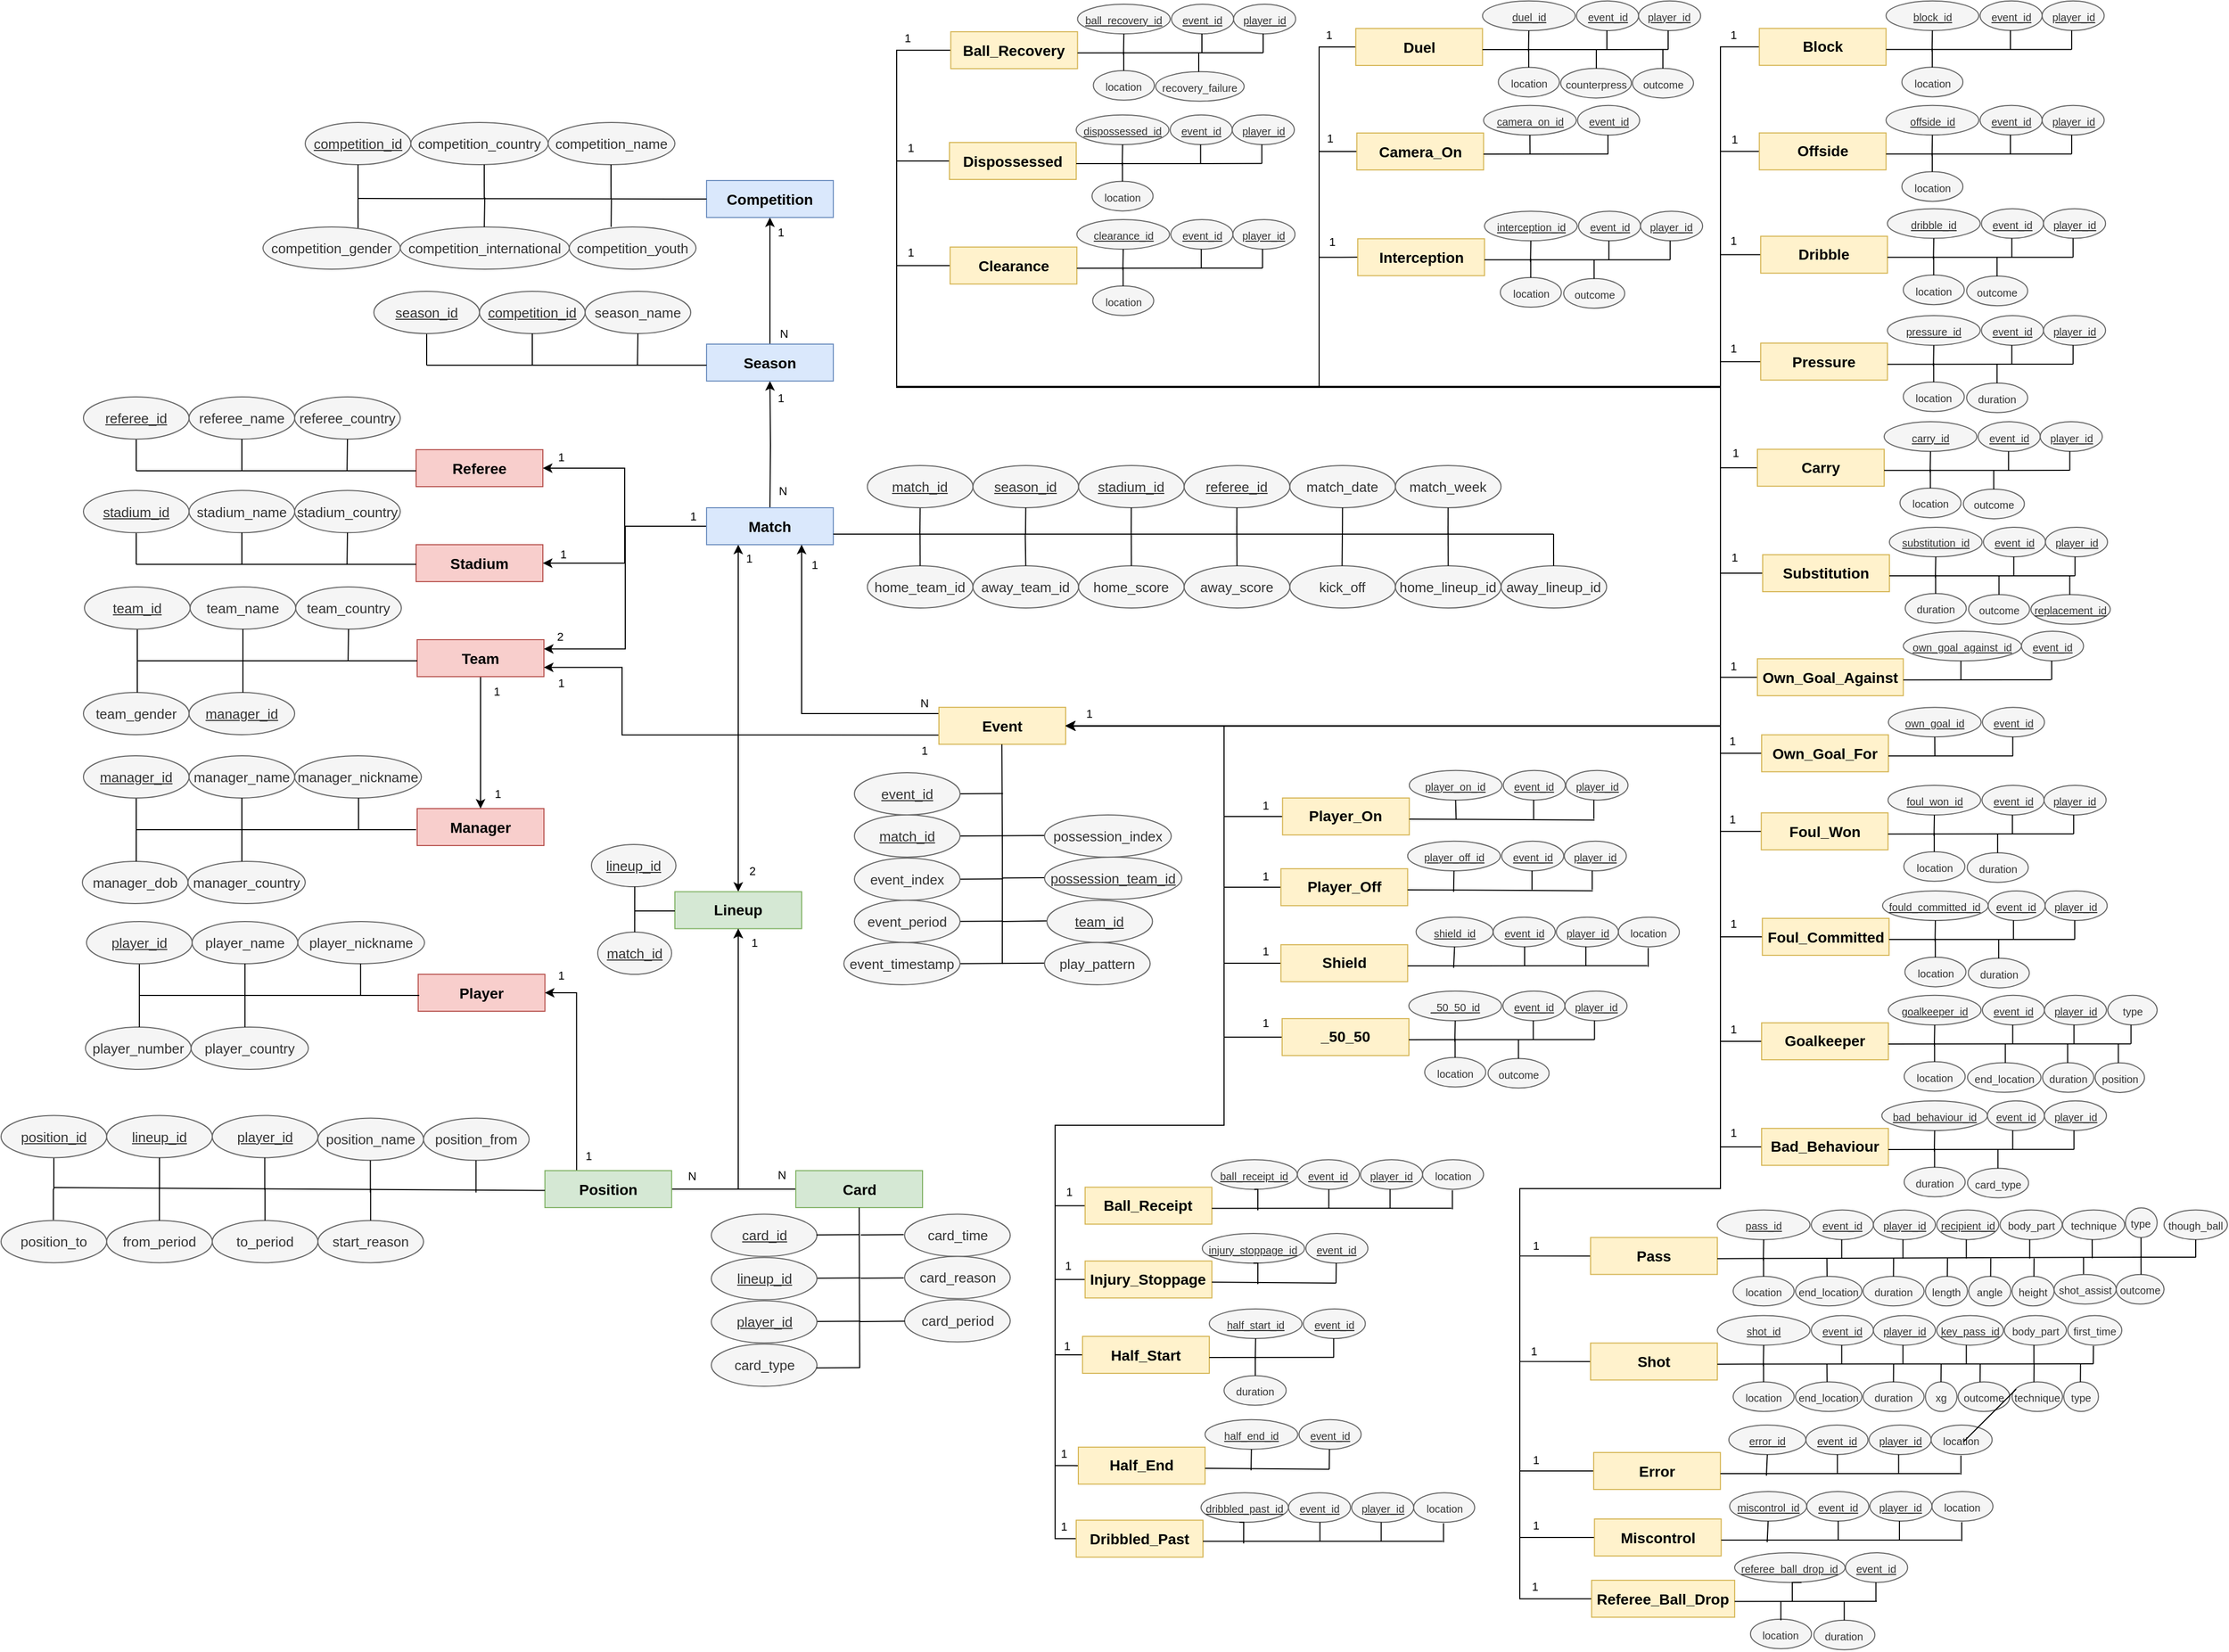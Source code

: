 <mxfile version="24.2.2" type="device">
  <diagram name="Page-1" id="BP6rgRFg7pVNKXQDB0mp">
    <mxGraphModel dx="1928" dy="2035" grid="1" gridSize="10" guides="1" tooltips="1" connect="1" arrows="1" fold="1" page="1" pageScale="1" pageWidth="850" pageHeight="1100" math="0" shadow="0">
      <root>
        <mxCell id="0" />
        <mxCell id="1" parent="0" />
        <mxCell id="5g6gJACINlA3YSTMsDIn-56" value="&lt;span style=&quot;font-size: 14px;&quot;&gt;&lt;b&gt;Player&lt;/b&gt;&lt;/span&gt;" style="rounded=0;whiteSpace=wrap;html=1;fillColor=#f8cecc;strokeColor=#b85450;" parent="1" vertex="1">
          <mxGeometry x="156.94" y="977.0" width="120" height="35" as="geometry" />
        </mxCell>
        <mxCell id="5g6gJACINlA3YSTMsDIn-57" value="&lt;span style=&quot;font-size: 14px;&quot;&gt;&lt;b&gt;Manager&lt;/b&gt;&lt;/span&gt;" style="rounded=0;whiteSpace=wrap;html=1;fillColor=#f8cecc;strokeColor=#b85450;" parent="1" vertex="1">
          <mxGeometry x="156" y="820" width="120" height="35" as="geometry" />
        </mxCell>
        <mxCell id="5g6gJACINlA3YSTMsDIn-80" style="edgeStyle=orthogonalEdgeStyle;rounded=0;orthogonalLoop=1;jettySize=auto;html=1;exitX=0.5;exitY=1;exitDx=0;exitDy=0;entryX=0.5;entryY=0;entryDx=0;entryDy=0;" parent="1" source="5g6gJACINlA3YSTMsDIn-58" target="5g6gJACINlA3YSTMsDIn-57" edge="1">
          <mxGeometry relative="1" as="geometry" />
        </mxCell>
        <mxCell id="5g6gJACINlA3YSTMsDIn-82" value="1" style="edgeLabel;html=1;align=center;verticalAlign=middle;resizable=0;points=[];" parent="5g6gJACINlA3YSTMsDIn-80" vertex="1" connectable="0">
          <mxGeometry x="0.62" y="1" relative="1" as="geometry">
            <mxPoint x="15" y="9" as="offset" />
          </mxGeometry>
        </mxCell>
        <mxCell id="BQkp51srK-hAf7yxFsHJ-54" value="1" style="edgeLabel;html=1;align=center;verticalAlign=middle;resizable=0;points=[];" parent="5g6gJACINlA3YSTMsDIn-80" vertex="1" connectable="0">
          <mxGeometry x="-0.778" relative="1" as="geometry">
            <mxPoint x="15" as="offset" />
          </mxGeometry>
        </mxCell>
        <mxCell id="5g6gJACINlA3YSTMsDIn-88" style="edgeStyle=orthogonalEdgeStyle;rounded=0;orthogonalLoop=1;jettySize=auto;html=1;exitX=0.25;exitY=1;exitDx=0;exitDy=0;entryX=0.5;entryY=0;entryDx=0;entryDy=0;startArrow=classic;startFill=1;" parent="1" source="5g6gJACINlA3YSTMsDIn-67" target="5g6gJACINlA3YSTMsDIn-69" edge="1">
          <mxGeometry relative="1" as="geometry" />
        </mxCell>
        <mxCell id="BQkp51srK-hAf7yxFsHJ-56" value="1" style="edgeLabel;html=1;align=center;verticalAlign=middle;resizable=0;points=[];" parent="5g6gJACINlA3YSTMsDIn-88" vertex="1" connectable="0">
          <mxGeometry x="-0.885" y="3" relative="1" as="geometry">
            <mxPoint x="7" y="-6" as="offset" />
          </mxGeometry>
        </mxCell>
        <mxCell id="BQkp51srK-hAf7yxFsHJ-84" value="2" style="edgeLabel;html=1;align=center;verticalAlign=middle;resizable=0;points=[];" parent="5g6gJACINlA3YSTMsDIn-88" vertex="1" connectable="0">
          <mxGeometry x="0.709" relative="1" as="geometry">
            <mxPoint x="13" y="28" as="offset" />
          </mxGeometry>
        </mxCell>
        <mxCell id="5g6gJACINlA3YSTMsDIn-58" value="&lt;span style=&quot;font-size: 14px;&quot;&gt;&lt;b&gt;Team&lt;/b&gt;&lt;/span&gt;" style="rounded=0;whiteSpace=wrap;html=1;fillColor=#f8cecc;strokeColor=#b85450;" parent="1" vertex="1">
          <mxGeometry x="156" y="660" width="120" height="35" as="geometry" />
        </mxCell>
        <mxCell id="5g6gJACINlA3YSTMsDIn-59" value="&lt;span style=&quot;font-size: 14px;&quot;&gt;&lt;b&gt;Referee&lt;/b&gt;&lt;/span&gt;" style="rounded=0;whiteSpace=wrap;html=1;fillColor=#f8cecc;strokeColor=#b85450;" parent="1" vertex="1">
          <mxGeometry x="155" y="480" width="120" height="35" as="geometry" />
        </mxCell>
        <mxCell id="5g6gJACINlA3YSTMsDIn-60" value="&lt;span style=&quot;font-size: 14px;&quot;&gt;&lt;b&gt;Stadium&lt;/b&gt;&lt;/span&gt;" style="rounded=0;whiteSpace=wrap;html=1;fillColor=#f8cecc;strokeColor=#b85450;" parent="1" vertex="1">
          <mxGeometry x="155" y="570" width="120" height="35" as="geometry" />
        </mxCell>
        <mxCell id="5g6gJACINlA3YSTMsDIn-71" style="edgeStyle=orthogonalEdgeStyle;rounded=0;orthogonalLoop=1;jettySize=auto;html=1;exitX=0.5;exitY=1;exitDx=0;exitDy=0;entryX=0.5;entryY=0;entryDx=0;entryDy=0;startArrow=classic;startFill=1;endArrow=none;endFill=0;" parent="1" target="5g6gJACINlA3YSTMsDIn-67" edge="1">
          <mxGeometry relative="1" as="geometry">
            <mxPoint x="490" y="415.0" as="sourcePoint" />
          </mxGeometry>
        </mxCell>
        <mxCell id="5g6gJACINlA3YSTMsDIn-75" value="N" style="edgeLabel;html=1;align=center;verticalAlign=middle;resizable=0;points=[];" parent="5g6gJACINlA3YSTMsDIn-71" vertex="1" connectable="0">
          <mxGeometry x="0.463" y="1" relative="1" as="geometry">
            <mxPoint x="11" y="16" as="offset" />
          </mxGeometry>
        </mxCell>
        <mxCell id="BQkp51srK-hAf7yxFsHJ-52" value="1" style="edgeLabel;html=1;align=center;verticalAlign=middle;resizable=0;points=[];" parent="5g6gJACINlA3YSTMsDIn-71" vertex="1" connectable="0">
          <mxGeometry x="-0.741" y="2" relative="1" as="geometry">
            <mxPoint x="8" as="offset" />
          </mxGeometry>
        </mxCell>
        <mxCell id="IG-J_bV3zsLTxcyjoO28-22" style="edgeStyle=orthogonalEdgeStyle;rounded=0;orthogonalLoop=1;jettySize=auto;html=1;exitX=0.5;exitY=0;exitDx=0;exitDy=0;entryX=0.5;entryY=1;entryDx=0;entryDy=0;" parent="1" source="5g6gJACINlA3YSTMsDIn-62" target="5g6gJACINlA3YSTMsDIn-63" edge="1">
          <mxGeometry relative="1" as="geometry" />
        </mxCell>
        <mxCell id="IG-J_bV3zsLTxcyjoO28-23" value="1" style="edgeLabel;html=1;align=center;verticalAlign=middle;resizable=0;points=[];" parent="IG-J_bV3zsLTxcyjoO28-22" vertex="1" connectable="0">
          <mxGeometry x="0.769" y="2" relative="1" as="geometry">
            <mxPoint x="12" as="offset" />
          </mxGeometry>
        </mxCell>
        <mxCell id="BQkp51srK-hAf7yxFsHJ-51" value="N" style="edgeLabel;html=1;align=center;verticalAlign=middle;resizable=0;points=[];" parent="IG-J_bV3zsLTxcyjoO28-22" vertex="1" connectable="0">
          <mxGeometry x="-0.771" y="1" relative="1" as="geometry">
            <mxPoint x="14" y="3" as="offset" />
          </mxGeometry>
        </mxCell>
        <mxCell id="5g6gJACINlA3YSTMsDIn-62" value="&lt;span style=&quot;font-size: 14px;&quot;&gt;&lt;b&gt;Season&lt;/b&gt;&lt;/span&gt;" style="rounded=0;whiteSpace=wrap;html=1;fillColor=#dae8fc;strokeColor=#6c8ebf;" parent="1" vertex="1">
          <mxGeometry x="430" y="380" width="120" height="35" as="geometry" />
        </mxCell>
        <mxCell id="5g6gJACINlA3YSTMsDIn-63" value="&lt;span style=&quot;font-size: 14px;&quot;&gt;&lt;b&gt;Competition&lt;/b&gt;&lt;/span&gt;" style="rounded=0;whiteSpace=wrap;html=1;fillColor=#dae8fc;strokeColor=#6c8ebf;" parent="1" vertex="1">
          <mxGeometry x="430" y="225" width="120" height="35" as="geometry" />
        </mxCell>
        <mxCell id="5g6gJACINlA3YSTMsDIn-83" style="edgeStyle=orthogonalEdgeStyle;rounded=0;orthogonalLoop=1;jettySize=auto;html=1;exitX=0;exitY=0.5;exitDx=0;exitDy=0;entryX=1;entryY=0.5;entryDx=0;entryDy=0;" parent="1" source="5g6gJACINlA3YSTMsDIn-67" target="5g6gJACINlA3YSTMsDIn-60" edge="1">
          <mxGeometry relative="1" as="geometry" />
        </mxCell>
        <mxCell id="5g6gJACINlA3YSTMsDIn-84" value="1" style="edgeLabel;html=1;align=center;verticalAlign=middle;resizable=0;points=[];" parent="5g6gJACINlA3YSTMsDIn-83" vertex="1" connectable="0">
          <mxGeometry x="0.742" y="-1" relative="1" as="geometry">
            <mxPoint x="-6" y="-8" as="offset" />
          </mxGeometry>
        </mxCell>
        <mxCell id="5g6gJACINlA3YSTMsDIn-85" style="edgeStyle=orthogonalEdgeStyle;rounded=0;orthogonalLoop=1;jettySize=auto;html=1;exitX=0;exitY=0.5;exitDx=0;exitDy=0;entryX=1;entryY=0.5;entryDx=0;entryDy=0;" parent="1" source="5g6gJACINlA3YSTMsDIn-67" target="5g6gJACINlA3YSTMsDIn-59" edge="1">
          <mxGeometry relative="1" as="geometry" />
        </mxCell>
        <mxCell id="BQkp51srK-hAf7yxFsHJ-53" value="1" style="edgeLabel;html=1;align=center;verticalAlign=middle;resizable=0;points=[];" parent="5g6gJACINlA3YSTMsDIn-85" vertex="1" connectable="0">
          <mxGeometry x="-0.803" y="-1" relative="1" as="geometry">
            <mxPoint x="7" y="-9" as="offset" />
          </mxGeometry>
        </mxCell>
        <mxCell id="BQkp51srK-hAf7yxFsHJ-55" value="1" style="edgeLabel;html=1;align=center;verticalAlign=middle;resizable=0;points=[];" parent="5g6gJACINlA3YSTMsDIn-85" vertex="1" connectable="0">
          <mxGeometry x="0.714" y="2" relative="1" as="geometry">
            <mxPoint x="-13" y="-13" as="offset" />
          </mxGeometry>
        </mxCell>
        <mxCell id="BQkp51srK-hAf7yxFsHJ-79" style="edgeStyle=orthogonalEdgeStyle;rounded=0;orthogonalLoop=1;jettySize=auto;html=1;exitX=0;exitY=0.5;exitDx=0;exitDy=0;entryX=1;entryY=0.25;entryDx=0;entryDy=0;" parent="1" source="5g6gJACINlA3YSTMsDIn-67" target="5g6gJACINlA3YSTMsDIn-58" edge="1">
          <mxGeometry relative="1" as="geometry" />
        </mxCell>
        <mxCell id="BQkp51srK-hAf7yxFsHJ-85" value="2" style="edgeLabel;html=1;align=center;verticalAlign=middle;resizable=0;points=[];" parent="BQkp51srK-hAf7yxFsHJ-79" vertex="1" connectable="0">
          <mxGeometry x="0.88" y="1" relative="1" as="geometry">
            <mxPoint x="-2" y="-13" as="offset" />
          </mxGeometry>
        </mxCell>
        <mxCell id="5g6gJACINlA3YSTMsDIn-67" value="&lt;span style=&quot;font-size: 14px;&quot;&gt;&lt;b&gt;Match&lt;/b&gt;&lt;/span&gt;" style="rounded=0;whiteSpace=wrap;html=1;fillColor=#dae8fc;strokeColor=#6c8ebf;" parent="1" vertex="1">
          <mxGeometry x="430" y="535" width="120" height="35" as="geometry" />
        </mxCell>
        <mxCell id="wx8J1glByGUcaIhMC7oO-4" style="edgeStyle=orthogonalEdgeStyle;rounded=0;orthogonalLoop=1;jettySize=auto;html=1;exitX=0;exitY=0.25;exitDx=0;exitDy=0;entryX=0.75;entryY=1;entryDx=0;entryDy=0;" parent="1" source="5g6gJACINlA3YSTMsDIn-68" target="5g6gJACINlA3YSTMsDIn-67" edge="1">
          <mxGeometry relative="1" as="geometry">
            <Array as="points">
              <mxPoint x="650" y="730" />
              <mxPoint x="520" y="730" />
            </Array>
          </mxGeometry>
        </mxCell>
        <mxCell id="wx8J1glByGUcaIhMC7oO-7" value="1" style="edgeLabel;html=1;align=center;verticalAlign=middle;resizable=0;points=[];" parent="wx8J1glByGUcaIhMC7oO-4" vertex="1" connectable="0">
          <mxGeometry x="0.845" y="-3" relative="1" as="geometry">
            <mxPoint x="9" y="-4" as="offset" />
          </mxGeometry>
        </mxCell>
        <mxCell id="wx8J1glByGUcaIhMC7oO-5" style="edgeStyle=orthogonalEdgeStyle;rounded=0;orthogonalLoop=1;jettySize=auto;html=1;exitX=0;exitY=0.75;exitDx=0;exitDy=0;entryX=1;entryY=0.75;entryDx=0;entryDy=0;" parent="1" source="5g6gJACINlA3YSTMsDIn-68" target="5g6gJACINlA3YSTMsDIn-58" edge="1">
          <mxGeometry relative="1" as="geometry">
            <Array as="points">
              <mxPoint x="350" y="750" />
              <mxPoint x="350" y="686" />
            </Array>
          </mxGeometry>
        </mxCell>
        <mxCell id="wx8J1glByGUcaIhMC7oO-6" value="1" style="edgeLabel;html=1;align=center;verticalAlign=middle;resizable=0;points=[];" parent="wx8J1glByGUcaIhMC7oO-5" vertex="1" connectable="0">
          <mxGeometry x="0.923" y="-1" relative="1" as="geometry">
            <mxPoint x="-1" y="15" as="offset" />
          </mxGeometry>
        </mxCell>
        <mxCell id="wx8J1glByGUcaIhMC7oO-31" value="N" style="edgeLabel;html=1;align=center;verticalAlign=middle;resizable=0;points=[];" parent="wx8J1glByGUcaIhMC7oO-5" vertex="1" connectable="0">
          <mxGeometry x="-0.89" relative="1" as="geometry">
            <mxPoint x="10" y="-31" as="offset" />
          </mxGeometry>
        </mxCell>
        <mxCell id="wx8J1glByGUcaIhMC7oO-515" value="1" style="edgeLabel;html=1;align=center;verticalAlign=middle;resizable=0;points=[];" parent="wx8J1glByGUcaIhMC7oO-5" vertex="1" connectable="0">
          <mxGeometry x="-0.907" y="-1" relative="1" as="geometry">
            <mxPoint x="6" y="15" as="offset" />
          </mxGeometry>
        </mxCell>
        <mxCell id="5g6gJACINlA3YSTMsDIn-68" value="&lt;span style=&quot;font-size: 14px;&quot;&gt;&lt;b&gt;Event&lt;/b&gt;&lt;/span&gt;" style="rounded=0;whiteSpace=wrap;html=1;fillColor=#fff2cc;strokeColor=#d6b656;" parent="1" vertex="1">
          <mxGeometry x="650" y="724.07" width="120" height="35" as="geometry" />
        </mxCell>
        <mxCell id="5g6gJACINlA3YSTMsDIn-69" value="&lt;span style=&quot;font-size: 14px;&quot;&gt;&lt;b&gt;Lineup&lt;/b&gt;&lt;/span&gt;" style="rounded=0;whiteSpace=wrap;html=1;fillColor=#d5e8d4;strokeColor=#82b366;" parent="1" vertex="1">
          <mxGeometry x="400" y="898.75" width="120" height="35" as="geometry" />
        </mxCell>
        <mxCell id="IG-J_bV3zsLTxcyjoO28-1" value="&lt;u&gt;competition_id&lt;/u&gt;" style="ellipse;whiteSpace=wrap;html=1;fontSize=13;fillColor=#f5f5f5;strokeColor=#666666;fontColor=#333333;" parent="1" vertex="1">
          <mxGeometry x="50" y="170" width="100" height="40" as="geometry" />
        </mxCell>
        <mxCell id="IG-J_bV3zsLTxcyjoO28-7" value="competition_country" style="ellipse;whiteSpace=wrap;html=1;fontSize=13;fillColor=#f5f5f5;strokeColor=#666666;fontColor=#333333;" parent="1" vertex="1">
          <mxGeometry x="150" y="170" width="130" height="40" as="geometry" />
        </mxCell>
        <mxCell id="IG-J_bV3zsLTxcyjoO28-9" value="competition_gender" style="ellipse;whiteSpace=wrap;html=1;fontSize=13;fillColor=#f5f5f5;strokeColor=#666666;fontColor=#333333;" parent="1" vertex="1">
          <mxGeometry x="10" y="269" width="130" height="40" as="geometry" />
        </mxCell>
        <mxCell id="IG-J_bV3zsLTxcyjoO28-10" value="competition_youth" style="ellipse;whiteSpace=wrap;html=1;fontSize=13;fillColor=#f5f5f5;strokeColor=#666666;fontColor=#333333;" parent="1" vertex="1">
          <mxGeometry x="300" y="269" width="120" height="40" as="geometry" />
        </mxCell>
        <mxCell id="IG-J_bV3zsLTxcyjoO28-11" value="competition_international" style="ellipse;whiteSpace=wrap;html=1;fontSize=13;fillColor=#f5f5f5;strokeColor=#666666;fontColor=#333333;" parent="1" vertex="1">
          <mxGeometry x="140" y="269" width="160" height="40" as="geometry" />
        </mxCell>
        <mxCell id="IG-J_bV3zsLTxcyjoO28-21" value="" style="endArrow=none;html=1;rounded=0;exitX=0.5;exitY=0;exitDx=0;exitDy=0;" parent="1" edge="1">
          <mxGeometry width="50" height="50" relative="1" as="geometry">
            <mxPoint x="430" y="400" as="sourcePoint" />
            <mxPoint x="165" y="400" as="targetPoint" />
          </mxGeometry>
        </mxCell>
        <mxCell id="IG-J_bV3zsLTxcyjoO28-25" style="edgeStyle=orthogonalEdgeStyle;rounded=0;orthogonalLoop=1;jettySize=auto;html=1;endArrow=none;endFill=0;exitX=0.5;exitY=1;exitDx=0;exitDy=0;" parent="1" source="IG-J_bV3zsLTxcyjoO28-24" edge="1">
          <mxGeometry relative="1" as="geometry">
            <mxPoint x="165" y="400" as="targetPoint" />
            <mxPoint x="264.67" y="340" as="sourcePoint" />
          </mxGeometry>
        </mxCell>
        <mxCell id="IG-J_bV3zsLTxcyjoO28-24" value="&lt;u&gt;season_id&lt;/u&gt;" style="ellipse;whiteSpace=wrap;html=1;fontSize=13;fillColor=#f5f5f5;strokeColor=#666666;fontColor=#333333;" parent="1" vertex="1">
          <mxGeometry x="115" y="330" width="100" height="40" as="geometry" />
        </mxCell>
        <mxCell id="IG-J_bV3zsLTxcyjoO28-26" value="season_name" style="ellipse;whiteSpace=wrap;html=1;fontSize=13;fillColor=#f5f5f5;strokeColor=#666666;fontColor=#333333;" parent="1" vertex="1">
          <mxGeometry x="315" y="330" width="100" height="40" as="geometry" />
        </mxCell>
        <mxCell id="IG-J_bV3zsLTxcyjoO28-27" value="&lt;u&gt;competition_id&lt;/u&gt;" style="ellipse;whiteSpace=wrap;html=1;fontSize=13;fillColor=#f5f5f5;strokeColor=#666666;fontColor=#333333;" parent="1" vertex="1">
          <mxGeometry x="215" y="330" width="100" height="40" as="geometry" />
        </mxCell>
        <mxCell id="IG-J_bV3zsLTxcyjoO28-28" style="edgeStyle=orthogonalEdgeStyle;rounded=0;orthogonalLoop=1;jettySize=auto;html=1;endArrow=none;endFill=0;exitX=0.5;exitY=1;exitDx=0;exitDy=0;" parent="1" source="IG-J_bV3zsLTxcyjoO28-26" edge="1">
          <mxGeometry relative="1" as="geometry">
            <mxPoint x="364.59" y="400" as="targetPoint" />
            <mxPoint x="364.88" y="340" as="sourcePoint" />
          </mxGeometry>
        </mxCell>
        <mxCell id="IG-J_bV3zsLTxcyjoO28-29" style="edgeStyle=orthogonalEdgeStyle;rounded=0;orthogonalLoop=1;jettySize=auto;html=1;endArrow=none;endFill=0;exitX=0.5;exitY=1;exitDx=0;exitDy=0;" parent="1" source="IG-J_bV3zsLTxcyjoO28-27" edge="1">
          <mxGeometry relative="1" as="geometry">
            <mxPoint x="265" y="400" as="targetPoint" />
            <mxPoint x="164.88" y="340" as="sourcePoint" />
          </mxGeometry>
        </mxCell>
        <mxCell id="IG-J_bV3zsLTxcyjoO28-30" value="" style="endArrow=none;html=1;rounded=0;" parent="1" edge="1">
          <mxGeometry width="50" height="50" relative="1" as="geometry">
            <mxPoint x="1232" y="560" as="sourcePoint" />
            <mxPoint x="550" y="560" as="targetPoint" />
          </mxGeometry>
        </mxCell>
        <mxCell id="IG-J_bV3zsLTxcyjoO28-31" style="edgeStyle=orthogonalEdgeStyle;rounded=0;orthogonalLoop=1;jettySize=auto;html=1;endArrow=none;endFill=0;exitX=0.5;exitY=1;exitDx=0;exitDy=0;" parent="1" source="IG-J_bV3zsLTxcyjoO28-32" edge="1">
          <mxGeometry relative="1" as="geometry">
            <mxPoint x="632" y="560" as="targetPoint" />
            <mxPoint x="731.9" y="500" as="sourcePoint" />
          </mxGeometry>
        </mxCell>
        <mxCell id="IG-J_bV3zsLTxcyjoO28-32" value="&lt;u&gt;match_id&lt;/u&gt;" style="ellipse;whiteSpace=wrap;html=1;fontSize=13;fillColor=#f5f5f5;strokeColor=#666666;fontColor=#333333;" parent="1" vertex="1">
          <mxGeometry x="582.24" y="495" width="100" height="40" as="geometry" />
        </mxCell>
        <mxCell id="IG-J_bV3zsLTxcyjoO28-33" value="match_date" style="ellipse;whiteSpace=wrap;html=1;fontSize=13;fillColor=#f5f5f5;strokeColor=#666666;fontColor=#333333;" parent="1" vertex="1">
          <mxGeometry x="982.24" y="495" width="100" height="40" as="geometry" />
        </mxCell>
        <mxCell id="IG-J_bV3zsLTxcyjoO28-34" value="&lt;u&gt;season_id&lt;/u&gt;" style="ellipse;whiteSpace=wrap;html=1;fontSize=13;fillColor=#f5f5f5;strokeColor=#666666;fontColor=#333333;" parent="1" vertex="1">
          <mxGeometry x="682.24" y="495" width="100" height="40" as="geometry" />
        </mxCell>
        <mxCell id="IG-J_bV3zsLTxcyjoO28-36" style="edgeStyle=orthogonalEdgeStyle;rounded=0;orthogonalLoop=1;jettySize=auto;html=1;endArrow=none;endFill=0;exitX=0.5;exitY=1;exitDx=0;exitDy=0;" parent="1" source="IG-J_bV3zsLTxcyjoO28-34" edge="1">
          <mxGeometry relative="1" as="geometry">
            <mxPoint x="732" y="560" as="targetPoint" />
            <mxPoint x="632.15" y="500" as="sourcePoint" />
          </mxGeometry>
        </mxCell>
        <mxCell id="IG-J_bV3zsLTxcyjoO28-38" value="kick_off" style="ellipse;whiteSpace=wrap;html=1;fontSize=13;fillColor=#f5f5f5;strokeColor=#666666;fontColor=#333333;" parent="1" vertex="1">
          <mxGeometry x="982.24" y="590" width="100" height="40" as="geometry" />
        </mxCell>
        <mxCell id="IG-J_bV3zsLTxcyjoO28-41" value="home_team_id" style="ellipse;whiteSpace=wrap;html=1;fontSize=13;fillColor=#f5f5f5;strokeColor=#666666;fontColor=#333333;" parent="1" vertex="1">
          <mxGeometry x="582.24" y="590" width="100" height="40" as="geometry" />
        </mxCell>
        <mxCell id="IG-J_bV3zsLTxcyjoO28-42" value="away_team_id" style="ellipse;whiteSpace=wrap;html=1;fontSize=13;fillColor=#f5f5f5;strokeColor=#666666;fontColor=#333333;" parent="1" vertex="1">
          <mxGeometry x="682.24" y="590" width="100" height="40" as="geometry" />
        </mxCell>
        <mxCell id="IG-J_bV3zsLTxcyjoO28-43" value="home_score" style="ellipse;whiteSpace=wrap;html=1;fontSize=13;fillColor=#f5f5f5;strokeColor=#666666;fontColor=#333333;" parent="1" vertex="1">
          <mxGeometry x="782.24" y="590" width="100" height="40" as="geometry" />
        </mxCell>
        <mxCell id="IG-J_bV3zsLTxcyjoO28-44" value="away_score" style="ellipse;whiteSpace=wrap;html=1;fontSize=13;fillColor=#f5f5f5;strokeColor=#666666;fontColor=#333333;" parent="1" vertex="1">
          <mxGeometry x="882.24" y="590" width="100" height="40" as="geometry" />
        </mxCell>
        <mxCell id="IG-J_bV3zsLTxcyjoO28-45" style="edgeStyle=orthogonalEdgeStyle;rounded=0;orthogonalLoop=1;jettySize=auto;html=1;endArrow=none;endFill=0;entryX=0.5;entryY=0;entryDx=0;entryDy=0;" parent="1" target="IG-J_bV3zsLTxcyjoO28-41" edge="1">
          <mxGeometry relative="1" as="geometry">
            <mxPoint x="631.85" y="620" as="targetPoint" />
            <mxPoint x="632.14" y="560" as="sourcePoint" />
          </mxGeometry>
        </mxCell>
        <mxCell id="IG-J_bV3zsLTxcyjoO28-46" style="edgeStyle=orthogonalEdgeStyle;rounded=0;orthogonalLoop=1;jettySize=auto;html=1;endArrow=none;endFill=0;entryX=0.5;entryY=0;entryDx=0;entryDy=0;" parent="1" target="IG-J_bV3zsLTxcyjoO28-42" edge="1">
          <mxGeometry relative="1" as="geometry">
            <mxPoint x="731.46" y="620" as="targetPoint" />
            <mxPoint x="731.75" y="560" as="sourcePoint" />
          </mxGeometry>
        </mxCell>
        <mxCell id="IG-J_bV3zsLTxcyjoO28-47" style="edgeStyle=orthogonalEdgeStyle;rounded=0;orthogonalLoop=1;jettySize=auto;html=1;endArrow=none;endFill=0;entryX=0.5;entryY=0;entryDx=0;entryDy=0;" parent="1" target="IG-J_bV3zsLTxcyjoO28-43" edge="1">
          <mxGeometry relative="1" as="geometry">
            <mxPoint x="831.85" y="620" as="targetPoint" />
            <mxPoint x="832.14" y="560" as="sourcePoint" />
          </mxGeometry>
        </mxCell>
        <mxCell id="IG-J_bV3zsLTxcyjoO28-48" style="edgeStyle=orthogonalEdgeStyle;rounded=0;orthogonalLoop=1;jettySize=auto;html=1;endArrow=none;endFill=0;entryX=0.5;entryY=0;entryDx=0;entryDy=0;" parent="1" target="IG-J_bV3zsLTxcyjoO28-44" edge="1">
          <mxGeometry relative="1" as="geometry">
            <mxPoint x="931.84" y="620" as="targetPoint" />
            <mxPoint x="932.13" y="560" as="sourcePoint" />
          </mxGeometry>
        </mxCell>
        <mxCell id="IG-J_bV3zsLTxcyjoO28-53" value="&lt;u&gt;stadium_id&lt;/u&gt;" style="ellipse;whiteSpace=wrap;html=1;fontSize=13;fillColor=#f5f5f5;strokeColor=#666666;fontColor=#333333;" parent="1" vertex="1">
          <mxGeometry x="782.24" y="495" width="100" height="40" as="geometry" />
        </mxCell>
        <mxCell id="IG-J_bV3zsLTxcyjoO28-54" value="&lt;u&gt;referee_id&lt;/u&gt;" style="ellipse;whiteSpace=wrap;html=1;fontSize=13;fillColor=#f5f5f5;strokeColor=#666666;fontColor=#333333;" parent="1" vertex="1">
          <mxGeometry x="882.24" y="495" width="100" height="40" as="geometry" />
        </mxCell>
        <mxCell id="IG-J_bV3zsLTxcyjoO28-55" value="match_week" style="ellipse;whiteSpace=wrap;html=1;fontSize=13;fillColor=#f5f5f5;strokeColor=#666666;fontColor=#333333;" parent="1" vertex="1">
          <mxGeometry x="1082.24" y="495" width="100" height="40" as="geometry" />
        </mxCell>
        <mxCell id="IG-J_bV3zsLTxcyjoO28-56" style="edgeStyle=orthogonalEdgeStyle;rounded=0;orthogonalLoop=1;jettySize=auto;html=1;endArrow=none;endFill=0;exitX=0.5;exitY=1;exitDx=0;exitDy=0;" parent="1" edge="1">
          <mxGeometry relative="1" as="geometry">
            <mxPoint x="832.05" y="560" as="targetPoint" />
            <mxPoint x="832.15" y="535" as="sourcePoint" />
          </mxGeometry>
        </mxCell>
        <mxCell id="IG-J_bV3zsLTxcyjoO28-57" style="edgeStyle=orthogonalEdgeStyle;rounded=0;orthogonalLoop=1;jettySize=auto;html=1;endArrow=none;endFill=0;exitX=0.5;exitY=1;exitDx=0;exitDy=0;" parent="1" edge="1">
          <mxGeometry relative="1" as="geometry">
            <mxPoint x="932.05" y="560" as="targetPoint" />
            <mxPoint x="932.15" y="535" as="sourcePoint" />
          </mxGeometry>
        </mxCell>
        <mxCell id="IG-J_bV3zsLTxcyjoO28-58" style="edgeStyle=orthogonalEdgeStyle;rounded=0;orthogonalLoop=1;jettySize=auto;html=1;endArrow=none;endFill=0;exitX=0.5;exitY=1;exitDx=0;exitDy=0;" parent="1" edge="1">
          <mxGeometry relative="1" as="geometry">
            <mxPoint x="1032.05" y="560" as="targetPoint" />
            <mxPoint x="1032.15" y="535" as="sourcePoint" />
          </mxGeometry>
        </mxCell>
        <mxCell id="IG-J_bV3zsLTxcyjoO28-59" style="edgeStyle=orthogonalEdgeStyle;rounded=0;orthogonalLoop=1;jettySize=auto;html=1;endArrow=none;endFill=0;exitX=0.5;exitY=1;exitDx=0;exitDy=0;" parent="1" edge="1">
          <mxGeometry relative="1" as="geometry">
            <mxPoint x="1132.05" y="560" as="targetPoint" />
            <mxPoint x="1132.15" y="535" as="sourcePoint" />
          </mxGeometry>
        </mxCell>
        <mxCell id="IG-J_bV3zsLTxcyjoO28-60" style="edgeStyle=orthogonalEdgeStyle;rounded=0;orthogonalLoop=1;jettySize=auto;html=1;endArrow=none;endFill=0;" parent="1" edge="1">
          <mxGeometry relative="1" as="geometry">
            <mxPoint x="1031.74" y="590" as="targetPoint" />
            <mxPoint x="1032" y="560" as="sourcePoint" />
          </mxGeometry>
        </mxCell>
        <mxCell id="IG-J_bV3zsLTxcyjoO28-61" value="" style="endArrow=none;html=1;rounded=0;exitX=0;exitY=0.5;exitDx=0;exitDy=0;" parent="1" source="5g6gJACINlA3YSTMsDIn-63" edge="1">
          <mxGeometry width="50" height="50" relative="1" as="geometry">
            <mxPoint x="405" y="242.13" as="sourcePoint" />
            <mxPoint x="100" y="242" as="targetPoint" />
          </mxGeometry>
        </mxCell>
        <mxCell id="IG-J_bV3zsLTxcyjoO28-62" style="edgeStyle=orthogonalEdgeStyle;rounded=0;orthogonalLoop=1;jettySize=auto;html=1;endArrow=none;endFill=0;exitX=0.5;exitY=1;exitDx=0;exitDy=0;" parent="1" source="IG-J_bV3zsLTxcyjoO28-1" edge="1">
          <mxGeometry relative="1" as="geometry">
            <mxPoint x="100" y="242" as="targetPoint" />
            <mxPoint x="165.44" y="212" as="sourcePoint" />
          </mxGeometry>
        </mxCell>
        <mxCell id="IG-J_bV3zsLTxcyjoO28-63" style="edgeStyle=orthogonalEdgeStyle;rounded=0;orthogonalLoop=1;jettySize=auto;html=1;endArrow=none;endFill=0;exitX=0.5;exitY=1;exitDx=0;exitDy=0;" parent="1" edge="1">
          <mxGeometry relative="1" as="geometry">
            <mxPoint x="219.53" y="242" as="targetPoint" />
            <mxPoint x="219.5" y="210" as="sourcePoint" />
          </mxGeometry>
        </mxCell>
        <mxCell id="IG-J_bV3zsLTxcyjoO28-64" style="edgeStyle=orthogonalEdgeStyle;rounded=0;orthogonalLoop=1;jettySize=auto;html=1;endArrow=none;endFill=0;" parent="1" edge="1">
          <mxGeometry relative="1" as="geometry">
            <mxPoint x="100.03" y="270" as="targetPoint" />
            <mxPoint x="100" y="242" as="sourcePoint" />
          </mxGeometry>
        </mxCell>
        <mxCell id="IG-J_bV3zsLTxcyjoO28-68" value="competition_name" style="ellipse;whiteSpace=wrap;html=1;fontSize=13;fillColor=#f5f5f5;strokeColor=#666666;fontColor=#333333;" parent="1" vertex="1">
          <mxGeometry x="280" y="170" width="120" height="40" as="geometry" />
        </mxCell>
        <mxCell id="IG-J_bV3zsLTxcyjoO28-69" style="edgeStyle=orthogonalEdgeStyle;rounded=0;orthogonalLoop=1;jettySize=auto;html=1;endArrow=none;endFill=0;exitX=0.5;exitY=1;exitDx=0;exitDy=0;" parent="1" edge="1">
          <mxGeometry relative="1" as="geometry">
            <mxPoint x="339.53" y="242" as="targetPoint" />
            <mxPoint x="339.5" y="210" as="sourcePoint" />
          </mxGeometry>
        </mxCell>
        <mxCell id="IG-J_bV3zsLTxcyjoO28-70" style="edgeStyle=orthogonalEdgeStyle;rounded=0;orthogonalLoop=1;jettySize=auto;html=1;endArrow=none;endFill=0;" parent="1" edge="1">
          <mxGeometry relative="1" as="geometry">
            <mxPoint x="219.55" y="269" as="targetPoint" />
            <mxPoint x="220" y="241" as="sourcePoint" />
          </mxGeometry>
        </mxCell>
        <mxCell id="IG-J_bV3zsLTxcyjoO28-71" style="edgeStyle=orthogonalEdgeStyle;rounded=0;orthogonalLoop=1;jettySize=auto;html=1;endArrow=none;endFill=0;" parent="1" edge="1">
          <mxGeometry relative="1" as="geometry">
            <mxPoint x="339.64" y="269" as="targetPoint" />
            <mxPoint x="339.87" y="243" as="sourcePoint" />
          </mxGeometry>
        </mxCell>
        <mxCell id="AWW1g_IwWj1rGyHnbPeC-2" value="" style="endArrow=none;html=1;rounded=0;exitX=0.5;exitY=0;exitDx=0;exitDy=0;" parent="1" edge="1">
          <mxGeometry width="50" height="50" relative="1" as="geometry">
            <mxPoint x="155" y="500" as="sourcePoint" />
            <mxPoint x="-110" y="500" as="targetPoint" />
          </mxGeometry>
        </mxCell>
        <mxCell id="AWW1g_IwWj1rGyHnbPeC-3" style="edgeStyle=orthogonalEdgeStyle;rounded=0;orthogonalLoop=1;jettySize=auto;html=1;endArrow=none;endFill=0;exitX=0.5;exitY=1;exitDx=0;exitDy=0;" parent="1" source="AWW1g_IwWj1rGyHnbPeC-4" edge="1">
          <mxGeometry relative="1" as="geometry">
            <mxPoint x="-110" y="500" as="targetPoint" />
            <mxPoint x="-10.33" y="440" as="sourcePoint" />
          </mxGeometry>
        </mxCell>
        <mxCell id="AWW1g_IwWj1rGyHnbPeC-4" value="&lt;u&gt;referee_id&lt;/u&gt;" style="ellipse;whiteSpace=wrap;html=1;fontSize=13;fillColor=#f5f5f5;strokeColor=#666666;fontColor=#333333;" parent="1" vertex="1">
          <mxGeometry x="-160" y="430" width="100" height="40" as="geometry" />
        </mxCell>
        <mxCell id="AWW1g_IwWj1rGyHnbPeC-5" value="referee_country" style="ellipse;whiteSpace=wrap;html=1;fontSize=13;fillColor=#f5f5f5;strokeColor=#666666;fontColor=#333333;" parent="1" vertex="1">
          <mxGeometry x="40" y="430" width="100" height="40" as="geometry" />
        </mxCell>
        <mxCell id="AWW1g_IwWj1rGyHnbPeC-6" value="referee_name" style="ellipse;whiteSpace=wrap;html=1;fontSize=13;fillColor=#f5f5f5;strokeColor=#666666;fontColor=#333333;" parent="1" vertex="1">
          <mxGeometry x="-60" y="430" width="100" height="40" as="geometry" />
        </mxCell>
        <mxCell id="AWW1g_IwWj1rGyHnbPeC-7" style="edgeStyle=orthogonalEdgeStyle;rounded=0;orthogonalLoop=1;jettySize=auto;html=1;endArrow=none;endFill=0;exitX=0.5;exitY=1;exitDx=0;exitDy=0;" parent="1" source="AWW1g_IwWj1rGyHnbPeC-5" edge="1">
          <mxGeometry relative="1" as="geometry">
            <mxPoint x="89.59" y="500" as="targetPoint" />
            <mxPoint x="89.88" y="440" as="sourcePoint" />
          </mxGeometry>
        </mxCell>
        <mxCell id="AWW1g_IwWj1rGyHnbPeC-8" style="edgeStyle=orthogonalEdgeStyle;rounded=0;orthogonalLoop=1;jettySize=auto;html=1;endArrow=none;endFill=0;exitX=0.5;exitY=1;exitDx=0;exitDy=0;" parent="1" source="AWW1g_IwWj1rGyHnbPeC-6" edge="1">
          <mxGeometry relative="1" as="geometry">
            <mxPoint x="-10" y="500" as="targetPoint" />
            <mxPoint x="-110.12" y="440" as="sourcePoint" />
          </mxGeometry>
        </mxCell>
        <mxCell id="AWW1g_IwWj1rGyHnbPeC-9" value="" style="endArrow=none;html=1;rounded=0;exitX=0.5;exitY=0;exitDx=0;exitDy=0;" parent="1" edge="1">
          <mxGeometry width="50" height="50" relative="1" as="geometry">
            <mxPoint x="155" y="588.67" as="sourcePoint" />
            <mxPoint x="-110" y="588.67" as="targetPoint" />
          </mxGeometry>
        </mxCell>
        <mxCell id="AWW1g_IwWj1rGyHnbPeC-10" style="edgeStyle=orthogonalEdgeStyle;rounded=0;orthogonalLoop=1;jettySize=auto;html=1;endArrow=none;endFill=0;exitX=0.5;exitY=1;exitDx=0;exitDy=0;" parent="1" source="AWW1g_IwWj1rGyHnbPeC-11" edge="1">
          <mxGeometry relative="1" as="geometry">
            <mxPoint x="-110" y="588.67" as="targetPoint" />
            <mxPoint x="-10.33" y="528.67" as="sourcePoint" />
          </mxGeometry>
        </mxCell>
        <mxCell id="AWW1g_IwWj1rGyHnbPeC-11" value="&lt;u&gt;stadium_id&lt;/u&gt;" style="ellipse;whiteSpace=wrap;html=1;fontSize=13;fillColor=#f5f5f5;strokeColor=#666666;fontColor=#333333;" parent="1" vertex="1">
          <mxGeometry x="-160" y="518.67" width="100" height="40" as="geometry" />
        </mxCell>
        <mxCell id="AWW1g_IwWj1rGyHnbPeC-12" value="stadium_country" style="ellipse;whiteSpace=wrap;html=1;fontSize=13;fillColor=#f5f5f5;strokeColor=#666666;fontColor=#333333;" parent="1" vertex="1">
          <mxGeometry x="40" y="518.67" width="100" height="40" as="geometry" />
        </mxCell>
        <mxCell id="AWW1g_IwWj1rGyHnbPeC-13" value="stadium_name" style="ellipse;whiteSpace=wrap;html=1;fontSize=13;fillColor=#f5f5f5;strokeColor=#666666;fontColor=#333333;" parent="1" vertex="1">
          <mxGeometry x="-60" y="518.67" width="100" height="40" as="geometry" />
        </mxCell>
        <mxCell id="AWW1g_IwWj1rGyHnbPeC-14" style="edgeStyle=orthogonalEdgeStyle;rounded=0;orthogonalLoop=1;jettySize=auto;html=1;endArrow=none;endFill=0;exitX=0.5;exitY=1;exitDx=0;exitDy=0;" parent="1" source="AWW1g_IwWj1rGyHnbPeC-12" edge="1">
          <mxGeometry relative="1" as="geometry">
            <mxPoint x="89.59" y="588.67" as="targetPoint" />
            <mxPoint x="89.88" y="528.67" as="sourcePoint" />
          </mxGeometry>
        </mxCell>
        <mxCell id="AWW1g_IwWj1rGyHnbPeC-15" style="edgeStyle=orthogonalEdgeStyle;rounded=0;orthogonalLoop=1;jettySize=auto;html=1;endArrow=none;endFill=0;exitX=0.5;exitY=1;exitDx=0;exitDy=0;" parent="1" source="AWW1g_IwWj1rGyHnbPeC-13" edge="1">
          <mxGeometry relative="1" as="geometry">
            <mxPoint x="-10" y="588.67" as="targetPoint" />
            <mxPoint x="-110.12" y="528.67" as="sourcePoint" />
          </mxGeometry>
        </mxCell>
        <mxCell id="AWW1g_IwWj1rGyHnbPeC-16" value="" style="endArrow=none;html=1;rounded=0;exitX=0.5;exitY=0;exitDx=0;exitDy=0;" parent="1" edge="1">
          <mxGeometry width="50" height="50" relative="1" as="geometry">
            <mxPoint x="156" y="680" as="sourcePoint" />
            <mxPoint x="-109" y="680" as="targetPoint" />
          </mxGeometry>
        </mxCell>
        <mxCell id="AWW1g_IwWj1rGyHnbPeC-17" style="edgeStyle=orthogonalEdgeStyle;rounded=0;orthogonalLoop=1;jettySize=auto;html=1;endArrow=none;endFill=0;exitX=0.5;exitY=1;exitDx=0;exitDy=0;" parent="1" source="AWW1g_IwWj1rGyHnbPeC-18" edge="1">
          <mxGeometry relative="1" as="geometry">
            <mxPoint x="-109" y="680" as="targetPoint" />
            <mxPoint x="-9.33" y="620" as="sourcePoint" />
          </mxGeometry>
        </mxCell>
        <mxCell id="AWW1g_IwWj1rGyHnbPeC-18" value="&lt;u&gt;team_id&lt;/u&gt;" style="ellipse;whiteSpace=wrap;html=1;fontSize=13;fillColor=#f5f5f5;strokeColor=#666666;fontColor=#333333;" parent="1" vertex="1">
          <mxGeometry x="-159" y="610" width="100" height="40" as="geometry" />
        </mxCell>
        <mxCell id="AWW1g_IwWj1rGyHnbPeC-19" value="team_country" style="ellipse;whiteSpace=wrap;html=1;fontSize=13;fillColor=#f5f5f5;strokeColor=#666666;fontColor=#333333;" parent="1" vertex="1">
          <mxGeometry x="41" y="610" width="100" height="40" as="geometry" />
        </mxCell>
        <mxCell id="AWW1g_IwWj1rGyHnbPeC-20" value="team_name" style="ellipse;whiteSpace=wrap;html=1;fontSize=13;fillColor=#f5f5f5;strokeColor=#666666;fontColor=#333333;" parent="1" vertex="1">
          <mxGeometry x="-59" y="610" width="100" height="40" as="geometry" />
        </mxCell>
        <mxCell id="AWW1g_IwWj1rGyHnbPeC-21" style="edgeStyle=orthogonalEdgeStyle;rounded=0;orthogonalLoop=1;jettySize=auto;html=1;endArrow=none;endFill=0;exitX=0.5;exitY=1;exitDx=0;exitDy=0;" parent="1" source="AWW1g_IwWj1rGyHnbPeC-19" edge="1">
          <mxGeometry relative="1" as="geometry">
            <mxPoint x="90.59" y="680" as="targetPoint" />
            <mxPoint x="90.88" y="620" as="sourcePoint" />
          </mxGeometry>
        </mxCell>
        <mxCell id="AWW1g_IwWj1rGyHnbPeC-22" style="edgeStyle=orthogonalEdgeStyle;rounded=0;orthogonalLoop=1;jettySize=auto;html=1;endArrow=none;endFill=0;exitX=0.5;exitY=1;exitDx=0;exitDy=0;" parent="1" source="AWW1g_IwWj1rGyHnbPeC-20" edge="1">
          <mxGeometry relative="1" as="geometry">
            <mxPoint x="-9" y="680" as="targetPoint" />
            <mxPoint x="-109.12" y="620" as="sourcePoint" />
          </mxGeometry>
        </mxCell>
        <mxCell id="AWW1g_IwWj1rGyHnbPeC-23" value="team_gender" style="ellipse;whiteSpace=wrap;html=1;fontSize=13;fillColor=#f5f5f5;strokeColor=#666666;fontColor=#333333;" parent="1" vertex="1">
          <mxGeometry x="-160" y="710" width="100" height="40" as="geometry" />
        </mxCell>
        <mxCell id="AWW1g_IwWj1rGyHnbPeC-25" value="&lt;u&gt;manager_id&lt;/u&gt;" style="ellipse;whiteSpace=wrap;html=1;fontSize=13;fillColor=#f5f5f5;strokeColor=#666666;fontColor=#333333;" parent="1" vertex="1">
          <mxGeometry x="-60" y="710" width="100" height="40" as="geometry" />
        </mxCell>
        <mxCell id="AWW1g_IwWj1rGyHnbPeC-26" style="edgeStyle=orthogonalEdgeStyle;rounded=0;orthogonalLoop=1;jettySize=auto;html=1;endArrow=none;endFill=0;exitX=0.5;exitY=1;exitDx=0;exitDy=0;" parent="1" edge="1">
          <mxGeometry relative="1" as="geometry">
            <mxPoint x="-109" y="710" as="targetPoint" />
            <mxPoint x="-109" y="680" as="sourcePoint" />
          </mxGeometry>
        </mxCell>
        <mxCell id="AWW1g_IwWj1rGyHnbPeC-28" style="edgeStyle=orthogonalEdgeStyle;rounded=0;orthogonalLoop=1;jettySize=auto;html=1;endArrow=none;endFill=0;exitX=0.5;exitY=1;exitDx=0;exitDy=0;" parent="1" edge="1">
          <mxGeometry relative="1" as="geometry">
            <mxPoint x="-9" y="710" as="targetPoint" />
            <mxPoint x="-9" y="680" as="sourcePoint" />
          </mxGeometry>
        </mxCell>
        <mxCell id="AWW1g_IwWj1rGyHnbPeC-29" value="" style="endArrow=none;html=1;rounded=0;exitX=0.5;exitY=0;exitDx=0;exitDy=0;" parent="1" edge="1">
          <mxGeometry width="50" height="50" relative="1" as="geometry">
            <mxPoint x="155" y="840" as="sourcePoint" />
            <mxPoint x="-110" y="840" as="targetPoint" />
          </mxGeometry>
        </mxCell>
        <mxCell id="AWW1g_IwWj1rGyHnbPeC-30" style="edgeStyle=orthogonalEdgeStyle;rounded=0;orthogonalLoop=1;jettySize=auto;html=1;endArrow=none;endFill=0;exitX=0.5;exitY=1;exitDx=0;exitDy=0;" parent="1" source="AWW1g_IwWj1rGyHnbPeC-31" edge="1">
          <mxGeometry relative="1" as="geometry">
            <mxPoint x="-110" y="840" as="targetPoint" />
            <mxPoint x="-10.33" y="780" as="sourcePoint" />
          </mxGeometry>
        </mxCell>
        <mxCell id="AWW1g_IwWj1rGyHnbPeC-31" value="&lt;u&gt;manager_id&lt;/u&gt;" style="ellipse;whiteSpace=wrap;html=1;fontSize=13;fillColor=#f5f5f5;strokeColor=#666666;fontColor=#333333;" parent="1" vertex="1">
          <mxGeometry x="-160" y="770" width="100" height="40" as="geometry" />
        </mxCell>
        <mxCell id="AWW1g_IwWj1rGyHnbPeC-32" value="manager_nickname" style="ellipse;whiteSpace=wrap;html=1;fontSize=13;fillColor=#f5f5f5;strokeColor=#666666;fontColor=#333333;" parent="1" vertex="1">
          <mxGeometry x="40" y="770" width="120" height="40" as="geometry" />
        </mxCell>
        <mxCell id="AWW1g_IwWj1rGyHnbPeC-33" value="manager_name" style="ellipse;whiteSpace=wrap;html=1;fontSize=13;fillColor=#f5f5f5;strokeColor=#666666;fontColor=#333333;" parent="1" vertex="1">
          <mxGeometry x="-60" y="770" width="100" height="40" as="geometry" />
        </mxCell>
        <mxCell id="AWW1g_IwWj1rGyHnbPeC-34" style="edgeStyle=orthogonalEdgeStyle;rounded=0;orthogonalLoop=1;jettySize=auto;html=1;endArrow=none;endFill=0;" parent="1" edge="1">
          <mxGeometry relative="1" as="geometry">
            <mxPoint x="100.47" y="840" as="targetPoint" />
            <mxPoint x="100.47" y="810" as="sourcePoint" />
          </mxGeometry>
        </mxCell>
        <mxCell id="AWW1g_IwWj1rGyHnbPeC-35" style="edgeStyle=orthogonalEdgeStyle;rounded=0;orthogonalLoop=1;jettySize=auto;html=1;endArrow=none;endFill=0;exitX=0.5;exitY=1;exitDx=0;exitDy=0;" parent="1" source="AWW1g_IwWj1rGyHnbPeC-33" edge="1">
          <mxGeometry relative="1" as="geometry">
            <mxPoint x="-10" y="840" as="targetPoint" />
            <mxPoint x="-110.12" y="780" as="sourcePoint" />
          </mxGeometry>
        </mxCell>
        <mxCell id="AWW1g_IwWj1rGyHnbPeC-36" value="manager_dob" style="ellipse;whiteSpace=wrap;html=1;fontSize=13;fillColor=#f5f5f5;strokeColor=#666666;fontColor=#333333;" parent="1" vertex="1">
          <mxGeometry x="-161" y="870" width="100" height="40" as="geometry" />
        </mxCell>
        <mxCell id="AWW1g_IwWj1rGyHnbPeC-37" value="manager_country" style="ellipse;whiteSpace=wrap;html=1;fontSize=13;fillColor=#f5f5f5;strokeColor=#666666;fontColor=#333333;" parent="1" vertex="1">
          <mxGeometry x="-61" y="870" width="111" height="40" as="geometry" />
        </mxCell>
        <mxCell id="AWW1g_IwWj1rGyHnbPeC-38" style="edgeStyle=orthogonalEdgeStyle;rounded=0;orthogonalLoop=1;jettySize=auto;html=1;endArrow=none;endFill=0;exitX=0.5;exitY=1;exitDx=0;exitDy=0;" parent="1" edge="1">
          <mxGeometry relative="1" as="geometry">
            <mxPoint x="-110" y="870" as="targetPoint" />
            <mxPoint x="-110" y="840" as="sourcePoint" />
          </mxGeometry>
        </mxCell>
        <mxCell id="AWW1g_IwWj1rGyHnbPeC-39" style="edgeStyle=orthogonalEdgeStyle;rounded=0;orthogonalLoop=1;jettySize=auto;html=1;endArrow=none;endFill=0;exitX=0.5;exitY=1;exitDx=0;exitDy=0;" parent="1" edge="1">
          <mxGeometry relative="1" as="geometry">
            <mxPoint x="-10" y="870" as="targetPoint" />
            <mxPoint x="-10" y="840" as="sourcePoint" />
          </mxGeometry>
        </mxCell>
        <mxCell id="AWW1g_IwWj1rGyHnbPeC-40" value="" style="endArrow=none;html=1;rounded=0;exitX=0.5;exitY=0;exitDx=0;exitDy=0;" parent="1" edge="1">
          <mxGeometry width="50" height="50" relative="1" as="geometry">
            <mxPoint x="157.94" y="997.0" as="sourcePoint" />
            <mxPoint x="-107.06" y="997.0" as="targetPoint" />
          </mxGeometry>
        </mxCell>
        <mxCell id="AWW1g_IwWj1rGyHnbPeC-41" style="edgeStyle=orthogonalEdgeStyle;rounded=0;orthogonalLoop=1;jettySize=auto;html=1;endArrow=none;endFill=0;exitX=0.5;exitY=1;exitDx=0;exitDy=0;" parent="1" source="AWW1g_IwWj1rGyHnbPeC-42" edge="1">
          <mxGeometry relative="1" as="geometry">
            <mxPoint x="-107.06" y="997.0" as="targetPoint" />
            <mxPoint x="-7.39" y="937.0" as="sourcePoint" />
          </mxGeometry>
        </mxCell>
        <mxCell id="AWW1g_IwWj1rGyHnbPeC-42" value="&lt;u&gt;player_id&lt;/u&gt;" style="ellipse;whiteSpace=wrap;html=1;fontSize=13;fillColor=#f5f5f5;strokeColor=#666666;fontColor=#333333;" parent="1" vertex="1">
          <mxGeometry x="-157.06" y="927.0" width="100" height="40" as="geometry" />
        </mxCell>
        <mxCell id="AWW1g_IwWj1rGyHnbPeC-43" value="player_nickname" style="ellipse;whiteSpace=wrap;html=1;fontSize=13;fillColor=#f5f5f5;strokeColor=#666666;fontColor=#333333;" parent="1" vertex="1">
          <mxGeometry x="42.94" y="927.0" width="120" height="40" as="geometry" />
        </mxCell>
        <mxCell id="AWW1g_IwWj1rGyHnbPeC-44" value="player_name" style="ellipse;whiteSpace=wrap;html=1;fontSize=13;fillColor=#f5f5f5;strokeColor=#666666;fontColor=#333333;" parent="1" vertex="1">
          <mxGeometry x="-57.06" y="927.0" width="100" height="40" as="geometry" />
        </mxCell>
        <mxCell id="AWW1g_IwWj1rGyHnbPeC-45" style="edgeStyle=orthogonalEdgeStyle;rounded=0;orthogonalLoop=1;jettySize=auto;html=1;endArrow=none;endFill=0;" parent="1" edge="1">
          <mxGeometry relative="1" as="geometry">
            <mxPoint x="102.41" y="997.0" as="targetPoint" />
            <mxPoint x="102.41" y="967.0" as="sourcePoint" />
          </mxGeometry>
        </mxCell>
        <mxCell id="AWW1g_IwWj1rGyHnbPeC-46" style="edgeStyle=orthogonalEdgeStyle;rounded=0;orthogonalLoop=1;jettySize=auto;html=1;endArrow=none;endFill=0;exitX=0.5;exitY=1;exitDx=0;exitDy=0;" parent="1" source="AWW1g_IwWj1rGyHnbPeC-44" edge="1">
          <mxGeometry relative="1" as="geometry">
            <mxPoint x="-7.06" y="997.0" as="targetPoint" />
            <mxPoint x="-107.18" y="937.0" as="sourcePoint" />
          </mxGeometry>
        </mxCell>
        <mxCell id="AWW1g_IwWj1rGyHnbPeC-47" value="player_number" style="ellipse;whiteSpace=wrap;html=1;fontSize=13;fillColor=#f5f5f5;strokeColor=#666666;fontColor=#333333;" parent="1" vertex="1">
          <mxGeometry x="-158.06" y="1027.0" width="100" height="40" as="geometry" />
        </mxCell>
        <mxCell id="AWW1g_IwWj1rGyHnbPeC-48" value="player_country" style="ellipse;whiteSpace=wrap;html=1;fontSize=13;fillColor=#f5f5f5;strokeColor=#666666;fontColor=#333333;" parent="1" vertex="1">
          <mxGeometry x="-58.06" y="1027.0" width="111" height="40" as="geometry" />
        </mxCell>
        <mxCell id="AWW1g_IwWj1rGyHnbPeC-49" style="edgeStyle=orthogonalEdgeStyle;rounded=0;orthogonalLoop=1;jettySize=auto;html=1;endArrow=none;endFill=0;exitX=0.5;exitY=1;exitDx=0;exitDy=0;" parent="1" edge="1">
          <mxGeometry relative="1" as="geometry">
            <mxPoint x="-107.06" y="1027.0" as="targetPoint" />
            <mxPoint x="-107.06" y="997.0" as="sourcePoint" />
          </mxGeometry>
        </mxCell>
        <mxCell id="AWW1g_IwWj1rGyHnbPeC-50" style="edgeStyle=orthogonalEdgeStyle;rounded=0;orthogonalLoop=1;jettySize=auto;html=1;endArrow=none;endFill=0;exitX=0.5;exitY=1;exitDx=0;exitDy=0;" parent="1" edge="1">
          <mxGeometry relative="1" as="geometry">
            <mxPoint x="-7.06" y="1027.0" as="targetPoint" />
            <mxPoint x="-7.06" y="997.0" as="sourcePoint" />
          </mxGeometry>
        </mxCell>
        <mxCell id="AWW1g_IwWj1rGyHnbPeC-51" value="away_lineup_id" style="ellipse;whiteSpace=wrap;html=1;fontSize=13;fillColor=#f5f5f5;strokeColor=#666666;fontColor=#333333;" parent="1" vertex="1">
          <mxGeometry x="1182.24" y="590" width="100" height="40" as="geometry" />
        </mxCell>
        <mxCell id="AWW1g_IwWj1rGyHnbPeC-52" value="home_lineup_id" style="ellipse;whiteSpace=wrap;html=1;fontSize=13;fillColor=#f5f5f5;strokeColor=#666666;fontColor=#333333;" parent="1" vertex="1">
          <mxGeometry x="1082.24" y="590" width="100" height="40" as="geometry" />
        </mxCell>
        <mxCell id="BQkp51srK-hAf7yxFsHJ-46" style="edgeStyle=orthogonalEdgeStyle;rounded=0;orthogonalLoop=1;jettySize=auto;html=1;exitX=1;exitY=0.5;exitDx=0;exitDy=0;entryX=0.5;entryY=1;entryDx=0;entryDy=0;" parent="1" source="AWW1g_IwWj1rGyHnbPeC-53" target="5g6gJACINlA3YSTMsDIn-69" edge="1">
          <mxGeometry relative="1" as="geometry" />
        </mxCell>
        <mxCell id="BQkp51srK-hAf7yxFsHJ-57" value="1..*" style="edgeLabel;html=1;align=center;verticalAlign=middle;resizable=0;points=[];" parent="BQkp51srK-hAf7yxFsHJ-46" vertex="1" connectable="0">
          <mxGeometry x="-0.625" relative="1" as="geometry">
            <mxPoint x="-70" y="-10" as="offset" />
          </mxGeometry>
        </mxCell>
        <mxCell id="sgmP8QoL_bL-2wYsMg8x-14" value="N" style="edgeLabel;html=1;align=center;verticalAlign=middle;resizable=0;points=[];" parent="BQkp51srK-hAf7yxFsHJ-46" vertex="1" connectable="0">
          <mxGeometry x="-0.895" y="-2" relative="1" as="geometry">
            <mxPoint x="2" y="-15" as="offset" />
          </mxGeometry>
        </mxCell>
        <mxCell id="BQkp51srK-hAf7yxFsHJ-93" style="edgeStyle=orthogonalEdgeStyle;rounded=0;orthogonalLoop=1;jettySize=auto;html=1;exitX=0.25;exitY=0;exitDx=0;exitDy=0;entryX=1;entryY=0.5;entryDx=0;entryDy=0;" parent="1" source="AWW1g_IwWj1rGyHnbPeC-53" target="5g6gJACINlA3YSTMsDIn-56" edge="1">
          <mxGeometry relative="1" as="geometry" />
        </mxCell>
        <mxCell id="BQkp51srK-hAf7yxFsHJ-94" value="1" style="edgeLabel;html=1;align=center;verticalAlign=middle;resizable=0;points=[];" parent="BQkp51srK-hAf7yxFsHJ-93" vertex="1" connectable="0">
          <mxGeometry x="0.511" relative="1" as="geometry">
            <mxPoint x="-15" y="-35" as="offset" />
          </mxGeometry>
        </mxCell>
        <mxCell id="BQkp51srK-hAf7yxFsHJ-95" value="1" style="edgeLabel;html=1;align=center;verticalAlign=middle;resizable=0;points=[];" parent="BQkp51srK-hAf7yxFsHJ-93" vertex="1" connectable="0">
          <mxGeometry x="-0.692" y="-1" relative="1" as="geometry">
            <mxPoint x="10" y="16" as="offset" />
          </mxGeometry>
        </mxCell>
        <mxCell id="AWW1g_IwWj1rGyHnbPeC-53" value="&lt;span style=&quot;font-size: 14px;&quot;&gt;&lt;b&gt;Position&lt;/b&gt;&lt;/span&gt;" style="rounded=0;whiteSpace=wrap;html=1;fillColor=#d5e8d4;strokeColor=#82b366;" parent="1" vertex="1">
          <mxGeometry x="276.94" y="1163" width="120" height="35" as="geometry" />
        </mxCell>
        <mxCell id="BQkp51srK-hAf7yxFsHJ-3" value="&lt;u&gt;lineup_id&lt;/u&gt;" style="ellipse;whiteSpace=wrap;html=1;fontSize=13;fillColor=#f5f5f5;strokeColor=#666666;fontColor=#333333;" parent="1" vertex="1">
          <mxGeometry x="321" y="854" width="80" height="40" as="geometry" />
        </mxCell>
        <mxCell id="BQkp51srK-hAf7yxFsHJ-7" value="" style="endArrow=none;html=1;rounded=0;" parent="1" edge="1">
          <mxGeometry width="50" height="50" relative="1" as="geometry">
            <mxPoint x="276.94" y="1181.78" as="sourcePoint" />
            <mxPoint x="-188" y="1179" as="targetPoint" />
          </mxGeometry>
        </mxCell>
        <mxCell id="BQkp51srK-hAf7yxFsHJ-8" style="edgeStyle=orthogonalEdgeStyle;rounded=0;orthogonalLoop=1;jettySize=auto;html=1;endArrow=none;endFill=0;exitX=0.5;exitY=1;exitDx=0;exitDy=0;" parent="1" source="BQkp51srK-hAf7yxFsHJ-9" edge="1">
          <mxGeometry relative="1" as="geometry">
            <mxPoint x="-188.0" y="1180.75" as="targetPoint" />
            <mxPoint x="-88.33" y="1120.75" as="sourcePoint" />
          </mxGeometry>
        </mxCell>
        <mxCell id="BQkp51srK-hAf7yxFsHJ-9" value="&lt;u&gt;position_id&lt;/u&gt;" style="ellipse;whiteSpace=wrap;html=1;fontSize=13;fillColor=#f5f5f5;strokeColor=#666666;fontColor=#333333;" parent="1" vertex="1">
          <mxGeometry x="-238.0" y="1110.75" width="100" height="40" as="geometry" />
        </mxCell>
        <mxCell id="BQkp51srK-hAf7yxFsHJ-11" value="&lt;u&gt;lineup_id&lt;/u&gt;" style="ellipse;whiteSpace=wrap;html=1;fontSize=13;fillColor=#f5f5f5;strokeColor=#666666;fontColor=#333333;" parent="1" vertex="1">
          <mxGeometry x="-138" y="1110.75" width="100" height="40" as="geometry" />
        </mxCell>
        <mxCell id="BQkp51srK-hAf7yxFsHJ-13" style="edgeStyle=orthogonalEdgeStyle;rounded=0;orthogonalLoop=1;jettySize=auto;html=1;endArrow=none;endFill=0;exitX=0.5;exitY=1;exitDx=0;exitDy=0;" parent="1" source="BQkp51srK-hAf7yxFsHJ-11" edge="1">
          <mxGeometry relative="1" as="geometry">
            <mxPoint x="-88" y="1180.75" as="targetPoint" />
            <mxPoint x="-188.12" y="1120.75" as="sourcePoint" />
          </mxGeometry>
        </mxCell>
        <mxCell id="BQkp51srK-hAf7yxFsHJ-18" style="edgeStyle=orthogonalEdgeStyle;rounded=0;orthogonalLoop=1;jettySize=auto;html=1;endArrow=none;endFill=0;exitX=0.5;exitY=1;exitDx=0;exitDy=0;entryX=0.5;entryY=0;entryDx=0;entryDy=0;" parent="1" target="AWW1g_IwWj1rGyHnbPeC-52" edge="1">
          <mxGeometry relative="1" as="geometry">
            <mxPoint x="1132.03" y="583.67" as="targetPoint" />
            <mxPoint x="1132.13" y="558.67" as="sourcePoint" />
          </mxGeometry>
        </mxCell>
        <mxCell id="BQkp51srK-hAf7yxFsHJ-19" style="edgeStyle=orthogonalEdgeStyle;rounded=0;orthogonalLoop=1;jettySize=auto;html=1;endArrow=none;endFill=0;entryX=0.5;entryY=0;entryDx=0;entryDy=0;" parent="1" edge="1">
          <mxGeometry relative="1" as="geometry">
            <mxPoint x="1232.03" y="590" as="targetPoint" />
            <mxPoint x="1232" y="560" as="sourcePoint" />
          </mxGeometry>
        </mxCell>
        <mxCell id="BQkp51srK-hAf7yxFsHJ-30" style="edgeStyle=orthogonalEdgeStyle;rounded=0;orthogonalLoop=1;jettySize=auto;html=1;entryX=0.5;entryY=1;entryDx=0;entryDy=0;exitX=0;exitY=0.5;exitDx=0;exitDy=0;" parent="1" source="BQkp51srK-hAf7yxFsHJ-20" target="5g6gJACINlA3YSTMsDIn-69" edge="1">
          <mxGeometry relative="1" as="geometry">
            <mxPoint x="700" y="1130" as="sourcePoint" />
          </mxGeometry>
        </mxCell>
        <mxCell id="BQkp51srK-hAf7yxFsHJ-59" value="N" style="edgeLabel;html=1;align=center;verticalAlign=middle;resizable=0;points=[];" parent="BQkp51srK-hAf7yxFsHJ-30" vertex="1" connectable="0">
          <mxGeometry x="-0.887" y="3" relative="1" as="geometry">
            <mxPoint x="3" y="-17" as="offset" />
          </mxGeometry>
        </mxCell>
        <mxCell id="sgmP8QoL_bL-2wYsMg8x-13" value="1" style="edgeLabel;html=1;align=center;verticalAlign=middle;resizable=0;points=[];" parent="BQkp51srK-hAf7yxFsHJ-30" vertex="1" connectable="0">
          <mxGeometry x="0.9" relative="1" as="geometry">
            <mxPoint x="15" y="-2" as="offset" />
          </mxGeometry>
        </mxCell>
        <mxCell id="BQkp51srK-hAf7yxFsHJ-20" value="&lt;span style=&quot;font-size: 14px;&quot;&gt;&lt;b&gt;Card&lt;/b&gt;&lt;/span&gt;" style="rounded=0;whiteSpace=wrap;html=1;fillColor=#d5e8d4;strokeColor=#82b366;" parent="1" vertex="1">
          <mxGeometry x="514.5" y="1163" width="120" height="35" as="geometry" />
        </mxCell>
        <mxCell id="BQkp51srK-hAf7yxFsHJ-27" value="" style="endArrow=none;html=1;rounded=0;entryX=0.5;entryY=1;entryDx=0;entryDy=0;" parent="1" target="BQkp51srK-hAf7yxFsHJ-20" edge="1">
          <mxGeometry width="50" height="50" relative="1" as="geometry">
            <mxPoint x="575" y="1350" as="sourcePoint" />
            <mxPoint x="645.6" y="1180.74" as="targetPoint" />
          </mxGeometry>
        </mxCell>
        <mxCell id="BQkp51srK-hAf7yxFsHJ-31" value="&lt;u&gt;player_id&lt;/u&gt;" style="ellipse;whiteSpace=wrap;html=1;fontSize=13;fillColor=#f5f5f5;strokeColor=#666666;fontColor=#333333;" parent="1" vertex="1">
          <mxGeometry x="-38" y="1110.75" width="100" height="40" as="geometry" />
        </mxCell>
        <mxCell id="BQkp51srK-hAf7yxFsHJ-32" value="position_name" style="ellipse;whiteSpace=wrap;html=1;fontSize=13;fillColor=#f5f5f5;strokeColor=#666666;fontColor=#333333;" parent="1" vertex="1">
          <mxGeometry x="62" y="1113.25" width="100" height="40" as="geometry" />
        </mxCell>
        <mxCell id="BQkp51srK-hAf7yxFsHJ-34" value="position_from" style="ellipse;whiteSpace=wrap;html=1;fontSize=13;fillColor=#f5f5f5;strokeColor=#666666;fontColor=#333333;" parent="1" vertex="1">
          <mxGeometry x="162" y="1113.25" width="100" height="40" as="geometry" />
        </mxCell>
        <mxCell id="BQkp51srK-hAf7yxFsHJ-35" style="edgeStyle=orthogonalEdgeStyle;rounded=0;orthogonalLoop=1;jettySize=auto;html=1;endArrow=none;endFill=0;exitX=0.5;exitY=1;exitDx=0;exitDy=0;" parent="1" edge="1">
          <mxGeometry relative="1" as="geometry">
            <mxPoint x="-188.43" y="1209.75" as="targetPoint" />
            <mxPoint x="-188.43" y="1180.25" as="sourcePoint" />
          </mxGeometry>
        </mxCell>
        <mxCell id="BQkp51srK-hAf7yxFsHJ-36" value="position_to" style="ellipse;whiteSpace=wrap;html=1;fontSize=13;fillColor=#f5f5f5;strokeColor=#666666;fontColor=#333333;" parent="1" vertex="1">
          <mxGeometry x="-238.0" y="1210.25" width="100" height="40" as="geometry" />
        </mxCell>
        <mxCell id="BQkp51srK-hAf7yxFsHJ-37" value="from_period" style="ellipse;whiteSpace=wrap;html=1;fontSize=13;fillColor=#f5f5f5;strokeColor=#666666;fontColor=#333333;" parent="1" vertex="1">
          <mxGeometry x="-138" y="1210.25" width="100" height="40" as="geometry" />
        </mxCell>
        <mxCell id="BQkp51srK-hAf7yxFsHJ-38" value="to_period" style="ellipse;whiteSpace=wrap;html=1;fontSize=13;fillColor=#f5f5f5;strokeColor=#666666;fontColor=#333333;" parent="1" vertex="1">
          <mxGeometry x="-38" y="1210.25" width="100" height="40" as="geometry" />
        </mxCell>
        <mxCell id="BQkp51srK-hAf7yxFsHJ-39" value="start_reason" style="ellipse;whiteSpace=wrap;html=1;fontSize=13;fillColor=#f5f5f5;strokeColor=#666666;fontColor=#333333;" parent="1" vertex="1">
          <mxGeometry x="62" y="1210.25" width="100" height="40" as="geometry" />
        </mxCell>
        <mxCell id="BQkp51srK-hAf7yxFsHJ-40" style="edgeStyle=orthogonalEdgeStyle;rounded=0;orthogonalLoop=1;jettySize=auto;html=1;endArrow=none;endFill=0;exitX=0.5;exitY=1;exitDx=0;exitDy=0;" parent="1" edge="1">
          <mxGeometry relative="1" as="geometry">
            <mxPoint x="11.7" y="1181.25" as="targetPoint" />
            <mxPoint x="11.7" y="1150.75" as="sourcePoint" />
          </mxGeometry>
        </mxCell>
        <mxCell id="BQkp51srK-hAf7yxFsHJ-41" style="edgeStyle=orthogonalEdgeStyle;rounded=0;orthogonalLoop=1;jettySize=auto;html=1;endArrow=none;endFill=0;exitX=0.5;exitY=1;exitDx=0;exitDy=0;" parent="1" edge="1">
          <mxGeometry relative="1" as="geometry">
            <mxPoint x="111.7" y="1183.75" as="targetPoint" />
            <mxPoint x="111.7" y="1153.25" as="sourcePoint" />
          </mxGeometry>
        </mxCell>
        <mxCell id="BQkp51srK-hAf7yxFsHJ-42" style="edgeStyle=orthogonalEdgeStyle;rounded=0;orthogonalLoop=1;jettySize=auto;html=1;endArrow=none;endFill=0;exitX=0.5;exitY=1;exitDx=0;exitDy=0;" parent="1" edge="1">
          <mxGeometry relative="1" as="geometry">
            <mxPoint x="211.7" y="1183.75" as="targetPoint" />
            <mxPoint x="211.7" y="1153.25" as="sourcePoint" />
          </mxGeometry>
        </mxCell>
        <mxCell id="BQkp51srK-hAf7yxFsHJ-43" style="edgeStyle=orthogonalEdgeStyle;rounded=0;orthogonalLoop=1;jettySize=auto;html=1;endArrow=none;endFill=0;exitX=0.5;exitY=1;exitDx=0;exitDy=0;" parent="1" edge="1">
          <mxGeometry relative="1" as="geometry">
            <mxPoint x="-88.1" y="1210.25" as="targetPoint" />
            <mxPoint x="-88.1" y="1179.75" as="sourcePoint" />
          </mxGeometry>
        </mxCell>
        <mxCell id="BQkp51srK-hAf7yxFsHJ-44" style="edgeStyle=orthogonalEdgeStyle;rounded=0;orthogonalLoop=1;jettySize=auto;html=1;endArrow=none;endFill=0;exitX=0.5;exitY=1;exitDx=0;exitDy=0;" parent="1" edge="1">
          <mxGeometry relative="1" as="geometry">
            <mxPoint x="11.9" y="1210.25" as="targetPoint" />
            <mxPoint x="11.9" y="1179.75" as="sourcePoint" />
          </mxGeometry>
        </mxCell>
        <mxCell id="BQkp51srK-hAf7yxFsHJ-45" style="edgeStyle=orthogonalEdgeStyle;rounded=0;orthogonalLoop=1;jettySize=auto;html=1;endArrow=none;endFill=0;exitX=0.5;exitY=1;exitDx=0;exitDy=0;" parent="1" edge="1">
          <mxGeometry relative="1" as="geometry">
            <mxPoint x="111.9" y="1210.25" as="targetPoint" />
            <mxPoint x="111.9" y="1179.75" as="sourcePoint" />
          </mxGeometry>
        </mxCell>
        <mxCell id="BQkp51srK-hAf7yxFsHJ-63" value="&lt;u&gt;card_id&lt;/u&gt;" style="ellipse;whiteSpace=wrap;html=1;fontSize=13;fillColor=#f5f5f5;strokeColor=#666666;fontColor=#333333;" parent="1" vertex="1">
          <mxGeometry x="434.52" y="1204.28" width="100" height="40" as="geometry" />
        </mxCell>
        <mxCell id="sgmP8QoL_bL-2wYsMg8x-1" value="&lt;u&gt;lineup_id&lt;/u&gt;" style="ellipse;whiteSpace=wrap;html=1;fontSize=13;fillColor=#f5f5f5;strokeColor=#666666;fontColor=#333333;" parent="1" vertex="1">
          <mxGeometry x="434.52" y="1245.28" width="100" height="40" as="geometry" />
        </mxCell>
        <mxCell id="sgmP8QoL_bL-2wYsMg8x-2" value="&lt;u&gt;player_id&lt;/u&gt;" style="ellipse;whiteSpace=wrap;html=1;fontSize=13;fillColor=#f5f5f5;strokeColor=#666666;fontColor=#333333;" parent="1" vertex="1">
          <mxGeometry x="434.52" y="1286.28" width="100" height="40" as="geometry" />
        </mxCell>
        <mxCell id="sgmP8QoL_bL-2wYsMg8x-3" value="card_type" style="ellipse;whiteSpace=wrap;html=1;fontSize=13;fillColor=#f5f5f5;strokeColor=#666666;fontColor=#333333;" parent="1" vertex="1">
          <mxGeometry x="434.52" y="1327.28" width="100" height="40" as="geometry" />
        </mxCell>
        <mxCell id="sgmP8QoL_bL-2wYsMg8x-4" value="card_time" style="ellipse;whiteSpace=wrap;html=1;fontSize=13;fillColor=#f5f5f5;strokeColor=#666666;fontColor=#333333;" parent="1" vertex="1">
          <mxGeometry x="617.52" y="1204.29" width="100" height="40" as="geometry" />
        </mxCell>
        <mxCell id="sgmP8QoL_bL-2wYsMg8x-5" value="card_reason" style="ellipse;whiteSpace=wrap;html=1;fontSize=13;fillColor=#f5f5f5;strokeColor=#666666;fontColor=#333333;" parent="1" vertex="1">
          <mxGeometry x="617.52" y="1244.28" width="100" height="40" as="geometry" />
        </mxCell>
        <mxCell id="sgmP8QoL_bL-2wYsMg8x-6" value="card_period" style="ellipse;whiteSpace=wrap;html=1;fontSize=13;fillColor=#f5f5f5;strokeColor=#666666;fontColor=#333333;" parent="1" vertex="1">
          <mxGeometry x="617.52" y="1285.28" width="100" height="40" as="geometry" />
        </mxCell>
        <mxCell id="wx8J1glByGUcaIhMC7oO-241" style="edgeStyle=orthogonalEdgeStyle;rounded=0;orthogonalLoop=1;jettySize=auto;html=1;exitX=0;exitY=0.5;exitDx=0;exitDy=0;entryX=1;entryY=0.5;entryDx=0;entryDy=0;" parent="1" source="sgmP8QoL_bL-2wYsMg8x-29" target="5g6gJACINlA3YSTMsDIn-68" edge="1">
          <mxGeometry relative="1" as="geometry">
            <Array as="points">
              <mxPoint x="610" y="102" />
              <mxPoint x="610" y="421" />
              <mxPoint x="1390" y="421" />
              <mxPoint x="1390" y="742" />
            </Array>
          </mxGeometry>
        </mxCell>
        <mxCell id="wx8J1glByGUcaIhMC7oO-512" value="1" style="edgeLabel;html=1;align=center;verticalAlign=middle;resizable=0;points=[];" parent="wx8J1glByGUcaIhMC7oO-241" vertex="1" connectable="0">
          <mxGeometry x="-0.968" y="-2" relative="1" as="geometry">
            <mxPoint x="-8" y="-10" as="offset" />
          </mxGeometry>
        </mxCell>
        <mxCell id="sgmP8QoL_bL-2wYsMg8x-29" value="&lt;span style=&quot;font-size: 14px;&quot;&gt;&lt;b&gt;Ball_Recovery&lt;/b&gt;&lt;/span&gt;" style="rounded=0;whiteSpace=wrap;html=1;fillColor=#fff2cc;strokeColor=#d6b656;" parent="1" vertex="1">
          <mxGeometry x="661.24" y="84.07" width="120" height="35" as="geometry" />
        </mxCell>
        <mxCell id="wx8J1glByGUcaIhMC7oO-3" style="edgeStyle=orthogonalEdgeStyle;rounded=0;orthogonalLoop=1;jettySize=auto;html=1;endArrow=none;endFill=0;" parent="1" edge="1">
          <mxGeometry relative="1" as="geometry">
            <mxPoint x="710" y="967" as="targetPoint" />
            <mxPoint x="709.61" y="759.07" as="sourcePoint" />
          </mxGeometry>
        </mxCell>
        <mxCell id="wx8J1glByGUcaIhMC7oO-8" value="" style="endArrow=none;html=1;rounded=0;" parent="1" edge="1">
          <mxGeometry width="50" height="50" relative="1" as="geometry">
            <mxPoint x="710.7" y="805.77" as="sourcePoint" />
            <mxPoint x="670" y="806" as="targetPoint" />
          </mxGeometry>
        </mxCell>
        <mxCell id="wx8J1glByGUcaIhMC7oO-9" value="&lt;u&gt;event_id&lt;/u&gt;" style="ellipse;whiteSpace=wrap;html=1;fontSize=13;fillColor=#f5f5f5;strokeColor=#666666;fontColor=#333333;" parent="1" vertex="1">
          <mxGeometry x="570" y="786" width="100" height="40" as="geometry" />
        </mxCell>
        <mxCell id="wx8J1glByGUcaIhMC7oO-10" value="" style="endArrow=none;html=1;rounded=0;" parent="1" edge="1">
          <mxGeometry width="50" height="50" relative="1" as="geometry">
            <mxPoint x="710.7" y="845.77" as="sourcePoint" />
            <mxPoint x="670" y="846" as="targetPoint" />
          </mxGeometry>
        </mxCell>
        <mxCell id="wx8J1glByGUcaIhMC7oO-11" value="&lt;u&gt;match_id&lt;/u&gt;" style="ellipse;whiteSpace=wrap;html=1;fontSize=13;fillColor=#f5f5f5;strokeColor=#666666;fontColor=#333333;" parent="1" vertex="1">
          <mxGeometry x="570" y="826" width="100" height="40" as="geometry" />
        </mxCell>
        <mxCell id="wx8J1glByGUcaIhMC7oO-12" value="" style="endArrow=none;html=1;rounded=0;" parent="1" edge="1">
          <mxGeometry width="50" height="50" relative="1" as="geometry">
            <mxPoint x="710.7" y="886.66" as="sourcePoint" />
            <mxPoint x="670" y="886.89" as="targetPoint" />
          </mxGeometry>
        </mxCell>
        <mxCell id="wx8J1glByGUcaIhMC7oO-13" value="event_index" style="ellipse;whiteSpace=wrap;html=1;fontSize=13;fillColor=#f5f5f5;strokeColor=#666666;fontColor=#333333;" parent="1" vertex="1">
          <mxGeometry x="570" y="866.89" width="100" height="40" as="geometry" />
        </mxCell>
        <mxCell id="wx8J1glByGUcaIhMC7oO-14" value="" style="endArrow=none;html=1;rounded=0;" parent="1" edge="1">
          <mxGeometry width="50" height="50" relative="1" as="geometry">
            <mxPoint x="710.7" y="926.66" as="sourcePoint" />
            <mxPoint x="670" y="926.89" as="targetPoint" />
          </mxGeometry>
        </mxCell>
        <mxCell id="wx8J1glByGUcaIhMC7oO-15" value="event_period" style="ellipse;whiteSpace=wrap;html=1;fontSize=13;fillColor=#f5f5f5;strokeColor=#666666;fontColor=#333333;" parent="1" vertex="1">
          <mxGeometry x="570" y="906.89" width="100" height="40" as="geometry" />
        </mxCell>
        <mxCell id="wx8J1glByGUcaIhMC7oO-16" value="" style="endArrow=none;html=1;rounded=0;" parent="1" edge="1">
          <mxGeometry width="50" height="50" relative="1" as="geometry">
            <mxPoint x="710.7" y="966.66" as="sourcePoint" />
            <mxPoint x="670" y="966.89" as="targetPoint" />
          </mxGeometry>
        </mxCell>
        <mxCell id="wx8J1glByGUcaIhMC7oO-17" value="event_timestamp" style="ellipse;whiteSpace=wrap;html=1;fontSize=13;fillColor=#f5f5f5;strokeColor=#666666;fontColor=#333333;" parent="1" vertex="1">
          <mxGeometry x="560" y="946.89" width="110" height="40" as="geometry" />
        </mxCell>
        <mxCell id="wx8J1glByGUcaIhMC7oO-18" value="" style="endArrow=none;html=1;rounded=0;" parent="1" edge="1">
          <mxGeometry width="50" height="50" relative="1" as="geometry">
            <mxPoint x="750.7" y="845.47" as="sourcePoint" />
            <mxPoint x="710" y="845.7" as="targetPoint" />
          </mxGeometry>
        </mxCell>
        <mxCell id="wx8J1glByGUcaIhMC7oO-19" value="possession_index" style="ellipse;whiteSpace=wrap;html=1;fontSize=13;fillColor=#f5f5f5;strokeColor=#666666;fontColor=#333333;" parent="1" vertex="1">
          <mxGeometry x="750" y="826" width="120" height="40" as="geometry" />
        </mxCell>
        <mxCell id="wx8J1glByGUcaIhMC7oO-20" value="" style="endArrow=none;html=1;rounded=0;" parent="1" edge="1">
          <mxGeometry width="50" height="50" relative="1" as="geometry">
            <mxPoint x="750.7" y="885.47" as="sourcePoint" />
            <mxPoint x="710" y="885.7" as="targetPoint" />
          </mxGeometry>
        </mxCell>
        <mxCell id="wx8J1glByGUcaIhMC7oO-21" value="&lt;u&gt;possession_team_id&lt;/u&gt;" style="ellipse;whiteSpace=wrap;html=1;fontSize=13;fillColor=#f5f5f5;strokeColor=#666666;fontColor=#333333;" parent="1" vertex="1">
          <mxGeometry x="750" y="866" width="130" height="40" as="geometry" />
        </mxCell>
        <mxCell id="wx8J1glByGUcaIhMC7oO-22" value="" style="endArrow=none;html=1;rounded=0;" parent="1" edge="1">
          <mxGeometry width="50" height="50" relative="1" as="geometry">
            <mxPoint x="752.94" y="926.36" as="sourcePoint" />
            <mxPoint x="710" y="927" as="targetPoint" />
          </mxGeometry>
        </mxCell>
        <mxCell id="wx8J1glByGUcaIhMC7oO-23" value="&lt;u&gt;team_id&lt;/u&gt;" style="ellipse;whiteSpace=wrap;html=1;fontSize=13;fillColor=#f5f5f5;strokeColor=#666666;fontColor=#333333;" parent="1" vertex="1">
          <mxGeometry x="752.24" y="906.89" width="100" height="40" as="geometry" />
        </mxCell>
        <mxCell id="wx8J1glByGUcaIhMC7oO-24" value="" style="endArrow=none;html=1;rounded=0;" parent="1" edge="1">
          <mxGeometry width="50" height="50" relative="1" as="geometry">
            <mxPoint x="750.7" y="966.36" as="sourcePoint" />
            <mxPoint x="710" y="966.59" as="targetPoint" />
          </mxGeometry>
        </mxCell>
        <mxCell id="wx8J1glByGUcaIhMC7oO-25" value="play_pattern" style="ellipse;whiteSpace=wrap;html=1;fontSize=13;fillColor=#f5f5f5;strokeColor=#666666;fontColor=#333333;" parent="1" vertex="1">
          <mxGeometry x="750" y="946.89" width="100" height="40" as="geometry" />
        </mxCell>
        <mxCell id="wx8J1glByGUcaIhMC7oO-26" value="" style="endArrow=none;html=1;rounded=0;exitX=0.5;exitY=0;exitDx=0;exitDy=0;" parent="1" edge="1">
          <mxGeometry width="50" height="50" relative="1" as="geometry">
            <mxPoint x="400" y="917" as="sourcePoint" />
            <mxPoint x="362" y="917" as="targetPoint" />
          </mxGeometry>
        </mxCell>
        <mxCell id="wx8J1glByGUcaIhMC7oO-28" value="&lt;u&gt;match_id&lt;/u&gt;" style="ellipse;whiteSpace=wrap;html=1;fontSize=13;fillColor=#f5f5f5;strokeColor=#666666;fontColor=#333333;" parent="1" vertex="1">
          <mxGeometry x="326.94" y="937" width="70" height="40" as="geometry" />
        </mxCell>
        <mxCell id="wx8J1glByGUcaIhMC7oO-30" style="edgeStyle=orthogonalEdgeStyle;rounded=0;orthogonalLoop=1;jettySize=auto;html=1;endArrow=none;endFill=0;entryX=0.5;entryY=0;entryDx=0;entryDy=0;" parent="1" target="wx8J1glByGUcaIhMC7oO-28" edge="1">
          <mxGeometry relative="1" as="geometry">
            <mxPoint x="374" y="940" as="targetPoint" />
            <mxPoint x="362" y="894" as="sourcePoint" />
            <Array as="points">
              <mxPoint x="362" y="894" />
            </Array>
          </mxGeometry>
        </mxCell>
        <mxCell id="wx8J1glByGUcaIhMC7oO-32" value="" style="endArrow=none;html=1;rounded=0;entryX=1;entryY=0.5;entryDx=0;entryDy=0;" parent="1" edge="1">
          <mxGeometry width="50" height="50" relative="1" as="geometry">
            <mxPoint x="957" y="104.0" as="sourcePoint" />
            <mxPoint x="781.24" y="104.07" as="targetPoint" />
          </mxGeometry>
        </mxCell>
        <mxCell id="wx8J1glByGUcaIhMC7oO-33" value="&lt;span style=&quot;font-size: 10px;&quot;&gt;&lt;u&gt;ball_recovery_id&lt;/u&gt;&lt;/span&gt;" style="ellipse;whiteSpace=wrap;html=1;fontSize=13;fillColor=#f5f5f5;strokeColor=#666666;fontColor=#333333;" parent="1" vertex="1">
          <mxGeometry x="781.24" y="58.0" width="87.76" height="28.07" as="geometry" />
        </mxCell>
        <mxCell id="wx8J1glByGUcaIhMC7oO-34" style="edgeStyle=orthogonalEdgeStyle;rounded=0;orthogonalLoop=1;jettySize=auto;html=1;endArrow=none;endFill=0;exitX=0.5;exitY=1;exitDx=0;exitDy=0;" parent="1" source="wx8J1glByGUcaIhMC7oO-33" edge="1">
          <mxGeometry relative="1" as="geometry">
            <mxPoint x="824.79" y="106.0" as="targetPoint" />
            <mxPoint x="824.79" y="84.0" as="sourcePoint" />
          </mxGeometry>
        </mxCell>
        <mxCell id="wx8J1glByGUcaIhMC7oO-48" value="&lt;span style=&quot;font-size: 10px;&quot;&gt;location&lt;/span&gt;" style="ellipse;whiteSpace=wrap;html=1;fontSize=13;fillColor=#f5f5f5;strokeColor=#666666;fontColor=#333333;" parent="1" vertex="1">
          <mxGeometry x="796.24" y="120.82" width="57.76" height="28.07" as="geometry" />
        </mxCell>
        <mxCell id="wx8J1glByGUcaIhMC7oO-49" value="&lt;span style=&quot;font-size: 10px;&quot;&gt;&lt;u&gt;event_id&lt;/u&gt;&lt;/span&gt;" style="ellipse;whiteSpace=wrap;html=1;fontSize=13;fillColor=#f5f5f5;strokeColor=#666666;fontColor=#333333;" parent="1" vertex="1">
          <mxGeometry x="870.24" y="58.0" width="58.76" height="28.07" as="geometry" />
        </mxCell>
        <mxCell id="wx8J1glByGUcaIhMC7oO-51" style="edgeStyle=orthogonalEdgeStyle;rounded=0;orthogonalLoop=1;jettySize=auto;html=1;endArrow=none;endFill=0;exitX=0.5;exitY=1;exitDx=0;exitDy=0;" parent="1" edge="1">
          <mxGeometry relative="1" as="geometry">
            <mxPoint x="899" y="104.0" as="targetPoint" />
            <mxPoint x="899" y="86.0" as="sourcePoint" />
          </mxGeometry>
        </mxCell>
        <mxCell id="wx8J1glByGUcaIhMC7oO-52" value="&lt;span style=&quot;font-size: 10px;&quot;&gt;&lt;u&gt;player_id&lt;/u&gt;&lt;/span&gt;" style="ellipse;whiteSpace=wrap;html=1;fontSize=13;fillColor=#f5f5f5;strokeColor=#666666;fontColor=#333333;" parent="1" vertex="1">
          <mxGeometry x="929" y="58.0" width="58.76" height="28.07" as="geometry" />
        </mxCell>
        <mxCell id="wx8J1glByGUcaIhMC7oO-53" style="edgeStyle=orthogonalEdgeStyle;rounded=0;orthogonalLoop=1;jettySize=auto;html=1;endArrow=none;endFill=0;exitX=0.5;exitY=1;exitDx=0;exitDy=0;" parent="1" edge="1">
          <mxGeometry relative="1" as="geometry">
            <mxPoint x="957" y="104.0" as="targetPoint" />
            <mxPoint x="957" y="86.0" as="sourcePoint" />
          </mxGeometry>
        </mxCell>
        <mxCell id="wx8J1glByGUcaIhMC7oO-54" style="edgeStyle=orthogonalEdgeStyle;rounded=0;orthogonalLoop=1;jettySize=auto;html=1;endArrow=none;endFill=0;exitX=0.5;exitY=1;exitDx=0;exitDy=0;" parent="1" edge="1">
          <mxGeometry relative="1" as="geometry">
            <mxPoint x="825" y="121.0" as="targetPoint" />
            <mxPoint x="825" y="103.0" as="sourcePoint" />
          </mxGeometry>
        </mxCell>
        <mxCell id="wx8J1glByGUcaIhMC7oO-55" value="&lt;span style=&quot;font-size: 10px;&quot;&gt;recovery_failure&lt;/span&gt;" style="ellipse;whiteSpace=wrap;html=1;fontSize=13;fillColor=#f5f5f5;strokeColor=#666666;fontColor=#333333;" parent="1" vertex="1">
          <mxGeometry x="855.24" y="121.82" width="83.76" height="28.07" as="geometry" />
        </mxCell>
        <mxCell id="wx8J1glByGUcaIhMC7oO-56" style="edgeStyle=orthogonalEdgeStyle;rounded=0;orthogonalLoop=1;jettySize=auto;html=1;endArrow=none;endFill=0;exitX=0.5;exitY=1;exitDx=0;exitDy=0;" parent="1" edge="1">
          <mxGeometry relative="1" as="geometry">
            <mxPoint x="896" y="122.0" as="targetPoint" />
            <mxPoint x="896" y="104.0" as="sourcePoint" />
          </mxGeometry>
        </mxCell>
        <mxCell id="wx8J1glByGUcaIhMC7oO-242" style="edgeStyle=orthogonalEdgeStyle;rounded=0;orthogonalLoop=1;jettySize=auto;html=1;exitX=0;exitY=0.5;exitDx=0;exitDy=0;entryX=1;entryY=0.5;entryDx=0;entryDy=0;" parent="1" source="wx8J1glByGUcaIhMC7oO-57" target="5g6gJACINlA3YSTMsDIn-68" edge="1">
          <mxGeometry relative="1" as="geometry">
            <Array as="points">
              <mxPoint x="610" y="207" />
              <mxPoint x="610" y="420" />
              <mxPoint x="1390" y="420" />
              <mxPoint x="1390" y="742" />
            </Array>
          </mxGeometry>
        </mxCell>
        <mxCell id="wx8J1glByGUcaIhMC7oO-513" value="1" style="edgeLabel;html=1;align=center;verticalAlign=middle;resizable=0;points=[];" parent="wx8J1glByGUcaIhMC7oO-242" vertex="1" connectable="0">
          <mxGeometry x="-0.965" y="1" relative="1" as="geometry">
            <mxPoint x="-3" y="-14" as="offset" />
          </mxGeometry>
        </mxCell>
        <mxCell id="wx8J1glByGUcaIhMC7oO-57" value="&lt;span style=&quot;font-size: 14px;&quot;&gt;&lt;b&gt;Dispossessed&lt;/b&gt;&lt;/span&gt;" style="rounded=0;whiteSpace=wrap;html=1;fillColor=#fff2cc;strokeColor=#d6b656;" parent="1" vertex="1">
          <mxGeometry x="660" y="189" width="120" height="35" as="geometry" />
        </mxCell>
        <mxCell id="wx8J1glByGUcaIhMC7oO-58" value="" style="endArrow=none;html=1;rounded=0;entryX=1;entryY=0.5;entryDx=0;entryDy=0;" parent="1" edge="1">
          <mxGeometry width="50" height="50" relative="1" as="geometry">
            <mxPoint x="955.76" y="208.93" as="sourcePoint" />
            <mxPoint x="780" y="209" as="targetPoint" />
          </mxGeometry>
        </mxCell>
        <mxCell id="wx8J1glByGUcaIhMC7oO-59" value="&lt;span style=&quot;font-size: 10px;&quot;&gt;&lt;u&gt;dispossessed_id&lt;/u&gt;&lt;/span&gt;" style="ellipse;whiteSpace=wrap;html=1;fontSize=13;fillColor=#f5f5f5;strokeColor=#666666;fontColor=#333333;" parent="1" vertex="1">
          <mxGeometry x="780" y="162.93" width="87.76" height="28.07" as="geometry" />
        </mxCell>
        <mxCell id="wx8J1glByGUcaIhMC7oO-60" style="edgeStyle=orthogonalEdgeStyle;rounded=0;orthogonalLoop=1;jettySize=auto;html=1;endArrow=none;endFill=0;exitX=0.5;exitY=1;exitDx=0;exitDy=0;" parent="1" source="wx8J1glByGUcaIhMC7oO-59" edge="1">
          <mxGeometry relative="1" as="geometry">
            <mxPoint x="823.55" y="210.93" as="targetPoint" />
            <mxPoint x="823.55" y="188.93" as="sourcePoint" />
          </mxGeometry>
        </mxCell>
        <mxCell id="wx8J1glByGUcaIhMC7oO-61" value="&lt;span style=&quot;font-size: 10px;&quot;&gt;location&lt;/span&gt;" style="ellipse;whiteSpace=wrap;html=1;fontSize=13;fillColor=#f5f5f5;strokeColor=#666666;fontColor=#333333;" parent="1" vertex="1">
          <mxGeometry x="795" y="225.75" width="57.76" height="28.07" as="geometry" />
        </mxCell>
        <mxCell id="wx8J1glByGUcaIhMC7oO-62" value="&lt;span style=&quot;font-size: 10px;&quot;&gt;&lt;u&gt;event_id&lt;/u&gt;&lt;/span&gt;" style="ellipse;whiteSpace=wrap;html=1;fontSize=13;fillColor=#f5f5f5;strokeColor=#666666;fontColor=#333333;" parent="1" vertex="1">
          <mxGeometry x="869" y="162.93" width="58.76" height="28.07" as="geometry" />
        </mxCell>
        <mxCell id="wx8J1glByGUcaIhMC7oO-63" style="edgeStyle=orthogonalEdgeStyle;rounded=0;orthogonalLoop=1;jettySize=auto;html=1;endArrow=none;endFill=0;exitX=0.5;exitY=1;exitDx=0;exitDy=0;" parent="1" edge="1">
          <mxGeometry relative="1" as="geometry">
            <mxPoint x="897.76" y="208.93" as="targetPoint" />
            <mxPoint x="897.76" y="190.93" as="sourcePoint" />
          </mxGeometry>
        </mxCell>
        <mxCell id="wx8J1glByGUcaIhMC7oO-64" value="&lt;span style=&quot;font-size: 10px;&quot;&gt;&lt;u&gt;player_id&lt;/u&gt;&lt;/span&gt;" style="ellipse;whiteSpace=wrap;html=1;fontSize=13;fillColor=#f5f5f5;strokeColor=#666666;fontColor=#333333;" parent="1" vertex="1">
          <mxGeometry x="927.76" y="162.93" width="58.76" height="28.07" as="geometry" />
        </mxCell>
        <mxCell id="wx8J1glByGUcaIhMC7oO-65" style="edgeStyle=orthogonalEdgeStyle;rounded=0;orthogonalLoop=1;jettySize=auto;html=1;endArrow=none;endFill=0;exitX=0.5;exitY=1;exitDx=0;exitDy=0;" parent="1" edge="1">
          <mxGeometry relative="1" as="geometry">
            <mxPoint x="955.76" y="208.93" as="targetPoint" />
            <mxPoint x="955.76" y="190.93" as="sourcePoint" />
          </mxGeometry>
        </mxCell>
        <mxCell id="wx8J1glByGUcaIhMC7oO-66" style="edgeStyle=orthogonalEdgeStyle;rounded=0;orthogonalLoop=1;jettySize=auto;html=1;endArrow=none;endFill=0;exitX=0.5;exitY=1;exitDx=0;exitDy=0;" parent="1" edge="1">
          <mxGeometry relative="1" as="geometry">
            <mxPoint x="823.76" y="225.93" as="targetPoint" />
            <mxPoint x="823.76" y="207.93" as="sourcePoint" />
          </mxGeometry>
        </mxCell>
        <mxCell id="wx8J1glByGUcaIhMC7oO-244" style="edgeStyle=orthogonalEdgeStyle;rounded=0;orthogonalLoop=1;jettySize=auto;html=1;exitX=0;exitY=0.5;exitDx=0;exitDy=0;entryX=1;entryY=0.5;entryDx=0;entryDy=0;" parent="1" source="wx8J1glByGUcaIhMC7oO-69" target="5g6gJACINlA3YSTMsDIn-68" edge="1">
          <mxGeometry relative="1" as="geometry">
            <Array as="points">
              <mxPoint x="1010" y="99" />
              <mxPoint x="1010" y="420" />
              <mxPoint x="1390" y="420" />
              <mxPoint x="1390" y="742" />
            </Array>
          </mxGeometry>
        </mxCell>
        <mxCell id="wx8J1glByGUcaIhMC7oO-509" value="1" style="edgeLabel;html=1;align=center;verticalAlign=middle;resizable=0;points=[];" parent="wx8J1glByGUcaIhMC7oO-244" vertex="1" connectable="0">
          <mxGeometry x="-0.969" y="2" relative="1" as="geometry">
            <mxPoint y="-14" as="offset" />
          </mxGeometry>
        </mxCell>
        <mxCell id="wx8J1glByGUcaIhMC7oO-69" value="&lt;span style=&quot;font-size: 14px;&quot;&gt;&lt;b&gt;Duel&lt;/b&gt;&lt;/span&gt;" style="rounded=0;whiteSpace=wrap;html=1;fillColor=#fff2cc;strokeColor=#d6b656;" parent="1" vertex="1">
          <mxGeometry x="1044.7" y="81" width="120" height="35" as="geometry" />
        </mxCell>
        <mxCell id="wx8J1glByGUcaIhMC7oO-70" value="" style="endArrow=none;html=1;rounded=0;entryX=1;entryY=0.5;entryDx=0;entryDy=0;" parent="1" edge="1">
          <mxGeometry width="50" height="50" relative="1" as="geometry">
            <mxPoint x="1340.46" y="100.93" as="sourcePoint" />
            <mxPoint x="1164.7" y="101" as="targetPoint" />
          </mxGeometry>
        </mxCell>
        <mxCell id="wx8J1glByGUcaIhMC7oO-71" value="&lt;span style=&quot;font-size: 10px;&quot;&gt;&lt;u&gt;duel_id&lt;/u&gt;&lt;/span&gt;" style="ellipse;whiteSpace=wrap;html=1;fontSize=13;fillColor=#f5f5f5;strokeColor=#666666;fontColor=#333333;" parent="1" vertex="1">
          <mxGeometry x="1164.7" y="54.93" width="87.76" height="28.07" as="geometry" />
        </mxCell>
        <mxCell id="wx8J1glByGUcaIhMC7oO-72" style="edgeStyle=orthogonalEdgeStyle;rounded=0;orthogonalLoop=1;jettySize=auto;html=1;endArrow=none;endFill=0;exitX=0.5;exitY=1;exitDx=0;exitDy=0;" parent="1" source="wx8J1glByGUcaIhMC7oO-71" edge="1">
          <mxGeometry relative="1" as="geometry">
            <mxPoint x="1208.25" y="102.93" as="targetPoint" />
            <mxPoint x="1208.25" y="80.93" as="sourcePoint" />
          </mxGeometry>
        </mxCell>
        <mxCell id="wx8J1glByGUcaIhMC7oO-73" value="&lt;span style=&quot;font-size: 10px;&quot;&gt;location&lt;/span&gt;" style="ellipse;whiteSpace=wrap;html=1;fontSize=13;fillColor=#f5f5f5;strokeColor=#666666;fontColor=#333333;" parent="1" vertex="1">
          <mxGeometry x="1179.7" y="117.75" width="57.76" height="28.07" as="geometry" />
        </mxCell>
        <mxCell id="wx8J1glByGUcaIhMC7oO-74" value="&lt;span style=&quot;font-size: 10px;&quot;&gt;&lt;u&gt;event_id&lt;/u&gt;&lt;/span&gt;" style="ellipse;whiteSpace=wrap;html=1;fontSize=13;fillColor=#f5f5f5;strokeColor=#666666;fontColor=#333333;" parent="1" vertex="1">
          <mxGeometry x="1253.7" y="54.93" width="58.76" height="28.07" as="geometry" />
        </mxCell>
        <mxCell id="wx8J1glByGUcaIhMC7oO-75" style="edgeStyle=orthogonalEdgeStyle;rounded=0;orthogonalLoop=1;jettySize=auto;html=1;endArrow=none;endFill=0;exitX=0.5;exitY=1;exitDx=0;exitDy=0;" parent="1" edge="1">
          <mxGeometry relative="1" as="geometry">
            <mxPoint x="1282.46" y="100.93" as="targetPoint" />
            <mxPoint x="1282.46" y="82.93" as="sourcePoint" />
          </mxGeometry>
        </mxCell>
        <mxCell id="wx8J1glByGUcaIhMC7oO-76" value="&lt;span style=&quot;font-size: 10px;&quot;&gt;&lt;u&gt;player_id&lt;/u&gt;&lt;/span&gt;" style="ellipse;whiteSpace=wrap;html=1;fontSize=13;fillColor=#f5f5f5;strokeColor=#666666;fontColor=#333333;" parent="1" vertex="1">
          <mxGeometry x="1312.46" y="54.93" width="58.76" height="28.07" as="geometry" />
        </mxCell>
        <mxCell id="wx8J1glByGUcaIhMC7oO-77" style="edgeStyle=orthogonalEdgeStyle;rounded=0;orthogonalLoop=1;jettySize=auto;html=1;endArrow=none;endFill=0;exitX=0.5;exitY=1;exitDx=0;exitDy=0;" parent="1" edge="1">
          <mxGeometry relative="1" as="geometry">
            <mxPoint x="1340.46" y="100.93" as="targetPoint" />
            <mxPoint x="1340.46" y="82.93" as="sourcePoint" />
          </mxGeometry>
        </mxCell>
        <mxCell id="wx8J1glByGUcaIhMC7oO-78" style="edgeStyle=orthogonalEdgeStyle;rounded=0;orthogonalLoop=1;jettySize=auto;html=1;endArrow=none;endFill=0;exitX=0.5;exitY=1;exitDx=0;exitDy=0;" parent="1" edge="1">
          <mxGeometry relative="1" as="geometry">
            <mxPoint x="1208.46" y="117.93" as="targetPoint" />
            <mxPoint x="1208.46" y="99.93" as="sourcePoint" />
          </mxGeometry>
        </mxCell>
        <mxCell id="wx8J1glByGUcaIhMC7oO-79" value="&lt;span style=&quot;font-size: 10px;&quot;&gt;counterpress&lt;/span&gt;" style="ellipse;whiteSpace=wrap;html=1;fontSize=13;fillColor=#f5f5f5;strokeColor=#666666;fontColor=#333333;" parent="1" vertex="1">
          <mxGeometry x="1238.7" y="118.75" width="67" height="28.07" as="geometry" />
        </mxCell>
        <mxCell id="wx8J1glByGUcaIhMC7oO-80" style="edgeStyle=orthogonalEdgeStyle;rounded=0;orthogonalLoop=1;jettySize=auto;html=1;endArrow=none;endFill=0;exitX=0.5;exitY=1;exitDx=0;exitDy=0;" parent="1" edge="1">
          <mxGeometry relative="1" as="geometry">
            <mxPoint x="1272.46" y="118.93" as="targetPoint" />
            <mxPoint x="1272.46" y="100.93" as="sourcePoint" />
          </mxGeometry>
        </mxCell>
        <mxCell id="wx8J1glByGUcaIhMC7oO-81" value="&lt;span style=&quot;font-size: 10px;&quot;&gt;outcome&lt;/span&gt;" style="ellipse;whiteSpace=wrap;html=1;fontSize=13;fillColor=#f5f5f5;strokeColor=#666666;fontColor=#333333;" parent="1" vertex="1">
          <mxGeometry x="1306.7" y="118.75" width="57.76" height="28.07" as="geometry" />
        </mxCell>
        <mxCell id="wx8J1glByGUcaIhMC7oO-82" style="edgeStyle=orthogonalEdgeStyle;rounded=0;orthogonalLoop=1;jettySize=auto;html=1;endArrow=none;endFill=0;exitX=0.5;exitY=1;exitDx=0;exitDy=0;" parent="1" edge="1">
          <mxGeometry relative="1" as="geometry">
            <mxPoint x="1335.46" y="118.93" as="targetPoint" />
            <mxPoint x="1335.46" y="100.93" as="sourcePoint" />
          </mxGeometry>
        </mxCell>
        <mxCell id="wx8J1glByGUcaIhMC7oO-320" style="edgeStyle=orthogonalEdgeStyle;rounded=0;orthogonalLoop=1;jettySize=auto;html=1;exitX=0;exitY=0.5;exitDx=0;exitDy=0;entryX=1;entryY=0.5;entryDx=0;entryDy=0;" parent="1" source="wx8J1glByGUcaIhMC7oO-83" target="5g6gJACINlA3YSTMsDIn-68" edge="1">
          <mxGeometry relative="1" as="geometry">
            <Array as="points">
              <mxPoint x="1010" y="198" />
              <mxPoint x="1010" y="420" />
              <mxPoint x="1390" y="420" />
              <mxPoint x="1390" y="742" />
            </Array>
          </mxGeometry>
        </mxCell>
        <mxCell id="wx8J1glByGUcaIhMC7oO-510" value="1" style="edgeLabel;html=1;align=center;verticalAlign=middle;resizable=0;points=[];" parent="wx8J1glByGUcaIhMC7oO-320" vertex="1" connectable="0">
          <mxGeometry x="-0.97" y="2" relative="1" as="geometry">
            <mxPoint x="-2" y="-15" as="offset" />
          </mxGeometry>
        </mxCell>
        <mxCell id="wx8J1glByGUcaIhMC7oO-83" value="&lt;span style=&quot;font-size: 14px;&quot;&gt;&lt;b&gt;Camera_On&lt;/b&gt;&lt;/span&gt;" style="rounded=0;whiteSpace=wrap;html=1;fillColor=#fff2cc;strokeColor=#d6b656;" parent="1" vertex="1">
          <mxGeometry x="1045.7" y="180.0" width="120" height="35" as="geometry" />
        </mxCell>
        <mxCell id="wx8J1glByGUcaIhMC7oO-84" value="" style="endArrow=none;html=1;rounded=0;entryX=1;entryY=0.5;entryDx=0;entryDy=0;" parent="1" edge="1">
          <mxGeometry width="50" height="50" relative="1" as="geometry">
            <mxPoint x="1283.7" y="199.93" as="sourcePoint" />
            <mxPoint x="1165.7" y="200.0" as="targetPoint" />
          </mxGeometry>
        </mxCell>
        <mxCell id="wx8J1glByGUcaIhMC7oO-85" value="&lt;span style=&quot;font-size: 10px;&quot;&gt;&lt;u&gt;camera_on_id&lt;/u&gt;&lt;/span&gt;" style="ellipse;whiteSpace=wrap;html=1;fontSize=13;fillColor=#f5f5f5;strokeColor=#666666;fontColor=#333333;" parent="1" vertex="1">
          <mxGeometry x="1165.7" y="153.93" width="87.76" height="28.07" as="geometry" />
        </mxCell>
        <mxCell id="wx8J1glByGUcaIhMC7oO-86" style="edgeStyle=orthogonalEdgeStyle;rounded=0;orthogonalLoop=1;jettySize=auto;html=1;endArrow=none;endFill=0;exitX=0.5;exitY=1;exitDx=0;exitDy=0;" parent="1" source="wx8J1glByGUcaIhMC7oO-85" edge="1">
          <mxGeometry relative="1" as="geometry">
            <mxPoint x="1209.7" y="199.93" as="targetPoint" />
            <mxPoint x="1209.25" y="179.93" as="sourcePoint" />
          </mxGeometry>
        </mxCell>
        <mxCell id="wx8J1glByGUcaIhMC7oO-88" value="&lt;span style=&quot;font-size: 10px;&quot;&gt;&lt;u&gt;event_id&lt;/u&gt;&lt;/span&gt;" style="ellipse;whiteSpace=wrap;html=1;fontSize=13;fillColor=#f5f5f5;strokeColor=#666666;fontColor=#333333;" parent="1" vertex="1">
          <mxGeometry x="1254.7" y="153.93" width="58.76" height="28.07" as="geometry" />
        </mxCell>
        <mxCell id="wx8J1glByGUcaIhMC7oO-89" style="edgeStyle=orthogonalEdgeStyle;rounded=0;orthogonalLoop=1;jettySize=auto;html=1;endArrow=none;endFill=0;exitX=0.5;exitY=1;exitDx=0;exitDy=0;" parent="1" edge="1">
          <mxGeometry relative="1" as="geometry">
            <mxPoint x="1283.46" y="199.93" as="targetPoint" />
            <mxPoint x="1283.46" y="181.93" as="sourcePoint" />
          </mxGeometry>
        </mxCell>
        <mxCell id="wx8J1glByGUcaIhMC7oO-249" style="edgeStyle=orthogonalEdgeStyle;rounded=0;orthogonalLoop=1;jettySize=auto;html=1;exitX=0;exitY=0.5;exitDx=0;exitDy=0;entryX=1;entryY=0.5;entryDx=0;entryDy=0;" parent="1" source="wx8J1glByGUcaIhMC7oO-97" target="5g6gJACINlA3YSTMsDIn-68" edge="1">
          <mxGeometry relative="1" as="geometry">
            <Array as="points">
              <mxPoint x="1390" y="98" />
              <mxPoint x="1390" y="742" />
            </Array>
          </mxGeometry>
        </mxCell>
        <mxCell id="wx8J1glByGUcaIhMC7oO-507" value="1" style="edgeLabel;html=1;align=center;verticalAlign=middle;resizable=0;points=[];" parent="wx8J1glByGUcaIhMC7oO-249" vertex="1" connectable="0">
          <mxGeometry x="-0.965" y="-1" relative="1" as="geometry">
            <mxPoint x="-3" y="-11" as="offset" />
          </mxGeometry>
        </mxCell>
        <mxCell id="wx8J1glByGUcaIhMC7oO-97" value="&lt;span style=&quot;font-size: 14px;&quot;&gt;&lt;b&gt;Block&lt;/b&gt;&lt;/span&gt;" style="rounded=0;whiteSpace=wrap;html=1;fillColor=#fff2cc;strokeColor=#d6b656;" parent="1" vertex="1">
          <mxGeometry x="1426.79" y="80.91" width="120" height="35" as="geometry" />
        </mxCell>
        <mxCell id="wx8J1glByGUcaIhMC7oO-98" value="" style="endArrow=none;html=1;rounded=0;entryX=1;entryY=0.5;entryDx=0;entryDy=0;" parent="1" edge="1">
          <mxGeometry width="50" height="50" relative="1" as="geometry">
            <mxPoint x="1722.55" y="100.84" as="sourcePoint" />
            <mxPoint x="1546.79" y="100.91" as="targetPoint" />
          </mxGeometry>
        </mxCell>
        <mxCell id="wx8J1glByGUcaIhMC7oO-99" value="&lt;span style=&quot;font-size: 10px;&quot;&gt;&lt;u&gt;block_id&lt;/u&gt;&lt;/span&gt;" style="ellipse;whiteSpace=wrap;html=1;fontSize=13;fillColor=#f5f5f5;strokeColor=#666666;fontColor=#333333;" parent="1" vertex="1">
          <mxGeometry x="1546.79" y="54.84" width="87.76" height="28.07" as="geometry" />
        </mxCell>
        <mxCell id="wx8J1glByGUcaIhMC7oO-100" style="edgeStyle=orthogonalEdgeStyle;rounded=0;orthogonalLoop=1;jettySize=auto;html=1;endArrow=none;endFill=0;exitX=0.5;exitY=1;exitDx=0;exitDy=0;" parent="1" source="wx8J1glByGUcaIhMC7oO-99" edge="1">
          <mxGeometry relative="1" as="geometry">
            <mxPoint x="1590.34" y="102.84" as="targetPoint" />
            <mxPoint x="1590.34" y="80.84" as="sourcePoint" />
          </mxGeometry>
        </mxCell>
        <mxCell id="wx8J1glByGUcaIhMC7oO-101" value="&lt;span style=&quot;font-size: 10px;&quot;&gt;location&lt;/span&gt;" style="ellipse;whiteSpace=wrap;html=1;fontSize=13;fillColor=#f5f5f5;strokeColor=#666666;fontColor=#333333;" parent="1" vertex="1">
          <mxGeometry x="1561.79" y="117.66" width="57.76" height="28.07" as="geometry" />
        </mxCell>
        <mxCell id="wx8J1glByGUcaIhMC7oO-102" value="&lt;span style=&quot;font-size: 10px;&quot;&gt;&lt;u&gt;event_id&lt;/u&gt;&lt;/span&gt;" style="ellipse;whiteSpace=wrap;html=1;fontSize=13;fillColor=#f5f5f5;strokeColor=#666666;fontColor=#333333;" parent="1" vertex="1">
          <mxGeometry x="1635.79" y="54.84" width="58.76" height="28.07" as="geometry" />
        </mxCell>
        <mxCell id="wx8J1glByGUcaIhMC7oO-103" style="edgeStyle=orthogonalEdgeStyle;rounded=0;orthogonalLoop=1;jettySize=auto;html=1;endArrow=none;endFill=0;exitX=0.5;exitY=1;exitDx=0;exitDy=0;" parent="1" edge="1">
          <mxGeometry relative="1" as="geometry">
            <mxPoint x="1664.55" y="100.84" as="targetPoint" />
            <mxPoint x="1664.55" y="82.84" as="sourcePoint" />
          </mxGeometry>
        </mxCell>
        <mxCell id="wx8J1glByGUcaIhMC7oO-104" value="&lt;span style=&quot;font-size: 10px;&quot;&gt;&lt;u&gt;player_id&lt;/u&gt;&lt;/span&gt;" style="ellipse;whiteSpace=wrap;html=1;fontSize=13;fillColor=#f5f5f5;strokeColor=#666666;fontColor=#333333;" parent="1" vertex="1">
          <mxGeometry x="1694.55" y="54.84" width="58.76" height="28.07" as="geometry" />
        </mxCell>
        <mxCell id="wx8J1glByGUcaIhMC7oO-105" style="edgeStyle=orthogonalEdgeStyle;rounded=0;orthogonalLoop=1;jettySize=auto;html=1;endArrow=none;endFill=0;exitX=0.5;exitY=1;exitDx=0;exitDy=0;" parent="1" edge="1">
          <mxGeometry relative="1" as="geometry">
            <mxPoint x="1722.55" y="100.84" as="targetPoint" />
            <mxPoint x="1722.55" y="82.84" as="sourcePoint" />
          </mxGeometry>
        </mxCell>
        <mxCell id="wx8J1glByGUcaIhMC7oO-106" style="edgeStyle=orthogonalEdgeStyle;rounded=0;orthogonalLoop=1;jettySize=auto;html=1;endArrow=none;endFill=0;exitX=0.5;exitY=1;exitDx=0;exitDy=0;" parent="1" edge="1">
          <mxGeometry relative="1" as="geometry">
            <mxPoint x="1590.55" y="117.84" as="targetPoint" />
            <mxPoint x="1590.55" y="99.84" as="sourcePoint" />
          </mxGeometry>
        </mxCell>
        <mxCell id="wx8J1glByGUcaIhMC7oO-250" style="edgeStyle=orthogonalEdgeStyle;rounded=0;orthogonalLoop=1;jettySize=auto;html=1;exitX=0;exitY=0.5;exitDx=0;exitDy=0;entryX=1;entryY=0.5;entryDx=0;entryDy=0;" parent="1" source="wx8J1glByGUcaIhMC7oO-107" target="5g6gJACINlA3YSTMsDIn-68" edge="1">
          <mxGeometry relative="1" as="geometry">
            <Array as="points">
              <mxPoint x="1390" y="197" />
              <mxPoint x="1390" y="742" />
            </Array>
          </mxGeometry>
        </mxCell>
        <mxCell id="wx8J1glByGUcaIhMC7oO-506" value="1" style="edgeLabel;html=1;align=center;verticalAlign=middle;resizable=0;points=[];" parent="wx8J1glByGUcaIhMC7oO-250" vertex="1" connectable="0">
          <mxGeometry x="-0.959" relative="1" as="geometry">
            <mxPoint y="-12" as="offset" />
          </mxGeometry>
        </mxCell>
        <mxCell id="wx8J1glByGUcaIhMC7oO-107" value="&lt;span style=&quot;font-size: 14px;&quot;&gt;&lt;b&gt;Offside&lt;/b&gt;&lt;/span&gt;" style="rounded=0;whiteSpace=wrap;html=1;fillColor=#fff2cc;strokeColor=#d6b656;" parent="1" vertex="1">
          <mxGeometry x="1426.79" y="179.91" width="120" height="35" as="geometry" />
        </mxCell>
        <mxCell id="wx8J1glByGUcaIhMC7oO-108" value="" style="endArrow=none;html=1;rounded=0;entryX=1;entryY=0.5;entryDx=0;entryDy=0;" parent="1" edge="1">
          <mxGeometry width="50" height="50" relative="1" as="geometry">
            <mxPoint x="1722.55" y="199.84" as="sourcePoint" />
            <mxPoint x="1546.79" y="199.91" as="targetPoint" />
          </mxGeometry>
        </mxCell>
        <mxCell id="wx8J1glByGUcaIhMC7oO-109" value="&lt;span style=&quot;font-size: 10px;&quot;&gt;&lt;u&gt;offside_id&lt;/u&gt;&lt;/span&gt;" style="ellipse;whiteSpace=wrap;html=1;fontSize=13;fillColor=#f5f5f5;strokeColor=#666666;fontColor=#333333;" parent="1" vertex="1">
          <mxGeometry x="1546.79" y="153.84" width="87.76" height="28.07" as="geometry" />
        </mxCell>
        <mxCell id="wx8J1glByGUcaIhMC7oO-110" style="edgeStyle=orthogonalEdgeStyle;rounded=0;orthogonalLoop=1;jettySize=auto;html=1;endArrow=none;endFill=0;exitX=0.5;exitY=1;exitDx=0;exitDy=0;" parent="1" source="wx8J1glByGUcaIhMC7oO-109" edge="1">
          <mxGeometry relative="1" as="geometry">
            <mxPoint x="1590.34" y="201.84" as="targetPoint" />
            <mxPoint x="1590.34" y="179.84" as="sourcePoint" />
          </mxGeometry>
        </mxCell>
        <mxCell id="wx8J1glByGUcaIhMC7oO-111" value="&lt;span style=&quot;font-size: 10px;&quot;&gt;location&lt;/span&gt;" style="ellipse;whiteSpace=wrap;html=1;fontSize=13;fillColor=#f5f5f5;strokeColor=#666666;fontColor=#333333;" parent="1" vertex="1">
          <mxGeometry x="1561.79" y="216.66" width="57.76" height="28.07" as="geometry" />
        </mxCell>
        <mxCell id="wx8J1glByGUcaIhMC7oO-112" value="&lt;span style=&quot;font-size: 10px;&quot;&gt;&lt;u&gt;event_id&lt;/u&gt;&lt;/span&gt;" style="ellipse;whiteSpace=wrap;html=1;fontSize=13;fillColor=#f5f5f5;strokeColor=#666666;fontColor=#333333;" parent="1" vertex="1">
          <mxGeometry x="1635.79" y="153.84" width="58.76" height="28.07" as="geometry" />
        </mxCell>
        <mxCell id="wx8J1glByGUcaIhMC7oO-113" style="edgeStyle=orthogonalEdgeStyle;rounded=0;orthogonalLoop=1;jettySize=auto;html=1;endArrow=none;endFill=0;exitX=0.5;exitY=1;exitDx=0;exitDy=0;" parent="1" edge="1">
          <mxGeometry relative="1" as="geometry">
            <mxPoint x="1664.55" y="199.84" as="targetPoint" />
            <mxPoint x="1664.55" y="181.84" as="sourcePoint" />
          </mxGeometry>
        </mxCell>
        <mxCell id="wx8J1glByGUcaIhMC7oO-114" value="&lt;span style=&quot;font-size: 10px;&quot;&gt;&lt;u&gt;player_id&lt;/u&gt;&lt;/span&gt;" style="ellipse;whiteSpace=wrap;html=1;fontSize=13;fillColor=#f5f5f5;strokeColor=#666666;fontColor=#333333;" parent="1" vertex="1">
          <mxGeometry x="1694.55" y="153.84" width="58.76" height="28.07" as="geometry" />
        </mxCell>
        <mxCell id="wx8J1glByGUcaIhMC7oO-115" style="edgeStyle=orthogonalEdgeStyle;rounded=0;orthogonalLoop=1;jettySize=auto;html=1;endArrow=none;endFill=0;exitX=0.5;exitY=1;exitDx=0;exitDy=0;" parent="1" edge="1">
          <mxGeometry relative="1" as="geometry">
            <mxPoint x="1722.55" y="199.84" as="targetPoint" />
            <mxPoint x="1722.55" y="181.84" as="sourcePoint" />
          </mxGeometry>
        </mxCell>
        <mxCell id="wx8J1glByGUcaIhMC7oO-116" style="edgeStyle=orthogonalEdgeStyle;rounded=0;orthogonalLoop=1;jettySize=auto;html=1;endArrow=none;endFill=0;exitX=0.5;exitY=1;exitDx=0;exitDy=0;" parent="1" edge="1">
          <mxGeometry relative="1" as="geometry">
            <mxPoint x="1590.55" y="216.84" as="targetPoint" />
            <mxPoint x="1590.55" y="198.84" as="sourcePoint" />
          </mxGeometry>
        </mxCell>
        <mxCell id="wx8J1glByGUcaIhMC7oO-243" style="edgeStyle=orthogonalEdgeStyle;rounded=0;orthogonalLoop=1;jettySize=auto;html=1;exitX=0;exitY=0.5;exitDx=0;exitDy=0;entryX=1;entryY=0.5;entryDx=0;entryDy=0;" parent="1" source="wx8J1glByGUcaIhMC7oO-117" target="5g6gJACINlA3YSTMsDIn-68" edge="1">
          <mxGeometry relative="1" as="geometry">
            <Array as="points">
              <mxPoint x="610" y="306" />
              <mxPoint x="610" y="420" />
              <mxPoint x="1390" y="420" />
              <mxPoint x="1390" y="742" />
            </Array>
          </mxGeometry>
        </mxCell>
        <mxCell id="wx8J1glByGUcaIhMC7oO-514" value="1" style="edgeLabel;html=1;align=center;verticalAlign=middle;resizable=0;points=[];" parent="wx8J1glByGUcaIhMC7oO-243" vertex="1" connectable="0">
          <mxGeometry x="-0.96" relative="1" as="geometry">
            <mxPoint y="-13" as="offset" />
          </mxGeometry>
        </mxCell>
        <mxCell id="wx8J1glByGUcaIhMC7oO-117" value="&lt;span style=&quot;font-size: 14px;&quot;&gt;&lt;b&gt;Clearance&lt;/b&gt;&lt;/span&gt;" style="rounded=0;whiteSpace=wrap;html=1;fillColor=#fff2cc;strokeColor=#d6b656;" parent="1" vertex="1">
          <mxGeometry x="660.62" y="288.07" width="120" height="35" as="geometry" />
        </mxCell>
        <mxCell id="wx8J1glByGUcaIhMC7oO-118" value="" style="endArrow=none;html=1;rounded=0;entryX=1;entryY=0.5;entryDx=0;entryDy=0;" parent="1" edge="1">
          <mxGeometry width="50" height="50" relative="1" as="geometry">
            <mxPoint x="956.38" y="308.0" as="sourcePoint" />
            <mxPoint x="780.62" y="308.07" as="targetPoint" />
          </mxGeometry>
        </mxCell>
        <mxCell id="wx8J1glByGUcaIhMC7oO-119" value="&lt;span style=&quot;font-size: 10px;&quot;&gt;&lt;u&gt;clearance_id&lt;/u&gt;&lt;/span&gt;" style="ellipse;whiteSpace=wrap;html=1;fontSize=13;fillColor=#f5f5f5;strokeColor=#666666;fontColor=#333333;" parent="1" vertex="1">
          <mxGeometry x="780.62" y="262.0" width="87.76" height="28.07" as="geometry" />
        </mxCell>
        <mxCell id="wx8J1glByGUcaIhMC7oO-120" style="edgeStyle=orthogonalEdgeStyle;rounded=0;orthogonalLoop=1;jettySize=auto;html=1;endArrow=none;endFill=0;exitX=0.5;exitY=1;exitDx=0;exitDy=0;" parent="1" source="wx8J1glByGUcaIhMC7oO-119" edge="1">
          <mxGeometry relative="1" as="geometry">
            <mxPoint x="824.17" y="310.0" as="targetPoint" />
            <mxPoint x="824.17" y="288.0" as="sourcePoint" />
          </mxGeometry>
        </mxCell>
        <mxCell id="wx8J1glByGUcaIhMC7oO-121" value="&lt;span style=&quot;font-size: 10px;&quot;&gt;location&lt;/span&gt;" style="ellipse;whiteSpace=wrap;html=1;fontSize=13;fillColor=#f5f5f5;strokeColor=#666666;fontColor=#333333;" parent="1" vertex="1">
          <mxGeometry x="795.62" y="324.82" width="57.76" height="28.07" as="geometry" />
        </mxCell>
        <mxCell id="wx8J1glByGUcaIhMC7oO-122" value="&lt;span style=&quot;font-size: 10px;&quot;&gt;&lt;u&gt;event_id&lt;/u&gt;&lt;/span&gt;" style="ellipse;whiteSpace=wrap;html=1;fontSize=13;fillColor=#f5f5f5;strokeColor=#666666;fontColor=#333333;" parent="1" vertex="1">
          <mxGeometry x="869.62" y="262.0" width="58.76" height="28.07" as="geometry" />
        </mxCell>
        <mxCell id="wx8J1glByGUcaIhMC7oO-123" style="edgeStyle=orthogonalEdgeStyle;rounded=0;orthogonalLoop=1;jettySize=auto;html=1;endArrow=none;endFill=0;exitX=0.5;exitY=1;exitDx=0;exitDy=0;" parent="1" edge="1">
          <mxGeometry relative="1" as="geometry">
            <mxPoint x="898.38" y="308.0" as="targetPoint" />
            <mxPoint x="898.38" y="290.0" as="sourcePoint" />
          </mxGeometry>
        </mxCell>
        <mxCell id="wx8J1glByGUcaIhMC7oO-124" value="&lt;span style=&quot;font-size: 10px;&quot;&gt;&lt;u&gt;player_id&lt;/u&gt;&lt;/span&gt;" style="ellipse;whiteSpace=wrap;html=1;fontSize=13;fillColor=#f5f5f5;strokeColor=#666666;fontColor=#333333;" parent="1" vertex="1">
          <mxGeometry x="928.38" y="262.0" width="58.76" height="28.07" as="geometry" />
        </mxCell>
        <mxCell id="wx8J1glByGUcaIhMC7oO-125" style="edgeStyle=orthogonalEdgeStyle;rounded=0;orthogonalLoop=1;jettySize=auto;html=1;endArrow=none;endFill=0;exitX=0.5;exitY=1;exitDx=0;exitDy=0;" parent="1" edge="1">
          <mxGeometry relative="1" as="geometry">
            <mxPoint x="956.38" y="308.0" as="targetPoint" />
            <mxPoint x="956.38" y="290.0" as="sourcePoint" />
          </mxGeometry>
        </mxCell>
        <mxCell id="wx8J1glByGUcaIhMC7oO-126" style="edgeStyle=orthogonalEdgeStyle;rounded=0;orthogonalLoop=1;jettySize=auto;html=1;endArrow=none;endFill=0;exitX=0.5;exitY=1;exitDx=0;exitDy=0;" parent="1" edge="1">
          <mxGeometry relative="1" as="geometry">
            <mxPoint x="824.38" y="325.0" as="targetPoint" />
            <mxPoint x="824.38" y="307.0" as="sourcePoint" />
          </mxGeometry>
        </mxCell>
        <mxCell id="wx8J1glByGUcaIhMC7oO-508" style="edgeStyle=orthogonalEdgeStyle;rounded=0;orthogonalLoop=1;jettySize=auto;html=1;exitX=0;exitY=0.5;exitDx=0;exitDy=0;entryX=1;entryY=0.5;entryDx=0;entryDy=0;" parent="1" source="wx8J1glByGUcaIhMC7oO-127" target="5g6gJACINlA3YSTMsDIn-68" edge="1">
          <mxGeometry relative="1" as="geometry">
            <Array as="points">
              <mxPoint x="1010" y="298" />
              <mxPoint x="1010" y="420" />
              <mxPoint x="1390" y="420" />
              <mxPoint x="1390" y="742" />
            </Array>
          </mxGeometry>
        </mxCell>
        <mxCell id="wx8J1glByGUcaIhMC7oO-511" value="1" style="edgeLabel;html=1;align=center;verticalAlign=middle;resizable=0;points=[];" parent="wx8J1glByGUcaIhMC7oO-508" vertex="1" connectable="0">
          <mxGeometry x="-0.966" y="-3" relative="1" as="geometry">
            <mxPoint y="-12" as="offset" />
          </mxGeometry>
        </mxCell>
        <mxCell id="wx8J1glByGUcaIhMC7oO-127" value="&lt;span style=&quot;font-size: 14px;&quot;&gt;&lt;b&gt;Interception&lt;/b&gt;&lt;/span&gt;" style="rounded=0;whiteSpace=wrap;html=1;fillColor=#fff2cc;strokeColor=#d6b656;" parent="1" vertex="1">
          <mxGeometry x="1046.58" y="280.18" width="120" height="35" as="geometry" />
        </mxCell>
        <mxCell id="wx8J1glByGUcaIhMC7oO-128" value="" style="endArrow=none;html=1;rounded=0;entryX=1;entryY=0.5;entryDx=0;entryDy=0;" parent="1" edge="1">
          <mxGeometry width="50" height="50" relative="1" as="geometry">
            <mxPoint x="1342.34" y="300.11" as="sourcePoint" />
            <mxPoint x="1166.58" y="300.18" as="targetPoint" />
          </mxGeometry>
        </mxCell>
        <mxCell id="wx8J1glByGUcaIhMC7oO-129" value="&lt;span style=&quot;font-size: 10px;&quot;&gt;&lt;u&gt;interception_id&lt;/u&gt;&lt;/span&gt;" style="ellipse;whiteSpace=wrap;html=1;fontSize=13;fillColor=#f5f5f5;strokeColor=#666666;fontColor=#333333;" parent="1" vertex="1">
          <mxGeometry x="1166.58" y="254.11" width="87.76" height="28.07" as="geometry" />
        </mxCell>
        <mxCell id="wx8J1glByGUcaIhMC7oO-130" style="edgeStyle=orthogonalEdgeStyle;rounded=0;orthogonalLoop=1;jettySize=auto;html=1;endArrow=none;endFill=0;exitX=0.5;exitY=1;exitDx=0;exitDy=0;" parent="1" source="wx8J1glByGUcaIhMC7oO-129" edge="1">
          <mxGeometry relative="1" as="geometry">
            <mxPoint x="1210.13" y="302.11" as="targetPoint" />
            <mxPoint x="1210.13" y="280.11" as="sourcePoint" />
          </mxGeometry>
        </mxCell>
        <mxCell id="wx8J1glByGUcaIhMC7oO-131" value="&lt;span style=&quot;font-size: 10px;&quot;&gt;location&lt;/span&gt;" style="ellipse;whiteSpace=wrap;html=1;fontSize=13;fillColor=#f5f5f5;strokeColor=#666666;fontColor=#333333;" parent="1" vertex="1">
          <mxGeometry x="1181.58" y="316.93" width="57.76" height="28.07" as="geometry" />
        </mxCell>
        <mxCell id="wx8J1glByGUcaIhMC7oO-132" value="&lt;span style=&quot;font-size: 10px;&quot;&gt;&lt;u&gt;event_id&lt;/u&gt;&lt;/span&gt;" style="ellipse;whiteSpace=wrap;html=1;fontSize=13;fillColor=#f5f5f5;strokeColor=#666666;fontColor=#333333;" parent="1" vertex="1">
          <mxGeometry x="1255.58" y="254.11" width="58.76" height="28.07" as="geometry" />
        </mxCell>
        <mxCell id="wx8J1glByGUcaIhMC7oO-133" style="edgeStyle=orthogonalEdgeStyle;rounded=0;orthogonalLoop=1;jettySize=auto;html=1;endArrow=none;endFill=0;exitX=0.5;exitY=1;exitDx=0;exitDy=0;" parent="1" edge="1">
          <mxGeometry relative="1" as="geometry">
            <mxPoint x="1284.34" y="300.11" as="targetPoint" />
            <mxPoint x="1284.34" y="282.11" as="sourcePoint" />
          </mxGeometry>
        </mxCell>
        <mxCell id="wx8J1glByGUcaIhMC7oO-134" value="&lt;span style=&quot;font-size: 10px;&quot;&gt;&lt;u&gt;player_id&lt;/u&gt;&lt;/span&gt;" style="ellipse;whiteSpace=wrap;html=1;fontSize=13;fillColor=#f5f5f5;strokeColor=#666666;fontColor=#333333;" parent="1" vertex="1">
          <mxGeometry x="1314.34" y="254.11" width="58.76" height="28.07" as="geometry" />
        </mxCell>
        <mxCell id="wx8J1glByGUcaIhMC7oO-135" style="edgeStyle=orthogonalEdgeStyle;rounded=0;orthogonalLoop=1;jettySize=auto;html=1;endArrow=none;endFill=0;exitX=0.5;exitY=1;exitDx=0;exitDy=0;" parent="1" edge="1">
          <mxGeometry relative="1" as="geometry">
            <mxPoint x="1342.34" y="300.11" as="targetPoint" />
            <mxPoint x="1342.34" y="282.11" as="sourcePoint" />
          </mxGeometry>
        </mxCell>
        <mxCell id="wx8J1glByGUcaIhMC7oO-136" style="edgeStyle=orthogonalEdgeStyle;rounded=0;orthogonalLoop=1;jettySize=auto;html=1;endArrow=none;endFill=0;exitX=0.5;exitY=1;exitDx=0;exitDy=0;" parent="1" edge="1">
          <mxGeometry relative="1" as="geometry">
            <mxPoint x="1210.34" y="317.11" as="targetPoint" />
            <mxPoint x="1210.34" y="299.11" as="sourcePoint" />
          </mxGeometry>
        </mxCell>
        <mxCell id="wx8J1glByGUcaIhMC7oO-137" value="&lt;span style=&quot;font-size: 10px;&quot;&gt;outcome&lt;/span&gt;" style="ellipse;whiteSpace=wrap;html=1;fontSize=13;fillColor=#f5f5f5;strokeColor=#666666;fontColor=#333333;" parent="1" vertex="1">
          <mxGeometry x="1241.58" y="317.93" width="57.76" height="28.07" as="geometry" />
        </mxCell>
        <mxCell id="wx8J1glByGUcaIhMC7oO-138" style="edgeStyle=orthogonalEdgeStyle;rounded=0;orthogonalLoop=1;jettySize=auto;html=1;endArrow=none;endFill=0;exitX=0.5;exitY=1;exitDx=0;exitDy=0;" parent="1" edge="1">
          <mxGeometry relative="1" as="geometry">
            <mxPoint x="1270.34" y="318.11" as="targetPoint" />
            <mxPoint x="1270.34" y="300.11" as="sourcePoint" />
          </mxGeometry>
        </mxCell>
        <mxCell id="wx8J1glByGUcaIhMC7oO-251" style="edgeStyle=orthogonalEdgeStyle;rounded=0;orthogonalLoop=1;jettySize=auto;html=1;exitX=0;exitY=0.5;exitDx=0;exitDy=0;entryX=1;entryY=0.5;entryDx=0;entryDy=0;" parent="1" source="wx8J1glByGUcaIhMC7oO-139" target="5g6gJACINlA3YSTMsDIn-68" edge="1">
          <mxGeometry relative="1" as="geometry">
            <Array as="points">
              <mxPoint x="1390" y="295" />
              <mxPoint x="1390" y="742" />
            </Array>
          </mxGeometry>
        </mxCell>
        <mxCell id="wx8J1glByGUcaIhMC7oO-505" value="1" style="edgeLabel;html=1;align=center;verticalAlign=middle;resizable=0;points=[];" parent="wx8J1glByGUcaIhMC7oO-251" vertex="1" connectable="0">
          <mxGeometry x="-0.955" relative="1" as="geometry">
            <mxPoint x="-1" y="-14" as="offset" />
          </mxGeometry>
        </mxCell>
        <mxCell id="wx8J1glByGUcaIhMC7oO-139" value="&lt;span style=&quot;font-size: 14px;&quot;&gt;&lt;b&gt;Dribble&lt;/b&gt;&lt;/span&gt;" style="rounded=0;whiteSpace=wrap;html=1;fillColor=#fff2cc;strokeColor=#d6b656;" parent="1" vertex="1">
          <mxGeometry x="1428.1" y="277.8" width="120" height="35" as="geometry" />
        </mxCell>
        <mxCell id="wx8J1glByGUcaIhMC7oO-140" value="" style="endArrow=none;html=1;rounded=0;entryX=1;entryY=0.5;entryDx=0;entryDy=0;" parent="1" edge="1">
          <mxGeometry width="50" height="50" relative="1" as="geometry">
            <mxPoint x="1723.86" y="297.73" as="sourcePoint" />
            <mxPoint x="1548.1" y="297.8" as="targetPoint" />
          </mxGeometry>
        </mxCell>
        <mxCell id="wx8J1glByGUcaIhMC7oO-141" value="&lt;span style=&quot;font-size: 10px;&quot;&gt;&lt;u&gt;dribble_id&lt;/u&gt;&lt;/span&gt;" style="ellipse;whiteSpace=wrap;html=1;fontSize=13;fillColor=#f5f5f5;strokeColor=#666666;fontColor=#333333;" parent="1" vertex="1">
          <mxGeometry x="1548.1" y="251.73" width="87.76" height="28.07" as="geometry" />
        </mxCell>
        <mxCell id="wx8J1glByGUcaIhMC7oO-142" style="edgeStyle=orthogonalEdgeStyle;rounded=0;orthogonalLoop=1;jettySize=auto;html=1;endArrow=none;endFill=0;exitX=0.5;exitY=1;exitDx=0;exitDy=0;" parent="1" source="wx8J1glByGUcaIhMC7oO-141" edge="1">
          <mxGeometry relative="1" as="geometry">
            <mxPoint x="1591.65" y="299.73" as="targetPoint" />
            <mxPoint x="1591.65" y="277.73" as="sourcePoint" />
          </mxGeometry>
        </mxCell>
        <mxCell id="wx8J1glByGUcaIhMC7oO-143" value="&lt;span style=&quot;font-size: 10px;&quot;&gt;location&lt;/span&gt;" style="ellipse;whiteSpace=wrap;html=1;fontSize=13;fillColor=#f5f5f5;strokeColor=#666666;fontColor=#333333;" parent="1" vertex="1">
          <mxGeometry x="1563.1" y="314.55" width="57.76" height="28.07" as="geometry" />
        </mxCell>
        <mxCell id="wx8J1glByGUcaIhMC7oO-144" value="&lt;span style=&quot;font-size: 10px;&quot;&gt;&lt;u&gt;event_id&lt;/u&gt;&lt;/span&gt;" style="ellipse;whiteSpace=wrap;html=1;fontSize=13;fillColor=#f5f5f5;strokeColor=#666666;fontColor=#333333;" parent="1" vertex="1">
          <mxGeometry x="1637.1" y="251.73" width="58.76" height="28.07" as="geometry" />
        </mxCell>
        <mxCell id="wx8J1glByGUcaIhMC7oO-145" style="edgeStyle=orthogonalEdgeStyle;rounded=0;orthogonalLoop=1;jettySize=auto;html=1;endArrow=none;endFill=0;exitX=0.5;exitY=1;exitDx=0;exitDy=0;" parent="1" edge="1">
          <mxGeometry relative="1" as="geometry">
            <mxPoint x="1665.86" y="297.73" as="targetPoint" />
            <mxPoint x="1665.86" y="279.73" as="sourcePoint" />
          </mxGeometry>
        </mxCell>
        <mxCell id="wx8J1glByGUcaIhMC7oO-146" value="&lt;span style=&quot;font-size: 10px;&quot;&gt;&lt;u&gt;player_id&lt;/u&gt;&lt;/span&gt;" style="ellipse;whiteSpace=wrap;html=1;fontSize=13;fillColor=#f5f5f5;strokeColor=#666666;fontColor=#333333;" parent="1" vertex="1">
          <mxGeometry x="1695.86" y="251.73" width="58.76" height="28.07" as="geometry" />
        </mxCell>
        <mxCell id="wx8J1glByGUcaIhMC7oO-147" style="edgeStyle=orthogonalEdgeStyle;rounded=0;orthogonalLoop=1;jettySize=auto;html=1;endArrow=none;endFill=0;exitX=0.5;exitY=1;exitDx=0;exitDy=0;" parent="1" edge="1">
          <mxGeometry relative="1" as="geometry">
            <mxPoint x="1723.86" y="297.73" as="targetPoint" />
            <mxPoint x="1723.86" y="279.73" as="sourcePoint" />
          </mxGeometry>
        </mxCell>
        <mxCell id="wx8J1glByGUcaIhMC7oO-148" style="edgeStyle=orthogonalEdgeStyle;rounded=0;orthogonalLoop=1;jettySize=auto;html=1;endArrow=none;endFill=0;exitX=0.5;exitY=1;exitDx=0;exitDy=0;" parent="1" edge="1">
          <mxGeometry relative="1" as="geometry">
            <mxPoint x="1591.86" y="314.73" as="targetPoint" />
            <mxPoint x="1591.86" y="296.73" as="sourcePoint" />
          </mxGeometry>
        </mxCell>
        <mxCell id="wx8J1glByGUcaIhMC7oO-149" value="&lt;span style=&quot;font-size: 10px;&quot;&gt;outcome&lt;/span&gt;" style="ellipse;whiteSpace=wrap;html=1;fontSize=13;fillColor=#f5f5f5;strokeColor=#666666;fontColor=#333333;" parent="1" vertex="1">
          <mxGeometry x="1623.1" y="315.55" width="57.76" height="28.07" as="geometry" />
        </mxCell>
        <mxCell id="wx8J1glByGUcaIhMC7oO-150" style="edgeStyle=orthogonalEdgeStyle;rounded=0;orthogonalLoop=1;jettySize=auto;html=1;endArrow=none;endFill=0;exitX=0.5;exitY=1;exitDx=0;exitDy=0;" parent="1" edge="1">
          <mxGeometry relative="1" as="geometry">
            <mxPoint x="1651.86" y="315.73" as="targetPoint" />
            <mxPoint x="1651.86" y="297.73" as="sourcePoint" />
          </mxGeometry>
        </mxCell>
        <mxCell id="wx8J1glByGUcaIhMC7oO-463" style="edgeStyle=orthogonalEdgeStyle;rounded=0;orthogonalLoop=1;jettySize=auto;html=1;exitX=0;exitY=0.5;exitDx=0;exitDy=0;entryX=1;entryY=0.5;entryDx=0;entryDy=0;" parent="1" source="wx8J1glByGUcaIhMC7oO-151" target="5g6gJACINlA3YSTMsDIn-68" edge="1">
          <mxGeometry relative="1" as="geometry">
            <Array as="points">
              <mxPoint x="1200" y="1244" />
              <mxPoint x="1200" y="1180" />
              <mxPoint x="1390" y="1180" />
              <mxPoint x="1390" y="742" />
            </Array>
          </mxGeometry>
        </mxCell>
        <mxCell id="wx8J1glByGUcaIhMC7oO-491" value="1" style="edgeLabel;html=1;align=center;verticalAlign=middle;resizable=0;points=[];" parent="wx8J1glByGUcaIhMC7oO-463" vertex="1" connectable="0">
          <mxGeometry x="-0.93" y="1" relative="1" as="geometry">
            <mxPoint x="-4" y="-11" as="offset" />
          </mxGeometry>
        </mxCell>
        <mxCell id="wx8J1glByGUcaIhMC7oO-151" value="&lt;span style=&quot;font-size: 14px;&quot;&gt;&lt;b&gt;Pass&lt;/b&gt;&lt;/span&gt;" style="rounded=0;whiteSpace=wrap;html=1;fillColor=#fff2cc;strokeColor=#d6b656;" parent="1" vertex="1">
          <mxGeometry x="1267.03" y="1226.32" width="120" height="35" as="geometry" />
        </mxCell>
        <mxCell id="wx8J1glByGUcaIhMC7oO-152" value="" style="endArrow=none;html=1;rounded=0;entryX=1;entryY=0.5;entryDx=0;entryDy=0;" parent="1" edge="1">
          <mxGeometry width="50" height="50" relative="1" as="geometry">
            <mxPoint x="1788" y="1245" as="sourcePoint" />
            <mxPoint x="1387.03" y="1246.32" as="targetPoint" />
          </mxGeometry>
        </mxCell>
        <mxCell id="wx8J1glByGUcaIhMC7oO-153" value="&lt;span style=&quot;font-size: 10px;&quot;&gt;&lt;u&gt;pass_id&lt;/u&gt;&lt;/span&gt;" style="ellipse;whiteSpace=wrap;html=1;fontSize=13;fillColor=#f5f5f5;strokeColor=#666666;fontColor=#333333;" parent="1" vertex="1">
          <mxGeometry x="1387.03" y="1200.25" width="87.76" height="28.07" as="geometry" />
        </mxCell>
        <mxCell id="wx8J1glByGUcaIhMC7oO-154" style="edgeStyle=orthogonalEdgeStyle;rounded=0;orthogonalLoop=1;jettySize=auto;html=1;endArrow=none;endFill=0;exitX=0.5;exitY=1;exitDx=0;exitDy=0;" parent="1" source="wx8J1glByGUcaIhMC7oO-153" edge="1">
          <mxGeometry relative="1" as="geometry">
            <mxPoint x="1430.58" y="1248.25" as="targetPoint" />
            <mxPoint x="1430.58" y="1226.25" as="sourcePoint" />
          </mxGeometry>
        </mxCell>
        <mxCell id="wx8J1glByGUcaIhMC7oO-155" value="&lt;span style=&quot;font-size: 10px;&quot;&gt;location&lt;/span&gt;" style="ellipse;whiteSpace=wrap;html=1;fontSize=13;fillColor=#f5f5f5;strokeColor=#666666;fontColor=#333333;" parent="1" vertex="1">
          <mxGeometry x="1402.03" y="1263.07" width="57.76" height="28.07" as="geometry" />
        </mxCell>
        <mxCell id="wx8J1glByGUcaIhMC7oO-156" value="&lt;span style=&quot;font-size: 10px;&quot;&gt;&lt;u&gt;event_id&lt;/u&gt;&lt;/span&gt;" style="ellipse;whiteSpace=wrap;html=1;fontSize=13;fillColor=#f5f5f5;strokeColor=#666666;fontColor=#333333;" parent="1" vertex="1">
          <mxGeometry x="1476.03" y="1200.25" width="58.76" height="28.07" as="geometry" />
        </mxCell>
        <mxCell id="wx8J1glByGUcaIhMC7oO-157" style="edgeStyle=orthogonalEdgeStyle;rounded=0;orthogonalLoop=1;jettySize=auto;html=1;endArrow=none;endFill=0;exitX=0.5;exitY=1;exitDx=0;exitDy=0;" parent="1" edge="1">
          <mxGeometry relative="1" as="geometry">
            <mxPoint x="1504.79" y="1246.25" as="targetPoint" />
            <mxPoint x="1504.79" y="1228.25" as="sourcePoint" />
          </mxGeometry>
        </mxCell>
        <mxCell id="wx8J1glByGUcaIhMC7oO-158" value="&lt;span style=&quot;font-size: 10px;&quot;&gt;&lt;u&gt;player_id&lt;/u&gt;&lt;/span&gt;" style="ellipse;whiteSpace=wrap;html=1;fontSize=13;fillColor=#f5f5f5;strokeColor=#666666;fontColor=#333333;" parent="1" vertex="1">
          <mxGeometry x="1534.79" y="1200.25" width="58.76" height="28.07" as="geometry" />
        </mxCell>
        <mxCell id="wx8J1glByGUcaIhMC7oO-159" style="edgeStyle=orthogonalEdgeStyle;rounded=0;orthogonalLoop=1;jettySize=auto;html=1;endArrow=none;endFill=0;exitX=0.5;exitY=1;exitDx=0;exitDy=0;" parent="1" edge="1">
          <mxGeometry relative="1" as="geometry">
            <mxPoint x="1562.79" y="1246.25" as="targetPoint" />
            <mxPoint x="1562.79" y="1228.25" as="sourcePoint" />
          </mxGeometry>
        </mxCell>
        <mxCell id="wx8J1glByGUcaIhMC7oO-160" style="edgeStyle=orthogonalEdgeStyle;rounded=0;orthogonalLoop=1;jettySize=auto;html=1;endArrow=none;endFill=0;exitX=0.5;exitY=1;exitDx=0;exitDy=0;" parent="1" edge="1">
          <mxGeometry relative="1" as="geometry">
            <mxPoint x="1430.79" y="1263.25" as="targetPoint" />
            <mxPoint x="1430.79" y="1245.25" as="sourcePoint" />
          </mxGeometry>
        </mxCell>
        <mxCell id="wx8J1glByGUcaIhMC7oO-163" value="&lt;span style=&quot;font-size: 10px;&quot;&gt;end_location&lt;/span&gt;" style="ellipse;whiteSpace=wrap;html=1;fontSize=13;fillColor=#f5f5f5;strokeColor=#666666;fontColor=#333333;" parent="1" vertex="1">
          <mxGeometry x="1461.03" y="1263.07" width="62.9" height="28.07" as="geometry" />
        </mxCell>
        <mxCell id="wx8J1glByGUcaIhMC7oO-164" style="edgeStyle=orthogonalEdgeStyle;rounded=0;orthogonalLoop=1;jettySize=auto;html=1;endArrow=none;endFill=0;exitX=0.5;exitY=1;exitDx=0;exitDy=0;" parent="1" edge="1">
          <mxGeometry relative="1" as="geometry">
            <mxPoint x="1490.93" y="1263.14" as="targetPoint" />
            <mxPoint x="1490.79" y="1246.25" as="sourcePoint" />
          </mxGeometry>
        </mxCell>
        <mxCell id="wx8J1glByGUcaIhMC7oO-165" value="&lt;span style=&quot;font-size: 10px;&quot;&gt;duration&lt;/span&gt;" style="ellipse;whiteSpace=wrap;html=1;fontSize=13;fillColor=#f5f5f5;strokeColor=#666666;fontColor=#333333;" parent="1" vertex="1">
          <mxGeometry x="1525.03" y="1263.07" width="57.76" height="28.07" as="geometry" />
        </mxCell>
        <mxCell id="wx8J1glByGUcaIhMC7oO-166" style="edgeStyle=orthogonalEdgeStyle;rounded=0;orthogonalLoop=1;jettySize=auto;html=1;endArrow=none;endFill=0;" parent="1" edge="1">
          <mxGeometry relative="1" as="geometry">
            <mxPoint x="1553.79" y="1263.25" as="targetPoint" />
            <mxPoint x="1553.93" y="1246.14" as="sourcePoint" />
          </mxGeometry>
        </mxCell>
        <mxCell id="wx8J1glByGUcaIhMC7oO-167" value="&lt;span style=&quot;font-size: 10px;&quot;&gt;&lt;u&gt;recipient_id&lt;/u&gt;&lt;/span&gt;" style="ellipse;whiteSpace=wrap;html=1;fontSize=13;fillColor=#f5f5f5;strokeColor=#666666;fontColor=#333333;" parent="1" vertex="1">
          <mxGeometry x="1594.79" y="1200.25" width="58.76" height="28.07" as="geometry" />
        </mxCell>
        <mxCell id="wx8J1glByGUcaIhMC7oO-168" style="edgeStyle=orthogonalEdgeStyle;rounded=0;orthogonalLoop=1;jettySize=auto;html=1;endArrow=none;endFill=0;exitX=0.5;exitY=1;exitDx=0;exitDy=0;" parent="1" edge="1">
          <mxGeometry relative="1" as="geometry">
            <mxPoint x="1622.79" y="1246.25" as="targetPoint" />
            <mxPoint x="1622.79" y="1228.25" as="sourcePoint" />
          </mxGeometry>
        </mxCell>
        <mxCell id="wx8J1glByGUcaIhMC7oO-169" value="&lt;span style=&quot;font-size: 10px;&quot;&gt;length&lt;/span&gt;" style="ellipse;whiteSpace=wrap;html=1;fontSize=13;fillColor=#f5f5f5;strokeColor=#666666;fontColor=#333333;" parent="1" vertex="1">
          <mxGeometry x="1584.03" y="1263.07" width="39.9" height="28.07" as="geometry" />
        </mxCell>
        <mxCell id="wx8J1glByGUcaIhMC7oO-170" style="edgeStyle=orthogonalEdgeStyle;rounded=0;orthogonalLoop=1;jettySize=auto;html=1;endArrow=none;endFill=0;" parent="1" edge="1">
          <mxGeometry relative="1" as="geometry">
            <mxPoint x="1604.79" y="1263.25" as="targetPoint" />
            <mxPoint x="1604.93" y="1246.14" as="sourcePoint" />
          </mxGeometry>
        </mxCell>
        <mxCell id="wx8J1glByGUcaIhMC7oO-171" value="&lt;span style=&quot;font-size: 10px;&quot;&gt;angle&lt;/span&gt;" style="ellipse;whiteSpace=wrap;html=1;fontSize=13;fillColor=#f5f5f5;strokeColor=#666666;fontColor=#333333;" parent="1" vertex="1">
          <mxGeometry x="1625.03" y="1263.07" width="39.9" height="28.07" as="geometry" />
        </mxCell>
        <mxCell id="wx8J1glByGUcaIhMC7oO-172" style="edgeStyle=orthogonalEdgeStyle;rounded=0;orthogonalLoop=1;jettySize=auto;html=1;endArrow=none;endFill=0;" parent="1" edge="1">
          <mxGeometry relative="1" as="geometry">
            <mxPoint x="1645.79" y="1263.25" as="targetPoint" />
            <mxPoint x="1645.93" y="1246.14" as="sourcePoint" />
          </mxGeometry>
        </mxCell>
        <mxCell id="wx8J1glByGUcaIhMC7oO-173" value="&lt;span style=&quot;font-size: 10px;&quot;&gt;height&lt;/span&gt;" style="ellipse;whiteSpace=wrap;html=1;fontSize=13;fillColor=#f5f5f5;strokeColor=#666666;fontColor=#333333;" parent="1" vertex="1">
          <mxGeometry x="1666.03" y="1263.07" width="39.9" height="28.07" as="geometry" />
        </mxCell>
        <mxCell id="wx8J1glByGUcaIhMC7oO-174" style="edgeStyle=orthogonalEdgeStyle;rounded=0;orthogonalLoop=1;jettySize=auto;html=1;endArrow=none;endFill=0;" parent="1" edge="1">
          <mxGeometry relative="1" as="geometry">
            <mxPoint x="1686.79" y="1263.25" as="targetPoint" />
            <mxPoint x="1686.93" y="1246.14" as="sourcePoint" />
          </mxGeometry>
        </mxCell>
        <mxCell id="wx8J1glByGUcaIhMC7oO-175" value="&lt;span style=&quot;font-size: 10px;&quot;&gt;body_part&lt;/span&gt;" style="ellipse;whiteSpace=wrap;html=1;fontSize=13;fillColor=#f5f5f5;strokeColor=#666666;fontColor=#333333;" parent="1" vertex="1">
          <mxGeometry x="1654.79" y="1200.25" width="58.76" height="28.07" as="geometry" />
        </mxCell>
        <mxCell id="wx8J1glByGUcaIhMC7oO-176" style="edgeStyle=orthogonalEdgeStyle;rounded=0;orthogonalLoop=1;jettySize=auto;html=1;endArrow=none;endFill=0;exitX=0.5;exitY=1;exitDx=0;exitDy=0;" parent="1" edge="1">
          <mxGeometry relative="1" as="geometry">
            <mxPoint x="1682.79" y="1246.25" as="targetPoint" />
            <mxPoint x="1682.79" y="1228.25" as="sourcePoint" />
          </mxGeometry>
        </mxCell>
        <mxCell id="wx8J1glByGUcaIhMC7oO-464" style="edgeStyle=orthogonalEdgeStyle;rounded=0;orthogonalLoop=1;jettySize=auto;html=1;exitX=0;exitY=0.5;exitDx=0;exitDy=0;entryX=1;entryY=0.5;entryDx=0;entryDy=0;" parent="1" source="wx8J1glByGUcaIhMC7oO-177" target="5g6gJACINlA3YSTMsDIn-68" edge="1">
          <mxGeometry relative="1" as="geometry">
            <Array as="points">
              <mxPoint x="1200" y="1344" />
              <mxPoint x="1200" y="1180" />
              <mxPoint x="1390" y="1180" />
              <mxPoint x="1390" y="742" />
            </Array>
          </mxGeometry>
        </mxCell>
        <mxCell id="wx8J1glByGUcaIhMC7oO-492" value="1" style="edgeLabel;html=1;align=center;verticalAlign=middle;resizable=0;points=[];" parent="wx8J1glByGUcaIhMC7oO-464" vertex="1" connectable="0">
          <mxGeometry x="-0.927" y="-2" relative="1" as="geometry">
            <mxPoint y="-8" as="offset" />
          </mxGeometry>
        </mxCell>
        <mxCell id="wx8J1glByGUcaIhMC7oO-177" value="&lt;span style=&quot;font-size: 14px;&quot;&gt;&lt;b&gt;Shot&lt;/b&gt;&lt;/span&gt;" style="rounded=0;whiteSpace=wrap;html=1;fillColor=#fff2cc;strokeColor=#d6b656;" parent="1" vertex="1">
          <mxGeometry x="1267.03" y="1326.32" width="120" height="35" as="geometry" />
        </mxCell>
        <mxCell id="wx8J1glByGUcaIhMC7oO-178" value="" style="endArrow=none;html=1;rounded=0;entryX=1;entryY=0.5;entryDx=0;entryDy=0;" parent="1" edge="1">
          <mxGeometry width="50" height="50" relative="1" as="geometry">
            <mxPoint x="1743" y="1346" as="sourcePoint" />
            <mxPoint x="1387.03" y="1346.32" as="targetPoint" />
          </mxGeometry>
        </mxCell>
        <mxCell id="wx8J1glByGUcaIhMC7oO-179" value="&lt;span style=&quot;font-size: 10px;&quot;&gt;&lt;u&gt;shot_id&lt;/u&gt;&lt;/span&gt;" style="ellipse;whiteSpace=wrap;html=1;fontSize=13;fillColor=#f5f5f5;strokeColor=#666666;fontColor=#333333;" parent="1" vertex="1">
          <mxGeometry x="1387.03" y="1300.25" width="87.76" height="28.07" as="geometry" />
        </mxCell>
        <mxCell id="wx8J1glByGUcaIhMC7oO-180" style="edgeStyle=orthogonalEdgeStyle;rounded=0;orthogonalLoop=1;jettySize=auto;html=1;endArrow=none;endFill=0;exitX=0.5;exitY=1;exitDx=0;exitDy=0;" parent="1" source="wx8J1glByGUcaIhMC7oO-179" edge="1">
          <mxGeometry relative="1" as="geometry">
            <mxPoint x="1430.58" y="1348.25" as="targetPoint" />
            <mxPoint x="1430.58" y="1326.25" as="sourcePoint" />
          </mxGeometry>
        </mxCell>
        <mxCell id="wx8J1glByGUcaIhMC7oO-181" value="&lt;span style=&quot;font-size: 10px;&quot;&gt;location&lt;/span&gt;" style="ellipse;whiteSpace=wrap;html=1;fontSize=13;fillColor=#f5f5f5;strokeColor=#666666;fontColor=#333333;" parent="1" vertex="1">
          <mxGeometry x="1402.03" y="1363.07" width="57.76" height="28.07" as="geometry" />
        </mxCell>
        <mxCell id="wx8J1glByGUcaIhMC7oO-182" value="&lt;span style=&quot;font-size: 10px;&quot;&gt;&lt;u&gt;event_id&lt;/u&gt;&lt;/span&gt;" style="ellipse;whiteSpace=wrap;html=1;fontSize=13;fillColor=#f5f5f5;strokeColor=#666666;fontColor=#333333;" parent="1" vertex="1">
          <mxGeometry x="1476.03" y="1300.25" width="58.76" height="28.07" as="geometry" />
        </mxCell>
        <mxCell id="wx8J1glByGUcaIhMC7oO-183" style="edgeStyle=orthogonalEdgeStyle;rounded=0;orthogonalLoop=1;jettySize=auto;html=1;endArrow=none;endFill=0;exitX=0.5;exitY=1;exitDx=0;exitDy=0;" parent="1" edge="1">
          <mxGeometry relative="1" as="geometry">
            <mxPoint x="1504.79" y="1346.25" as="targetPoint" />
            <mxPoint x="1504.79" y="1328.25" as="sourcePoint" />
          </mxGeometry>
        </mxCell>
        <mxCell id="wx8J1glByGUcaIhMC7oO-184" value="&lt;span style=&quot;font-size: 10px;&quot;&gt;&lt;u&gt;player_id&lt;/u&gt;&lt;/span&gt;" style="ellipse;whiteSpace=wrap;html=1;fontSize=13;fillColor=#f5f5f5;strokeColor=#666666;fontColor=#333333;" parent="1" vertex="1">
          <mxGeometry x="1534.79" y="1300.25" width="58.76" height="28.07" as="geometry" />
        </mxCell>
        <mxCell id="wx8J1glByGUcaIhMC7oO-185" style="edgeStyle=orthogonalEdgeStyle;rounded=0;orthogonalLoop=1;jettySize=auto;html=1;endArrow=none;endFill=0;exitX=0.5;exitY=1;exitDx=0;exitDy=0;" parent="1" edge="1">
          <mxGeometry relative="1" as="geometry">
            <mxPoint x="1562.79" y="1346.25" as="targetPoint" />
            <mxPoint x="1562.79" y="1328.25" as="sourcePoint" />
          </mxGeometry>
        </mxCell>
        <mxCell id="wx8J1glByGUcaIhMC7oO-186" style="edgeStyle=orthogonalEdgeStyle;rounded=0;orthogonalLoop=1;jettySize=auto;html=1;endArrow=none;endFill=0;exitX=0.5;exitY=1;exitDx=0;exitDy=0;" parent="1" edge="1">
          <mxGeometry relative="1" as="geometry">
            <mxPoint x="1430.79" y="1363.25" as="targetPoint" />
            <mxPoint x="1430.79" y="1345.25" as="sourcePoint" />
          </mxGeometry>
        </mxCell>
        <mxCell id="wx8J1glByGUcaIhMC7oO-187" value="&lt;span style=&quot;font-size: 10px;&quot;&gt;end_location&lt;/span&gt;" style="ellipse;whiteSpace=wrap;html=1;fontSize=13;fillColor=#f5f5f5;strokeColor=#666666;fontColor=#333333;" parent="1" vertex="1">
          <mxGeometry x="1461.03" y="1363.07" width="62.9" height="28.07" as="geometry" />
        </mxCell>
        <mxCell id="wx8J1glByGUcaIhMC7oO-188" style="edgeStyle=orthogonalEdgeStyle;rounded=0;orthogonalLoop=1;jettySize=auto;html=1;endArrow=none;endFill=0;exitX=0.5;exitY=1;exitDx=0;exitDy=0;" parent="1" edge="1">
          <mxGeometry relative="1" as="geometry">
            <mxPoint x="1490.93" y="1363.14" as="targetPoint" />
            <mxPoint x="1490.79" y="1346.25" as="sourcePoint" />
          </mxGeometry>
        </mxCell>
        <mxCell id="wx8J1glByGUcaIhMC7oO-189" value="&lt;span style=&quot;font-size: 10px;&quot;&gt;duration&lt;/span&gt;" style="ellipse;whiteSpace=wrap;html=1;fontSize=13;fillColor=#f5f5f5;strokeColor=#666666;fontColor=#333333;" parent="1" vertex="1">
          <mxGeometry x="1525.03" y="1363.07" width="57.76" height="28.07" as="geometry" />
        </mxCell>
        <mxCell id="wx8J1glByGUcaIhMC7oO-190" style="edgeStyle=orthogonalEdgeStyle;rounded=0;orthogonalLoop=1;jettySize=auto;html=1;endArrow=none;endFill=0;" parent="1" edge="1">
          <mxGeometry relative="1" as="geometry">
            <mxPoint x="1553.79" y="1363.25" as="targetPoint" />
            <mxPoint x="1553.93" y="1346.14" as="sourcePoint" />
          </mxGeometry>
        </mxCell>
        <mxCell id="wx8J1glByGUcaIhMC7oO-191" value="&lt;span style=&quot;font-size: 10px;&quot;&gt;&lt;u&gt;key_pass_id&lt;/u&gt;&lt;/span&gt;" style="ellipse;whiteSpace=wrap;html=1;fontSize=13;fillColor=#f5f5f5;strokeColor=#666666;fontColor=#333333;" parent="1" vertex="1">
          <mxGeometry x="1594.79" y="1300.25" width="63.14" height="28.07" as="geometry" />
        </mxCell>
        <mxCell id="wx8J1glByGUcaIhMC7oO-192" style="edgeStyle=orthogonalEdgeStyle;rounded=0;orthogonalLoop=1;jettySize=auto;html=1;endArrow=none;endFill=0;exitX=0.5;exitY=1;exitDx=0;exitDy=0;" parent="1" edge="1">
          <mxGeometry relative="1" as="geometry">
            <mxPoint x="1622.79" y="1346.25" as="targetPoint" />
            <mxPoint x="1622.79" y="1328.25" as="sourcePoint" />
          </mxGeometry>
        </mxCell>
        <mxCell id="wx8J1glByGUcaIhMC7oO-193" value="&lt;span style=&quot;font-size: 10px;&quot;&gt;xg&lt;/span&gt;" style="ellipse;whiteSpace=wrap;html=1;fontSize=13;fillColor=#f5f5f5;strokeColor=#666666;fontColor=#333333;" parent="1" vertex="1">
          <mxGeometry x="1584.03" y="1363.07" width="29.9" height="28.07" as="geometry" />
        </mxCell>
        <mxCell id="wx8J1glByGUcaIhMC7oO-194" style="edgeStyle=orthogonalEdgeStyle;rounded=0;orthogonalLoop=1;jettySize=auto;html=1;endArrow=none;endFill=0;" parent="1" edge="1">
          <mxGeometry relative="1" as="geometry">
            <mxPoint x="1598.79" y="1363.25" as="targetPoint" />
            <mxPoint x="1598.93" y="1346.14" as="sourcePoint" />
          </mxGeometry>
        </mxCell>
        <mxCell id="wx8J1glByGUcaIhMC7oO-195" value="&lt;span style=&quot;font-size: 10px;&quot;&gt;outcome&lt;/span&gt;" style="ellipse;whiteSpace=wrap;html=1;fontSize=13;fillColor=#f5f5f5;strokeColor=#666666;fontColor=#333333;" parent="1" vertex="1">
          <mxGeometry x="1615.03" y="1363.07" width="48.9" height="28.07" as="geometry" />
        </mxCell>
        <mxCell id="wx8J1glByGUcaIhMC7oO-196" style="edgeStyle=orthogonalEdgeStyle;rounded=0;orthogonalLoop=1;jettySize=auto;html=1;endArrow=none;endFill=0;" parent="1" edge="1">
          <mxGeometry relative="1" as="geometry">
            <mxPoint x="1635.79" y="1363.25" as="targetPoint" />
            <mxPoint x="1635.93" y="1346.14" as="sourcePoint" />
          </mxGeometry>
        </mxCell>
        <mxCell id="wx8J1glByGUcaIhMC7oO-197" value="&lt;span style=&quot;font-size: 10px;&quot;&gt;technique&lt;/span&gt;" style="ellipse;whiteSpace=wrap;html=1;fontSize=13;fillColor=#f5f5f5;strokeColor=#666666;fontColor=#333333;" parent="1" vertex="1">
          <mxGeometry x="1666.03" y="1363.07" width="47.9" height="28.07" as="geometry" />
        </mxCell>
        <mxCell id="wx8J1glByGUcaIhMC7oO-198" style="edgeStyle=orthogonalEdgeStyle;rounded=0;orthogonalLoop=1;jettySize=auto;html=1;endArrow=none;endFill=0;" parent="1" edge="1">
          <mxGeometry relative="1" as="geometry">
            <mxPoint x="1686.79" y="1363.25" as="targetPoint" />
            <mxPoint x="1686.93" y="1346.14" as="sourcePoint" />
          </mxGeometry>
        </mxCell>
        <mxCell id="wx8J1glByGUcaIhMC7oO-199" value="&lt;span style=&quot;font-size: 10px;&quot;&gt;body_part&lt;/span&gt;" style="ellipse;whiteSpace=wrap;html=1;fontSize=13;fillColor=#f5f5f5;strokeColor=#666666;fontColor=#333333;" parent="1" vertex="1">
          <mxGeometry x="1658.79" y="1300.25" width="58.76" height="28.07" as="geometry" />
        </mxCell>
        <mxCell id="wx8J1glByGUcaIhMC7oO-200" style="edgeStyle=orthogonalEdgeStyle;rounded=0;orthogonalLoop=1;jettySize=auto;html=1;endArrow=none;endFill=0;exitX=0.5;exitY=1;exitDx=0;exitDy=0;" parent="1" edge="1">
          <mxGeometry relative="1" as="geometry">
            <mxPoint x="1686.79" y="1346.25" as="targetPoint" />
            <mxPoint x="1686.79" y="1328.25" as="sourcePoint" />
          </mxGeometry>
        </mxCell>
        <mxCell id="wx8J1glByGUcaIhMC7oO-201" value="&lt;span style=&quot;font-size: 10px;&quot;&gt;type&lt;/span&gt;" style="ellipse;whiteSpace=wrap;html=1;fontSize=13;fillColor=#f5f5f5;strokeColor=#666666;fontColor=#333333;" parent="1" vertex="1">
          <mxGeometry x="1715.03" y="1363.07" width="32.9" height="28.07" as="geometry" />
        </mxCell>
        <mxCell id="wx8J1glByGUcaIhMC7oO-202" style="edgeStyle=orthogonalEdgeStyle;rounded=0;orthogonalLoop=1;jettySize=auto;html=1;endArrow=none;endFill=0;" parent="1" edge="1">
          <mxGeometry relative="1" as="geometry">
            <mxPoint x="1730.79" y="1363.25" as="targetPoint" />
            <mxPoint x="1730.93" y="1346.14" as="sourcePoint" />
          </mxGeometry>
        </mxCell>
        <mxCell id="wx8J1glByGUcaIhMC7oO-253" style="edgeStyle=orthogonalEdgeStyle;rounded=0;orthogonalLoop=1;jettySize=auto;html=1;exitX=0;exitY=0.5;exitDx=0;exitDy=0;entryX=1;entryY=0.5;entryDx=0;entryDy=0;" parent="1" source="wx8J1glByGUcaIhMC7oO-203" target="5g6gJACINlA3YSTMsDIn-68" edge="1">
          <mxGeometry relative="1" as="geometry">
            <Array as="points">
              <mxPoint x="1390" y="397" />
              <mxPoint x="1390" y="742" />
            </Array>
          </mxGeometry>
        </mxCell>
        <mxCell id="wx8J1glByGUcaIhMC7oO-504" value="1" style="edgeLabel;html=1;align=center;verticalAlign=middle;resizable=0;points=[];" parent="wx8J1glByGUcaIhMC7oO-253" vertex="1" connectable="0">
          <mxGeometry x="-0.948" relative="1" as="geometry">
            <mxPoint y="-13" as="offset" />
          </mxGeometry>
        </mxCell>
        <mxCell id="wx8J1glByGUcaIhMC7oO-203" value="&lt;span style=&quot;font-size: 14px;&quot;&gt;&lt;b&gt;Pressure&lt;/b&gt;&lt;/span&gt;" style="rounded=0;whiteSpace=wrap;html=1;fillColor=#fff2cc;strokeColor=#d6b656;" parent="1" vertex="1">
          <mxGeometry x="1428.1" y="379.07" width="120" height="35" as="geometry" />
        </mxCell>
        <mxCell id="wx8J1glByGUcaIhMC7oO-204" value="" style="endArrow=none;html=1;rounded=0;entryX=1;entryY=0.5;entryDx=0;entryDy=0;" parent="1" edge="1">
          <mxGeometry width="50" height="50" relative="1" as="geometry">
            <mxPoint x="1723.86" y="399" as="sourcePoint" />
            <mxPoint x="1548.1" y="399.07" as="targetPoint" />
          </mxGeometry>
        </mxCell>
        <mxCell id="wx8J1glByGUcaIhMC7oO-205" value="&lt;span style=&quot;font-size: 10px;&quot;&gt;&lt;u&gt;pressure_id&lt;/u&gt;&lt;/span&gt;" style="ellipse;whiteSpace=wrap;html=1;fontSize=13;fillColor=#f5f5f5;strokeColor=#666666;fontColor=#333333;" parent="1" vertex="1">
          <mxGeometry x="1548.1" y="353" width="87.76" height="28.07" as="geometry" />
        </mxCell>
        <mxCell id="wx8J1glByGUcaIhMC7oO-206" style="edgeStyle=orthogonalEdgeStyle;rounded=0;orthogonalLoop=1;jettySize=auto;html=1;endArrow=none;endFill=0;exitX=0.5;exitY=1;exitDx=0;exitDy=0;" parent="1" source="wx8J1glByGUcaIhMC7oO-205" edge="1">
          <mxGeometry relative="1" as="geometry">
            <mxPoint x="1591.65" y="401" as="targetPoint" />
            <mxPoint x="1591.65" y="379" as="sourcePoint" />
          </mxGeometry>
        </mxCell>
        <mxCell id="wx8J1glByGUcaIhMC7oO-207" value="&lt;span style=&quot;font-size: 10px;&quot;&gt;location&lt;/span&gt;" style="ellipse;whiteSpace=wrap;html=1;fontSize=13;fillColor=#f5f5f5;strokeColor=#666666;fontColor=#333333;" parent="1" vertex="1">
          <mxGeometry x="1563.1" y="415.82" width="57.76" height="28.07" as="geometry" />
        </mxCell>
        <mxCell id="wx8J1glByGUcaIhMC7oO-208" value="&lt;span style=&quot;font-size: 10px;&quot;&gt;&lt;u&gt;event_id&lt;/u&gt;&lt;/span&gt;" style="ellipse;whiteSpace=wrap;html=1;fontSize=13;fillColor=#f5f5f5;strokeColor=#666666;fontColor=#333333;" parent="1" vertex="1">
          <mxGeometry x="1637.1" y="353" width="58.76" height="28.07" as="geometry" />
        </mxCell>
        <mxCell id="wx8J1glByGUcaIhMC7oO-209" style="edgeStyle=orthogonalEdgeStyle;rounded=0;orthogonalLoop=1;jettySize=auto;html=1;endArrow=none;endFill=0;exitX=0.5;exitY=1;exitDx=0;exitDy=0;" parent="1" edge="1">
          <mxGeometry relative="1" as="geometry">
            <mxPoint x="1665.86" y="399" as="targetPoint" />
            <mxPoint x="1665.86" y="381" as="sourcePoint" />
          </mxGeometry>
        </mxCell>
        <mxCell id="wx8J1glByGUcaIhMC7oO-210" value="&lt;span style=&quot;font-size: 10px;&quot;&gt;&lt;u&gt;player_id&lt;/u&gt;&lt;/span&gt;" style="ellipse;whiteSpace=wrap;html=1;fontSize=13;fillColor=#f5f5f5;strokeColor=#666666;fontColor=#333333;" parent="1" vertex="1">
          <mxGeometry x="1695.86" y="353" width="58.76" height="28.07" as="geometry" />
        </mxCell>
        <mxCell id="wx8J1glByGUcaIhMC7oO-211" style="edgeStyle=orthogonalEdgeStyle;rounded=0;orthogonalLoop=1;jettySize=auto;html=1;endArrow=none;endFill=0;exitX=0.5;exitY=1;exitDx=0;exitDy=0;" parent="1" edge="1">
          <mxGeometry relative="1" as="geometry">
            <mxPoint x="1723.86" y="399" as="targetPoint" />
            <mxPoint x="1723.86" y="381" as="sourcePoint" />
          </mxGeometry>
        </mxCell>
        <mxCell id="wx8J1glByGUcaIhMC7oO-212" style="edgeStyle=orthogonalEdgeStyle;rounded=0;orthogonalLoop=1;jettySize=auto;html=1;endArrow=none;endFill=0;exitX=0.5;exitY=1;exitDx=0;exitDy=0;" parent="1" edge="1">
          <mxGeometry relative="1" as="geometry">
            <mxPoint x="1591.86" y="416" as="targetPoint" />
            <mxPoint x="1591.86" y="398" as="sourcePoint" />
          </mxGeometry>
        </mxCell>
        <mxCell id="wx8J1glByGUcaIhMC7oO-213" value="&lt;span style=&quot;font-size: 10px;&quot;&gt;duration&lt;/span&gt;" style="ellipse;whiteSpace=wrap;html=1;fontSize=13;fillColor=#f5f5f5;strokeColor=#666666;fontColor=#333333;" parent="1" vertex="1">
          <mxGeometry x="1623.1" y="416.82" width="57.76" height="28.07" as="geometry" />
        </mxCell>
        <mxCell id="wx8J1glByGUcaIhMC7oO-214" style="edgeStyle=orthogonalEdgeStyle;rounded=0;orthogonalLoop=1;jettySize=auto;html=1;endArrow=none;endFill=0;exitX=0.5;exitY=1;exitDx=0;exitDy=0;" parent="1" edge="1">
          <mxGeometry relative="1" as="geometry">
            <mxPoint x="1651.86" y="417" as="targetPoint" />
            <mxPoint x="1651.86" y="399" as="sourcePoint" />
          </mxGeometry>
        </mxCell>
        <mxCell id="wx8J1glByGUcaIhMC7oO-476" style="edgeStyle=orthogonalEdgeStyle;rounded=0;orthogonalLoop=1;jettySize=auto;html=1;exitX=0;exitY=0.5;exitDx=0;exitDy=0;entryX=1;entryY=0.5;entryDx=0;entryDy=0;" parent="1" source="wx8J1glByGUcaIhMC7oO-215" target="5g6gJACINlA3YSTMsDIn-68" edge="1">
          <mxGeometry relative="1" as="geometry">
            <Array as="points">
              <mxPoint x="760" y="1337" />
              <mxPoint x="760" y="1120" />
              <mxPoint x="920" y="1120" />
              <mxPoint x="920" y="742" />
            </Array>
          </mxGeometry>
        </mxCell>
        <mxCell id="wx8J1glByGUcaIhMC7oO-487" value="1" style="edgeLabel;html=1;align=center;verticalAlign=middle;resizable=0;points=[];" parent="wx8J1glByGUcaIhMC7oO-476" vertex="1" connectable="0">
          <mxGeometry x="-0.967" y="1" relative="1" as="geometry">
            <mxPoint y="-10" as="offset" />
          </mxGeometry>
        </mxCell>
        <mxCell id="wx8J1glByGUcaIhMC7oO-215" value="&lt;span style=&quot;font-size: 14px;&quot;&gt;&lt;b&gt;Half_Start&lt;/b&gt;&lt;/span&gt;" style="rounded=0;whiteSpace=wrap;html=1;fillColor=#fff2cc;strokeColor=#d6b656;" parent="1" vertex="1">
          <mxGeometry x="786.0" y="1320.01" width="120" height="35" as="geometry" />
        </mxCell>
        <mxCell id="wx8J1glByGUcaIhMC7oO-216" value="" style="endArrow=none;html=1;rounded=0;entryX=1;entryY=0.5;entryDx=0;entryDy=0;" parent="1" edge="1">
          <mxGeometry width="50" height="50" relative="1" as="geometry">
            <mxPoint x="1024.02" y="1339.83" as="sourcePoint" />
            <mxPoint x="906.0" y="1340.01" as="targetPoint" />
          </mxGeometry>
        </mxCell>
        <mxCell id="wx8J1glByGUcaIhMC7oO-217" value="&lt;span style=&quot;font-size: 10px;&quot;&gt;&lt;u&gt;half_start_id&lt;/u&gt;&lt;/span&gt;" style="ellipse;whiteSpace=wrap;html=1;fontSize=13;fillColor=#f5f5f5;strokeColor=#666666;fontColor=#333333;" parent="1" vertex="1">
          <mxGeometry x="906.0" y="1293.94" width="87.76" height="28.07" as="geometry" />
        </mxCell>
        <mxCell id="wx8J1glByGUcaIhMC7oO-218" style="edgeStyle=orthogonalEdgeStyle;rounded=0;orthogonalLoop=1;jettySize=auto;html=1;endArrow=none;endFill=0;exitX=0.5;exitY=1;exitDx=0;exitDy=0;" parent="1" source="wx8J1glByGUcaIhMC7oO-217" edge="1">
          <mxGeometry relative="1" as="geometry">
            <mxPoint x="949.55" y="1341.94" as="targetPoint" />
            <mxPoint x="949.55" y="1319.94" as="sourcePoint" />
          </mxGeometry>
        </mxCell>
        <mxCell id="wx8J1glByGUcaIhMC7oO-220" value="&lt;span style=&quot;font-size: 10px;&quot;&gt;&lt;u&gt;event_id&lt;/u&gt;&lt;/span&gt;" style="ellipse;whiteSpace=wrap;html=1;fontSize=13;fillColor=#f5f5f5;strokeColor=#666666;fontColor=#333333;" parent="1" vertex="1">
          <mxGeometry x="995.0" y="1293.94" width="58.76" height="28.07" as="geometry" />
        </mxCell>
        <mxCell id="wx8J1glByGUcaIhMC7oO-221" style="edgeStyle=orthogonalEdgeStyle;rounded=0;orthogonalLoop=1;jettySize=auto;html=1;endArrow=none;endFill=0;exitX=0.5;exitY=1;exitDx=0;exitDy=0;" parent="1" edge="1">
          <mxGeometry relative="1" as="geometry">
            <mxPoint x="1023.76" y="1339.94" as="targetPoint" />
            <mxPoint x="1023.76" y="1321.94" as="sourcePoint" />
          </mxGeometry>
        </mxCell>
        <mxCell id="wx8J1glByGUcaIhMC7oO-222" value="&lt;span style=&quot;font-size: 10px;&quot;&gt;duration&lt;/span&gt;" style="ellipse;whiteSpace=wrap;html=1;fontSize=13;fillColor=#f5f5f5;strokeColor=#666666;fontColor=#333333;" parent="1" vertex="1">
          <mxGeometry x="920.02" y="1357.21" width="58.76" height="28.07" as="geometry" />
        </mxCell>
        <mxCell id="wx8J1glByGUcaIhMC7oO-223" style="edgeStyle=orthogonalEdgeStyle;rounded=0;orthogonalLoop=1;jettySize=auto;html=1;endArrow=none;endFill=0;exitX=0.5;exitY=1;exitDx=0;exitDy=0;" parent="1" edge="1">
          <mxGeometry relative="1" as="geometry">
            <mxPoint x="949.58" y="1357.21" as="targetPoint" />
            <mxPoint x="949.58" y="1339.21" as="sourcePoint" />
          </mxGeometry>
        </mxCell>
        <mxCell id="wx8J1glByGUcaIhMC7oO-255" style="edgeStyle=orthogonalEdgeStyle;rounded=0;orthogonalLoop=1;jettySize=auto;html=1;exitX=0;exitY=0.5;exitDx=0;exitDy=0;entryX=1;entryY=0.5;entryDx=0;entryDy=0;" parent="1" source="wx8J1glByGUcaIhMC7oO-227" target="5g6gJACINlA3YSTMsDIn-68" edge="1">
          <mxGeometry relative="1" as="geometry">
            <Array as="points">
              <mxPoint x="1390" y="597" />
              <mxPoint x="1390" y="742" />
            </Array>
          </mxGeometry>
        </mxCell>
        <mxCell id="wx8J1glByGUcaIhMC7oO-256" value="1" style="edgeLabel;html=1;align=center;verticalAlign=middle;resizable=0;points=[];" parent="wx8J1glByGUcaIhMC7oO-255" vertex="1" connectable="0">
          <mxGeometry x="0.927" y="2" relative="1" as="geometry">
            <mxPoint x="-8" y="-14" as="offset" />
          </mxGeometry>
        </mxCell>
        <mxCell id="wx8J1glByGUcaIhMC7oO-502" value="1" style="edgeLabel;html=1;align=center;verticalAlign=middle;resizable=0;points=[];" parent="wx8J1glByGUcaIhMC7oO-255" vertex="1" connectable="0">
          <mxGeometry x="-0.936" y="-1" relative="1" as="geometry">
            <mxPoint x="-2" y="-14" as="offset" />
          </mxGeometry>
        </mxCell>
        <mxCell id="wx8J1glByGUcaIhMC7oO-227" value="&lt;span style=&quot;font-size: 14px;&quot;&gt;&lt;b&gt;Substitution&lt;/b&gt;&lt;/span&gt;" style="rounded=0;whiteSpace=wrap;html=1;fillColor=#fff2cc;strokeColor=#d6b656;" parent="1" vertex="1">
          <mxGeometry x="1429.96" y="579.52" width="120" height="35" as="geometry" />
        </mxCell>
        <mxCell id="wx8J1glByGUcaIhMC7oO-228" value="" style="endArrow=none;html=1;rounded=0;entryX=1;entryY=0.5;entryDx=0;entryDy=0;" parent="1" edge="1">
          <mxGeometry width="50" height="50" relative="1" as="geometry">
            <mxPoint x="1725.72" y="599.45" as="sourcePoint" />
            <mxPoint x="1549.96" y="599.52" as="targetPoint" />
          </mxGeometry>
        </mxCell>
        <mxCell id="wx8J1glByGUcaIhMC7oO-229" value="&lt;span style=&quot;font-size: 10px;&quot;&gt;&lt;u&gt;substitution_id&lt;/u&gt;&lt;/span&gt;" style="ellipse;whiteSpace=wrap;html=1;fontSize=13;fillColor=#f5f5f5;strokeColor=#666666;fontColor=#333333;" parent="1" vertex="1">
          <mxGeometry x="1549.96" y="553.45" width="87.76" height="28.07" as="geometry" />
        </mxCell>
        <mxCell id="wx8J1glByGUcaIhMC7oO-230" style="edgeStyle=orthogonalEdgeStyle;rounded=0;orthogonalLoop=1;jettySize=auto;html=1;endArrow=none;endFill=0;exitX=0.5;exitY=1;exitDx=0;exitDy=0;" parent="1" source="wx8J1glByGUcaIhMC7oO-229" edge="1">
          <mxGeometry relative="1" as="geometry">
            <mxPoint x="1593.51" y="601.45" as="targetPoint" />
            <mxPoint x="1593.51" y="579.45" as="sourcePoint" />
          </mxGeometry>
        </mxCell>
        <mxCell id="wx8J1glByGUcaIhMC7oO-231" value="&lt;span style=&quot;font-size: 10px;&quot;&gt;duration&lt;/span&gt;" style="ellipse;whiteSpace=wrap;html=1;fontSize=13;fillColor=#f5f5f5;strokeColor=#666666;fontColor=#333333;" parent="1" vertex="1">
          <mxGeometry x="1564.96" y="616.27" width="57.76" height="28.07" as="geometry" />
        </mxCell>
        <mxCell id="wx8J1glByGUcaIhMC7oO-232" value="&lt;span style=&quot;font-size: 10px;&quot;&gt;&lt;u&gt;event_id&lt;/u&gt;&lt;/span&gt;" style="ellipse;whiteSpace=wrap;html=1;fontSize=13;fillColor=#f5f5f5;strokeColor=#666666;fontColor=#333333;" parent="1" vertex="1">
          <mxGeometry x="1638.96" y="553.45" width="58.76" height="28.07" as="geometry" />
        </mxCell>
        <mxCell id="wx8J1glByGUcaIhMC7oO-233" style="edgeStyle=orthogonalEdgeStyle;rounded=0;orthogonalLoop=1;jettySize=auto;html=1;endArrow=none;endFill=0;exitX=0.5;exitY=1;exitDx=0;exitDy=0;" parent="1" edge="1">
          <mxGeometry relative="1" as="geometry">
            <mxPoint x="1667.72" y="599.45" as="targetPoint" />
            <mxPoint x="1667.72" y="581.45" as="sourcePoint" />
          </mxGeometry>
        </mxCell>
        <mxCell id="wx8J1glByGUcaIhMC7oO-234" value="&lt;span style=&quot;font-size: 10px;&quot;&gt;&lt;u&gt;player_id&lt;/u&gt;&lt;/span&gt;" style="ellipse;whiteSpace=wrap;html=1;fontSize=13;fillColor=#f5f5f5;strokeColor=#666666;fontColor=#333333;" parent="1" vertex="1">
          <mxGeometry x="1697.72" y="553.45" width="58.76" height="28.07" as="geometry" />
        </mxCell>
        <mxCell id="wx8J1glByGUcaIhMC7oO-235" style="edgeStyle=orthogonalEdgeStyle;rounded=0;orthogonalLoop=1;jettySize=auto;html=1;endArrow=none;endFill=0;exitX=0.5;exitY=1;exitDx=0;exitDy=0;" parent="1" edge="1">
          <mxGeometry relative="1" as="geometry">
            <mxPoint x="1725.72" y="599.45" as="targetPoint" />
            <mxPoint x="1725.72" y="581.45" as="sourcePoint" />
          </mxGeometry>
        </mxCell>
        <mxCell id="wx8J1glByGUcaIhMC7oO-236" style="edgeStyle=orthogonalEdgeStyle;rounded=0;orthogonalLoop=1;jettySize=auto;html=1;endArrow=none;endFill=0;exitX=0.5;exitY=1;exitDx=0;exitDy=0;" parent="1" edge="1">
          <mxGeometry relative="1" as="geometry">
            <mxPoint x="1593.72" y="616.45" as="targetPoint" />
            <mxPoint x="1593.72" y="598.45" as="sourcePoint" />
          </mxGeometry>
        </mxCell>
        <mxCell id="wx8J1glByGUcaIhMC7oO-237" value="&lt;span style=&quot;font-size: 10px;&quot;&gt;outcome&lt;/span&gt;" style="ellipse;whiteSpace=wrap;html=1;fontSize=13;fillColor=#f5f5f5;strokeColor=#666666;fontColor=#333333;" parent="1" vertex="1">
          <mxGeometry x="1624.96" y="617.27" width="57.76" height="28.07" as="geometry" />
        </mxCell>
        <mxCell id="wx8J1glByGUcaIhMC7oO-238" style="edgeStyle=orthogonalEdgeStyle;rounded=0;orthogonalLoop=1;jettySize=auto;html=1;endArrow=none;endFill=0;exitX=0.5;exitY=1;exitDx=0;exitDy=0;" parent="1" edge="1">
          <mxGeometry relative="1" as="geometry">
            <mxPoint x="1653.72" y="617.45" as="targetPoint" />
            <mxPoint x="1653.72" y="599.45" as="sourcePoint" />
          </mxGeometry>
        </mxCell>
        <mxCell id="wx8J1glByGUcaIhMC7oO-239" value="&lt;span style=&quot;font-size: 10px;&quot;&gt;&lt;u&gt;replacement_id&lt;/u&gt;&lt;/span&gt;" style="ellipse;whiteSpace=wrap;html=1;fontSize=13;fillColor=#f5f5f5;strokeColor=#666666;fontColor=#333333;" parent="1" vertex="1">
          <mxGeometry x="1683.96" y="617.27" width="75.14" height="28.07" as="geometry" />
        </mxCell>
        <mxCell id="wx8J1glByGUcaIhMC7oO-240" style="edgeStyle=orthogonalEdgeStyle;rounded=0;orthogonalLoop=1;jettySize=auto;html=1;endArrow=none;endFill=0;exitX=0.5;exitY=1;exitDx=0;exitDy=0;" parent="1" edge="1">
          <mxGeometry relative="1" as="geometry">
            <mxPoint x="1720.72" y="617.45" as="targetPoint" />
            <mxPoint x="1720.72" y="599.45" as="sourcePoint" />
          </mxGeometry>
        </mxCell>
        <mxCell id="wx8J1glByGUcaIhMC7oO-462" style="edgeStyle=orthogonalEdgeStyle;rounded=0;orthogonalLoop=1;jettySize=auto;html=1;exitX=0;exitY=0.5;exitDx=0;exitDy=0;entryX=1;entryY=0.5;entryDx=0;entryDy=0;" parent="1" source="wx8J1glByGUcaIhMC7oO-257" target="5g6gJACINlA3YSTMsDIn-68" edge="1">
          <mxGeometry relative="1" as="geometry">
            <Array as="points">
              <mxPoint x="1390" y="696" />
              <mxPoint x="1390" y="742" />
            </Array>
          </mxGeometry>
        </mxCell>
        <mxCell id="wx8J1glByGUcaIhMC7oO-501" value="1" style="edgeLabel;html=1;align=center;verticalAlign=middle;resizable=0;points=[];" parent="wx8J1glByGUcaIhMC7oO-462" vertex="1" connectable="0">
          <mxGeometry x="-0.934" y="1" relative="1" as="geometry">
            <mxPoint y="-12" as="offset" />
          </mxGeometry>
        </mxCell>
        <mxCell id="wx8J1glByGUcaIhMC7oO-257" value="&lt;span style=&quot;font-size: 14px;&quot;&gt;&lt;b&gt;Own_Goal_Against&lt;/b&gt;&lt;/span&gt;" style="rounded=0;whiteSpace=wrap;html=1;fillColor=#fff2cc;strokeColor=#d6b656;" parent="1" vertex="1">
          <mxGeometry x="1425" y="678.07" width="138.1" height="35" as="geometry" />
        </mxCell>
        <mxCell id="wx8J1glByGUcaIhMC7oO-258" value="" style="endArrow=none;html=1;rounded=0;entryX=1;entryY=0.5;entryDx=0;entryDy=0;" parent="1" edge="1">
          <mxGeometry width="50" height="50" relative="1" as="geometry">
            <mxPoint x="1703" y="698" as="sourcePoint" />
            <mxPoint x="1563.1" y="698.07" as="targetPoint" />
          </mxGeometry>
        </mxCell>
        <mxCell id="wx8J1glByGUcaIhMC7oO-259" value="&lt;span style=&quot;font-size: 10px;&quot;&gt;&lt;u&gt;own_goal_against_id&lt;/u&gt;&lt;/span&gt;" style="ellipse;whiteSpace=wrap;html=1;fontSize=13;fillColor=#f5f5f5;strokeColor=#666666;fontColor=#333333;" parent="1" vertex="1">
          <mxGeometry x="1563.1" y="652" width="111.9" height="28.07" as="geometry" />
        </mxCell>
        <mxCell id="wx8J1glByGUcaIhMC7oO-261" value="&lt;span style=&quot;font-size: 10px;&quot;&gt;&lt;u&gt;event_id&lt;/u&gt;&lt;/span&gt;" style="ellipse;whiteSpace=wrap;html=1;fontSize=13;fillColor=#f5f5f5;strokeColor=#666666;fontColor=#333333;" parent="1" vertex="1">
          <mxGeometry x="1675" y="652.0" width="58.76" height="28.07" as="geometry" />
        </mxCell>
        <mxCell id="wx8J1glByGUcaIhMC7oO-262" style="edgeStyle=orthogonalEdgeStyle;rounded=0;orthogonalLoop=1;jettySize=auto;html=1;endArrow=none;endFill=0;exitX=0.5;exitY=1;exitDx=0;exitDy=0;" parent="1" edge="1">
          <mxGeometry relative="1" as="geometry">
            <mxPoint x="1703.62" y="698.0" as="targetPoint" />
            <mxPoint x="1703.62" y="680.0" as="sourcePoint" />
          </mxGeometry>
        </mxCell>
        <mxCell id="wx8J1glByGUcaIhMC7oO-265" style="edgeStyle=orthogonalEdgeStyle;rounded=0;orthogonalLoop=1;jettySize=auto;html=1;endArrow=none;endFill=0;exitX=0.5;exitY=1;exitDx=0;exitDy=0;" parent="1" edge="1">
          <mxGeometry relative="1" as="geometry">
            <mxPoint x="1617.68" y="698.27" as="targetPoint" />
            <mxPoint x="1617.68" y="680.27" as="sourcePoint" />
          </mxGeometry>
        </mxCell>
        <mxCell id="wx8J1glByGUcaIhMC7oO-458" style="edgeStyle=orthogonalEdgeStyle;rounded=0;orthogonalLoop=1;jettySize=auto;html=1;exitX=0;exitY=0.5;exitDx=0;exitDy=0;entryX=1;entryY=0.5;entryDx=0;entryDy=0;" parent="1" source="wx8J1glByGUcaIhMC7oO-266" target="5g6gJACINlA3YSTMsDIn-68" edge="1">
          <mxGeometry relative="1" as="geometry">
            <Array as="points">
              <mxPoint x="1390" y="842" />
              <mxPoint x="1390" y="742" />
            </Array>
          </mxGeometry>
        </mxCell>
        <mxCell id="wx8J1glByGUcaIhMC7oO-499" value="1" style="edgeLabel;html=1;align=center;verticalAlign=middle;resizable=0;points=[];" parent="wx8J1glByGUcaIhMC7oO-458" vertex="1" connectable="0">
          <mxGeometry x="-0.926" y="-3" relative="1" as="geometry">
            <mxPoint y="-9" as="offset" />
          </mxGeometry>
        </mxCell>
        <mxCell id="wx8J1glByGUcaIhMC7oO-266" value="&lt;span style=&quot;font-size: 14px;&quot;&gt;&lt;b&gt;Foul_Won&lt;/b&gt;&lt;/span&gt;" style="rounded=0;whiteSpace=wrap;html=1;fillColor=#fff2cc;strokeColor=#d6b656;" parent="1" vertex="1">
          <mxGeometry x="1428.65" y="824.07" width="120" height="35" as="geometry" />
        </mxCell>
        <mxCell id="wx8J1glByGUcaIhMC7oO-267" value="" style="endArrow=none;html=1;rounded=0;entryX=1;entryY=0.5;entryDx=0;entryDy=0;" parent="1" edge="1">
          <mxGeometry width="50" height="50" relative="1" as="geometry">
            <mxPoint x="1724.41" y="844" as="sourcePoint" />
            <mxPoint x="1548.65" y="844.07" as="targetPoint" />
          </mxGeometry>
        </mxCell>
        <mxCell id="wx8J1glByGUcaIhMC7oO-268" value="&lt;span style=&quot;font-size: 10px;&quot;&gt;&lt;u&gt;foul_won_id&lt;/u&gt;&lt;/span&gt;" style="ellipse;whiteSpace=wrap;html=1;fontSize=13;fillColor=#f5f5f5;strokeColor=#666666;fontColor=#333333;" parent="1" vertex="1">
          <mxGeometry x="1548.65" y="798" width="87.76" height="28.07" as="geometry" />
        </mxCell>
        <mxCell id="wx8J1glByGUcaIhMC7oO-269" style="edgeStyle=orthogonalEdgeStyle;rounded=0;orthogonalLoop=1;jettySize=auto;html=1;endArrow=none;endFill=0;exitX=0.5;exitY=1;exitDx=0;exitDy=0;" parent="1" source="wx8J1glByGUcaIhMC7oO-268" edge="1">
          <mxGeometry relative="1" as="geometry">
            <mxPoint x="1592.2" y="846" as="targetPoint" />
            <mxPoint x="1592.2" y="824" as="sourcePoint" />
          </mxGeometry>
        </mxCell>
        <mxCell id="wx8J1glByGUcaIhMC7oO-270" value="&lt;span style=&quot;font-size: 10px;&quot;&gt;location&lt;/span&gt;" style="ellipse;whiteSpace=wrap;html=1;fontSize=13;fillColor=#f5f5f5;strokeColor=#666666;fontColor=#333333;" parent="1" vertex="1">
          <mxGeometry x="1563.65" y="860.82" width="57.76" height="28.07" as="geometry" />
        </mxCell>
        <mxCell id="wx8J1glByGUcaIhMC7oO-271" value="&lt;span style=&quot;font-size: 10px;&quot;&gt;&lt;u&gt;event_id&lt;/u&gt;&lt;/span&gt;" style="ellipse;whiteSpace=wrap;html=1;fontSize=13;fillColor=#f5f5f5;strokeColor=#666666;fontColor=#333333;" parent="1" vertex="1">
          <mxGeometry x="1637.65" y="798" width="58.76" height="28.07" as="geometry" />
        </mxCell>
        <mxCell id="wx8J1glByGUcaIhMC7oO-272" style="edgeStyle=orthogonalEdgeStyle;rounded=0;orthogonalLoop=1;jettySize=auto;html=1;endArrow=none;endFill=0;exitX=0.5;exitY=1;exitDx=0;exitDy=0;" parent="1" edge="1">
          <mxGeometry relative="1" as="geometry">
            <mxPoint x="1666.41" y="844" as="targetPoint" />
            <mxPoint x="1666.41" y="826" as="sourcePoint" />
          </mxGeometry>
        </mxCell>
        <mxCell id="wx8J1glByGUcaIhMC7oO-273" value="&lt;span style=&quot;font-size: 10px;&quot;&gt;&lt;u&gt;player_id&lt;/u&gt;&lt;/span&gt;" style="ellipse;whiteSpace=wrap;html=1;fontSize=13;fillColor=#f5f5f5;strokeColor=#666666;fontColor=#333333;" parent="1" vertex="1">
          <mxGeometry x="1696.41" y="798" width="58.76" height="28.07" as="geometry" />
        </mxCell>
        <mxCell id="wx8J1glByGUcaIhMC7oO-274" style="edgeStyle=orthogonalEdgeStyle;rounded=0;orthogonalLoop=1;jettySize=auto;html=1;endArrow=none;endFill=0;exitX=0.5;exitY=1;exitDx=0;exitDy=0;" parent="1" edge="1">
          <mxGeometry relative="1" as="geometry">
            <mxPoint x="1724.41" y="844" as="targetPoint" />
            <mxPoint x="1724.41" y="826" as="sourcePoint" />
          </mxGeometry>
        </mxCell>
        <mxCell id="wx8J1glByGUcaIhMC7oO-275" style="edgeStyle=orthogonalEdgeStyle;rounded=0;orthogonalLoop=1;jettySize=auto;html=1;endArrow=none;endFill=0;exitX=0.5;exitY=1;exitDx=0;exitDy=0;" parent="1" edge="1">
          <mxGeometry relative="1" as="geometry">
            <mxPoint x="1592.41" y="861" as="targetPoint" />
            <mxPoint x="1592.41" y="843" as="sourcePoint" />
          </mxGeometry>
        </mxCell>
        <mxCell id="wx8J1glByGUcaIhMC7oO-276" value="&lt;span style=&quot;font-size: 10px;&quot;&gt;duration&lt;/span&gt;" style="ellipse;whiteSpace=wrap;html=1;fontSize=13;fillColor=#f5f5f5;strokeColor=#666666;fontColor=#333333;" parent="1" vertex="1">
          <mxGeometry x="1623.65" y="861.82" width="57.76" height="28.07" as="geometry" />
        </mxCell>
        <mxCell id="wx8J1glByGUcaIhMC7oO-277" style="edgeStyle=orthogonalEdgeStyle;rounded=0;orthogonalLoop=1;jettySize=auto;html=1;endArrow=none;endFill=0;exitX=0.5;exitY=1;exitDx=0;exitDy=0;" parent="1" edge="1">
          <mxGeometry relative="1" as="geometry">
            <mxPoint x="1652.41" y="862" as="targetPoint" />
            <mxPoint x="1652.41" y="844" as="sourcePoint" />
          </mxGeometry>
        </mxCell>
        <mxCell id="wx8J1glByGUcaIhMC7oO-459" style="edgeStyle=orthogonalEdgeStyle;rounded=0;orthogonalLoop=1;jettySize=auto;html=1;exitX=0;exitY=0.5;exitDx=0;exitDy=0;entryX=1;entryY=0.5;entryDx=0;entryDy=0;" parent="1" source="wx8J1glByGUcaIhMC7oO-278" target="5g6gJACINlA3YSTMsDIn-68" edge="1">
          <mxGeometry relative="1" as="geometry">
            <Array as="points">
              <mxPoint x="1390" y="941" />
              <mxPoint x="1390" y="742" />
            </Array>
          </mxGeometry>
        </mxCell>
        <mxCell id="wx8J1glByGUcaIhMC7oO-498" value="1" style="edgeLabel;html=1;align=center;verticalAlign=middle;resizable=0;points=[];" parent="wx8J1glByGUcaIhMC7oO-459" vertex="1" connectable="0">
          <mxGeometry x="-0.933" y="2" relative="1" as="geometry">
            <mxPoint x="1" y="-15" as="offset" />
          </mxGeometry>
        </mxCell>
        <mxCell id="wx8J1glByGUcaIhMC7oO-278" value="&lt;span style=&quot;font-size: 14px;&quot;&gt;&lt;b&gt;Foul_Committed&lt;/b&gt;&lt;/span&gt;" style="rounded=0;whiteSpace=wrap;html=1;fillColor=#fff2cc;strokeColor=#d6b656;" parent="1" vertex="1">
          <mxGeometry x="1429.65" y="924.01" width="120" height="35" as="geometry" />
        </mxCell>
        <mxCell id="wx8J1glByGUcaIhMC7oO-279" value="" style="endArrow=none;html=1;rounded=0;entryX=1;entryY=0.5;entryDx=0;entryDy=0;" parent="1" edge="1">
          <mxGeometry width="50" height="50" relative="1" as="geometry">
            <mxPoint x="1725.41" y="943.94" as="sourcePoint" />
            <mxPoint x="1549.65" y="944.01" as="targetPoint" />
          </mxGeometry>
        </mxCell>
        <mxCell id="wx8J1glByGUcaIhMC7oO-280" value="&lt;span style=&quot;font-size: 10px;&quot;&gt;&lt;u&gt;fould_committed_id&lt;/u&gt;&lt;/span&gt;" style="ellipse;whiteSpace=wrap;html=1;fontSize=13;fillColor=#f5f5f5;strokeColor=#666666;fontColor=#333333;" parent="1" vertex="1">
          <mxGeometry x="1543.48" y="897.94" width="100" height="28.07" as="geometry" />
        </mxCell>
        <mxCell id="wx8J1glByGUcaIhMC7oO-281" style="edgeStyle=orthogonalEdgeStyle;rounded=0;orthogonalLoop=1;jettySize=auto;html=1;endArrow=none;endFill=0;exitX=0.5;exitY=1;exitDx=0;exitDy=0;" parent="1" source="wx8J1glByGUcaIhMC7oO-280" edge="1">
          <mxGeometry relative="1" as="geometry">
            <mxPoint x="1593.2" y="945.94" as="targetPoint" />
            <mxPoint x="1593.2" y="923.94" as="sourcePoint" />
          </mxGeometry>
        </mxCell>
        <mxCell id="wx8J1glByGUcaIhMC7oO-282" value="&lt;span style=&quot;font-size: 10px;&quot;&gt;location&lt;/span&gt;" style="ellipse;whiteSpace=wrap;html=1;fontSize=13;fillColor=#f5f5f5;strokeColor=#666666;fontColor=#333333;" parent="1" vertex="1">
          <mxGeometry x="1564.65" y="960.76" width="57.76" height="28.07" as="geometry" />
        </mxCell>
        <mxCell id="wx8J1glByGUcaIhMC7oO-283" value="&lt;span style=&quot;font-size: 10px;&quot;&gt;&lt;u&gt;event_id&lt;/u&gt;&lt;/span&gt;" style="ellipse;whiteSpace=wrap;html=1;fontSize=13;fillColor=#f5f5f5;strokeColor=#666666;fontColor=#333333;" parent="1" vertex="1">
          <mxGeometry x="1643.48" y="897.94" width="53.93" height="28.07" as="geometry" />
        </mxCell>
        <mxCell id="wx8J1glByGUcaIhMC7oO-284" style="edgeStyle=orthogonalEdgeStyle;rounded=0;orthogonalLoop=1;jettySize=auto;html=1;endArrow=none;endFill=0;exitX=0.5;exitY=1;exitDx=0;exitDy=0;" parent="1" edge="1">
          <mxGeometry relative="1" as="geometry">
            <mxPoint x="1667.41" y="943.94" as="targetPoint" />
            <mxPoint x="1667.41" y="925.94" as="sourcePoint" />
          </mxGeometry>
        </mxCell>
        <mxCell id="wx8J1glByGUcaIhMC7oO-285" value="&lt;span style=&quot;font-size: 10px;&quot;&gt;&lt;u&gt;player_id&lt;/u&gt;&lt;/span&gt;" style="ellipse;whiteSpace=wrap;html=1;fontSize=13;fillColor=#f5f5f5;strokeColor=#666666;fontColor=#333333;" parent="1" vertex="1">
          <mxGeometry x="1697.41" y="897.94" width="58.76" height="28.07" as="geometry" />
        </mxCell>
        <mxCell id="wx8J1glByGUcaIhMC7oO-286" style="edgeStyle=orthogonalEdgeStyle;rounded=0;orthogonalLoop=1;jettySize=auto;html=1;endArrow=none;endFill=0;exitX=0.5;exitY=1;exitDx=0;exitDy=0;" parent="1" edge="1">
          <mxGeometry relative="1" as="geometry">
            <mxPoint x="1725.41" y="943.94" as="targetPoint" />
            <mxPoint x="1725.41" y="925.94" as="sourcePoint" />
          </mxGeometry>
        </mxCell>
        <mxCell id="wx8J1glByGUcaIhMC7oO-287" style="edgeStyle=orthogonalEdgeStyle;rounded=0;orthogonalLoop=1;jettySize=auto;html=1;endArrow=none;endFill=0;exitX=0.5;exitY=1;exitDx=0;exitDy=0;" parent="1" edge="1">
          <mxGeometry relative="1" as="geometry">
            <mxPoint x="1593.41" y="960.94" as="targetPoint" />
            <mxPoint x="1593.41" y="942.94" as="sourcePoint" />
          </mxGeometry>
        </mxCell>
        <mxCell id="wx8J1glByGUcaIhMC7oO-288" value="&lt;span style=&quot;font-size: 10px;&quot;&gt;duration&lt;/span&gt;" style="ellipse;whiteSpace=wrap;html=1;fontSize=13;fillColor=#f5f5f5;strokeColor=#666666;fontColor=#333333;" parent="1" vertex="1">
          <mxGeometry x="1624.65" y="961.76" width="57.76" height="28.07" as="geometry" />
        </mxCell>
        <mxCell id="wx8J1glByGUcaIhMC7oO-289" style="edgeStyle=orthogonalEdgeStyle;rounded=0;orthogonalLoop=1;jettySize=auto;html=1;endArrow=none;endFill=0;exitX=0.5;exitY=1;exitDx=0;exitDy=0;" parent="1" edge="1">
          <mxGeometry relative="1" as="geometry">
            <mxPoint x="1653.41" y="961.94" as="targetPoint" />
            <mxPoint x="1653.41" y="943.94" as="sourcePoint" />
          </mxGeometry>
        </mxCell>
        <mxCell id="wx8J1glByGUcaIhMC7oO-460" style="edgeStyle=orthogonalEdgeStyle;rounded=0;orthogonalLoop=1;jettySize=auto;html=1;exitX=0;exitY=0.5;exitDx=0;exitDy=0;entryX=1;entryY=0.5;entryDx=0;entryDy=0;" parent="1" source="wx8J1glByGUcaIhMC7oO-290" target="5g6gJACINlA3YSTMsDIn-68" edge="1">
          <mxGeometry relative="1" as="geometry">
            <Array as="points">
              <mxPoint x="1390" y="1041" />
              <mxPoint x="1390" y="742" />
            </Array>
          </mxGeometry>
        </mxCell>
        <mxCell id="wx8J1glByGUcaIhMC7oO-497" value="1" style="edgeLabel;html=1;align=center;verticalAlign=middle;resizable=0;points=[];" parent="wx8J1glByGUcaIhMC7oO-460" vertex="1" connectable="0">
          <mxGeometry x="-0.946" y="2" relative="1" as="geometry">
            <mxPoint x="-1" y="-14" as="offset" />
          </mxGeometry>
        </mxCell>
        <mxCell id="wx8J1glByGUcaIhMC7oO-290" value="&lt;span style=&quot;font-size: 14px;&quot;&gt;&lt;b&gt;Goalkeeper&lt;/b&gt;&lt;/span&gt;" style="rounded=0;whiteSpace=wrap;html=1;fillColor=#fff2cc;strokeColor=#d6b656;" parent="1" vertex="1">
          <mxGeometry x="1428.96" y="1022.96" width="120" height="35" as="geometry" />
        </mxCell>
        <mxCell id="wx8J1glByGUcaIhMC7oO-291" value="" style="endArrow=none;html=1;rounded=0;entryX=1;entryY=0.5;entryDx=0;entryDy=0;" parent="1" edge="1">
          <mxGeometry width="50" height="50" relative="1" as="geometry">
            <mxPoint x="1778.48" y="1042.89" as="sourcePoint" />
            <mxPoint x="1548.96" y="1042.96" as="targetPoint" />
          </mxGeometry>
        </mxCell>
        <mxCell id="wx8J1glByGUcaIhMC7oO-292" value="&lt;span style=&quot;font-size: 10px;&quot;&gt;&lt;u&gt;goalkeeper_id&lt;/u&gt;&lt;/span&gt;" style="ellipse;whiteSpace=wrap;html=1;fontSize=13;fillColor=#f5f5f5;strokeColor=#666666;fontColor=#333333;" parent="1" vertex="1">
          <mxGeometry x="1548.96" y="996.89" width="87.76" height="28.07" as="geometry" />
        </mxCell>
        <mxCell id="wx8J1glByGUcaIhMC7oO-293" style="edgeStyle=orthogonalEdgeStyle;rounded=0;orthogonalLoop=1;jettySize=auto;html=1;endArrow=none;endFill=0;exitX=0.5;exitY=1;exitDx=0;exitDy=0;" parent="1" source="wx8J1glByGUcaIhMC7oO-292" edge="1">
          <mxGeometry relative="1" as="geometry">
            <mxPoint x="1592.51" y="1044.89" as="targetPoint" />
            <mxPoint x="1592.51" y="1022.89" as="sourcePoint" />
          </mxGeometry>
        </mxCell>
        <mxCell id="wx8J1glByGUcaIhMC7oO-294" value="&lt;span style=&quot;font-size: 10px;&quot;&gt;location&lt;/span&gt;" style="ellipse;whiteSpace=wrap;html=1;fontSize=13;fillColor=#f5f5f5;strokeColor=#666666;fontColor=#333333;" parent="1" vertex="1">
          <mxGeometry x="1563.96" y="1059.71" width="57.76" height="28.07" as="geometry" />
        </mxCell>
        <mxCell id="wx8J1glByGUcaIhMC7oO-295" value="&lt;span style=&quot;font-size: 10px;&quot;&gt;&lt;u&gt;event_id&lt;/u&gt;&lt;/span&gt;" style="ellipse;whiteSpace=wrap;html=1;fontSize=13;fillColor=#f5f5f5;strokeColor=#666666;fontColor=#333333;" parent="1" vertex="1">
          <mxGeometry x="1637.96" y="996.89" width="58.76" height="28.07" as="geometry" />
        </mxCell>
        <mxCell id="wx8J1glByGUcaIhMC7oO-296" style="edgeStyle=orthogonalEdgeStyle;rounded=0;orthogonalLoop=1;jettySize=auto;html=1;endArrow=none;endFill=0;exitX=0.5;exitY=1;exitDx=0;exitDy=0;" parent="1" edge="1">
          <mxGeometry relative="1" as="geometry">
            <mxPoint x="1666.72" y="1042.89" as="targetPoint" />
            <mxPoint x="1666.72" y="1024.89" as="sourcePoint" />
          </mxGeometry>
        </mxCell>
        <mxCell id="wx8J1glByGUcaIhMC7oO-297" value="&lt;span style=&quot;font-size: 10px;&quot;&gt;&lt;u&gt;player_id&lt;/u&gt;&lt;/span&gt;" style="ellipse;whiteSpace=wrap;html=1;fontSize=13;fillColor=#f5f5f5;strokeColor=#666666;fontColor=#333333;" parent="1" vertex="1">
          <mxGeometry x="1696.72" y="996.89" width="58.76" height="28.07" as="geometry" />
        </mxCell>
        <mxCell id="wx8J1glByGUcaIhMC7oO-298" style="edgeStyle=orthogonalEdgeStyle;rounded=0;orthogonalLoop=1;jettySize=auto;html=1;endArrow=none;endFill=0;exitX=0.5;exitY=1;exitDx=0;exitDy=0;" parent="1" edge="1">
          <mxGeometry relative="1" as="geometry">
            <mxPoint x="1724.72" y="1042.89" as="targetPoint" />
            <mxPoint x="1724.72" y="1024.89" as="sourcePoint" />
          </mxGeometry>
        </mxCell>
        <mxCell id="wx8J1glByGUcaIhMC7oO-299" style="edgeStyle=orthogonalEdgeStyle;rounded=0;orthogonalLoop=1;jettySize=auto;html=1;endArrow=none;endFill=0;exitX=0.5;exitY=1;exitDx=0;exitDy=0;" parent="1" edge="1">
          <mxGeometry relative="1" as="geometry">
            <mxPoint x="1592.72" y="1059.89" as="targetPoint" />
            <mxPoint x="1592.72" y="1041.89" as="sourcePoint" />
          </mxGeometry>
        </mxCell>
        <mxCell id="wx8J1glByGUcaIhMC7oO-300" value="&lt;span style=&quot;font-size: 10px;&quot;&gt;end_location&lt;/span&gt;" style="ellipse;whiteSpace=wrap;html=1;fontSize=13;fillColor=#f5f5f5;strokeColor=#666666;fontColor=#333333;" parent="1" vertex="1">
          <mxGeometry x="1623.96" y="1060.71" width="69.52" height="28.07" as="geometry" />
        </mxCell>
        <mxCell id="wx8J1glByGUcaIhMC7oO-301" style="edgeStyle=orthogonalEdgeStyle;rounded=0;orthogonalLoop=1;jettySize=auto;html=1;endArrow=none;endFill=0;exitX=0.5;exitY=1;exitDx=0;exitDy=0;" parent="1" edge="1">
          <mxGeometry relative="1" as="geometry">
            <mxPoint x="1659.72" y="1060.89" as="targetPoint" />
            <mxPoint x="1659.72" y="1042.89" as="sourcePoint" />
          </mxGeometry>
        </mxCell>
        <mxCell id="wx8J1glByGUcaIhMC7oO-302" value="&lt;span style=&quot;font-size: 10px;&quot;&gt;duration&lt;/span&gt;" style="ellipse;whiteSpace=wrap;html=1;fontSize=13;fillColor=#f5f5f5;strokeColor=#666666;fontColor=#333333;" parent="1" vertex="1">
          <mxGeometry x="1694.96" y="1060.71" width="48.52" height="28.07" as="geometry" />
        </mxCell>
        <mxCell id="wx8J1glByGUcaIhMC7oO-303" style="edgeStyle=orthogonalEdgeStyle;rounded=0;orthogonalLoop=1;jettySize=auto;html=1;endArrow=none;endFill=0;exitX=0.5;exitY=1;exitDx=0;exitDy=0;" parent="1" edge="1">
          <mxGeometry relative="1" as="geometry">
            <mxPoint x="1718.72" y="1060.89" as="targetPoint" />
            <mxPoint x="1718.72" y="1042.89" as="sourcePoint" />
          </mxGeometry>
        </mxCell>
        <mxCell id="wx8J1glByGUcaIhMC7oO-304" value="&lt;span style=&quot;font-size: 10px;&quot;&gt;type&lt;/span&gt;" style="ellipse;whiteSpace=wrap;html=1;fontSize=13;fillColor=#f5f5f5;strokeColor=#666666;fontColor=#333333;" parent="1" vertex="1">
          <mxGeometry x="1756.72" y="996.89" width="46.76" height="28.07" as="geometry" />
        </mxCell>
        <mxCell id="wx8J1glByGUcaIhMC7oO-305" style="edgeStyle=orthogonalEdgeStyle;rounded=0;orthogonalLoop=1;jettySize=auto;html=1;endArrow=none;endFill=0;exitX=0.5;exitY=1;exitDx=0;exitDy=0;" parent="1" edge="1">
          <mxGeometry relative="1" as="geometry">
            <mxPoint x="1778.72" y="1042.89" as="targetPoint" />
            <mxPoint x="1778.72" y="1024.89" as="sourcePoint" />
          </mxGeometry>
        </mxCell>
        <mxCell id="wx8J1glByGUcaIhMC7oO-306" value="&lt;span style=&quot;font-size: 10px;&quot;&gt;position&lt;/span&gt;" style="ellipse;whiteSpace=wrap;html=1;fontSize=13;fillColor=#f5f5f5;strokeColor=#666666;fontColor=#333333;" parent="1" vertex="1">
          <mxGeometry x="1744.72" y="1060.89" width="46.76" height="28.07" as="geometry" />
        </mxCell>
        <mxCell id="wx8J1glByGUcaIhMC7oO-307" style="edgeStyle=orthogonalEdgeStyle;rounded=0;orthogonalLoop=1;jettySize=auto;html=1;endArrow=none;endFill=0;exitX=0.5;exitY=1;exitDx=0;exitDy=0;" parent="1" edge="1">
          <mxGeometry relative="1" as="geometry">
            <mxPoint x="1766.72" y="1060.89" as="targetPoint" />
            <mxPoint x="1766.72" y="1042.89" as="sourcePoint" />
          </mxGeometry>
        </mxCell>
        <mxCell id="wx8J1glByGUcaIhMC7oO-461" style="edgeStyle=orthogonalEdgeStyle;rounded=0;orthogonalLoop=1;jettySize=auto;html=1;exitX=0;exitY=0.5;exitDx=0;exitDy=0;entryX=1;entryY=0.5;entryDx=0;entryDy=0;" parent="1" source="wx8J1glByGUcaIhMC7oO-308" target="5g6gJACINlA3YSTMsDIn-68" edge="1">
          <mxGeometry relative="1" as="geometry">
            <Array as="points">
              <mxPoint x="1390" y="1141" />
              <mxPoint x="1390" y="742" />
            </Array>
          </mxGeometry>
        </mxCell>
        <mxCell id="wx8J1glByGUcaIhMC7oO-496" value="1" style="edgeLabel;html=1;align=center;verticalAlign=middle;resizable=0;points=[];" parent="wx8J1glByGUcaIhMC7oO-461" vertex="1" connectable="0">
          <mxGeometry x="-0.951" y="2" relative="1" as="geometry">
            <mxPoint x="-1" y="-16" as="offset" />
          </mxGeometry>
        </mxCell>
        <mxCell id="wx8J1glByGUcaIhMC7oO-308" value="&lt;span style=&quot;font-size: 14px;&quot;&gt;&lt;b&gt;Bad_Behaviour&lt;/b&gt;&lt;/span&gt;" style="rounded=0;whiteSpace=wrap;html=1;fillColor=#fff2cc;strokeColor=#d6b656;" parent="1" vertex="1">
          <mxGeometry x="1428.96" y="1122.96" width="120" height="35" as="geometry" />
        </mxCell>
        <mxCell id="wx8J1glByGUcaIhMC7oO-309" value="" style="endArrow=none;html=1;rounded=0;entryX=1;entryY=0.5;entryDx=0;entryDy=0;" parent="1" edge="1">
          <mxGeometry width="50" height="50" relative="1" as="geometry">
            <mxPoint x="1724.72" y="1142.89" as="sourcePoint" />
            <mxPoint x="1548.96" y="1142.96" as="targetPoint" />
          </mxGeometry>
        </mxCell>
        <mxCell id="wx8J1glByGUcaIhMC7oO-310" value="&lt;span style=&quot;font-size: 10px;&quot;&gt;&lt;u&gt;bad_behaviour_id&lt;/u&gt;&lt;/span&gt;" style="ellipse;whiteSpace=wrap;html=1;fontSize=13;fillColor=#f5f5f5;strokeColor=#666666;fontColor=#333333;" parent="1" vertex="1">
          <mxGeometry x="1542.79" y="1096.89" width="100" height="28.07" as="geometry" />
        </mxCell>
        <mxCell id="wx8J1glByGUcaIhMC7oO-311" style="edgeStyle=orthogonalEdgeStyle;rounded=0;orthogonalLoop=1;jettySize=auto;html=1;endArrow=none;endFill=0;exitX=0.5;exitY=1;exitDx=0;exitDy=0;" parent="1" source="wx8J1glByGUcaIhMC7oO-310" edge="1">
          <mxGeometry relative="1" as="geometry">
            <mxPoint x="1592.51" y="1144.89" as="targetPoint" />
            <mxPoint x="1592.51" y="1122.89" as="sourcePoint" />
          </mxGeometry>
        </mxCell>
        <mxCell id="wx8J1glByGUcaIhMC7oO-312" value="&lt;span style=&quot;font-size: 10px;&quot;&gt;duration&lt;/span&gt;" style="ellipse;whiteSpace=wrap;html=1;fontSize=13;fillColor=#f5f5f5;strokeColor=#666666;fontColor=#333333;" parent="1" vertex="1">
          <mxGeometry x="1563.96" y="1159.71" width="57.76" height="28.07" as="geometry" />
        </mxCell>
        <mxCell id="wx8J1glByGUcaIhMC7oO-313" value="&lt;span style=&quot;font-size: 10px;&quot;&gt;&lt;u&gt;event_id&lt;/u&gt;&lt;/span&gt;" style="ellipse;whiteSpace=wrap;html=1;fontSize=13;fillColor=#f5f5f5;strokeColor=#666666;fontColor=#333333;" parent="1" vertex="1">
          <mxGeometry x="1642.79" y="1096.89" width="53.93" height="28.07" as="geometry" />
        </mxCell>
        <mxCell id="wx8J1glByGUcaIhMC7oO-314" style="edgeStyle=orthogonalEdgeStyle;rounded=0;orthogonalLoop=1;jettySize=auto;html=1;endArrow=none;endFill=0;exitX=0.5;exitY=1;exitDx=0;exitDy=0;" parent="1" edge="1">
          <mxGeometry relative="1" as="geometry">
            <mxPoint x="1666.72" y="1142.89" as="targetPoint" />
            <mxPoint x="1666.72" y="1124.89" as="sourcePoint" />
          </mxGeometry>
        </mxCell>
        <mxCell id="wx8J1glByGUcaIhMC7oO-315" value="&lt;span style=&quot;font-size: 10px;&quot;&gt;&lt;u&gt;player_id&lt;/u&gt;&lt;/span&gt;" style="ellipse;whiteSpace=wrap;html=1;fontSize=13;fillColor=#f5f5f5;strokeColor=#666666;fontColor=#333333;" parent="1" vertex="1">
          <mxGeometry x="1696.72" y="1096.89" width="58.76" height="28.07" as="geometry" />
        </mxCell>
        <mxCell id="wx8J1glByGUcaIhMC7oO-316" style="edgeStyle=orthogonalEdgeStyle;rounded=0;orthogonalLoop=1;jettySize=auto;html=1;endArrow=none;endFill=0;exitX=0.5;exitY=1;exitDx=0;exitDy=0;" parent="1" edge="1">
          <mxGeometry relative="1" as="geometry">
            <mxPoint x="1724.72" y="1142.89" as="targetPoint" />
            <mxPoint x="1724.72" y="1124.89" as="sourcePoint" />
          </mxGeometry>
        </mxCell>
        <mxCell id="wx8J1glByGUcaIhMC7oO-317" style="edgeStyle=orthogonalEdgeStyle;rounded=0;orthogonalLoop=1;jettySize=auto;html=1;endArrow=none;endFill=0;exitX=0.5;exitY=1;exitDx=0;exitDy=0;" parent="1" edge="1">
          <mxGeometry relative="1" as="geometry">
            <mxPoint x="1592.72" y="1159.89" as="targetPoint" />
            <mxPoint x="1592.72" y="1141.89" as="sourcePoint" />
          </mxGeometry>
        </mxCell>
        <mxCell id="wx8J1glByGUcaIhMC7oO-318" value="&lt;span style=&quot;font-size: 10px;&quot;&gt;card_type&lt;/span&gt;" style="ellipse;whiteSpace=wrap;html=1;fontSize=13;fillColor=#f5f5f5;strokeColor=#666666;fontColor=#333333;" parent="1" vertex="1">
          <mxGeometry x="1623.96" y="1160.71" width="57.76" height="28.07" as="geometry" />
        </mxCell>
        <mxCell id="wx8J1glByGUcaIhMC7oO-319" style="edgeStyle=orthogonalEdgeStyle;rounded=0;orthogonalLoop=1;jettySize=auto;html=1;endArrow=none;endFill=0;exitX=0.5;exitY=1;exitDx=0;exitDy=0;" parent="1" edge="1">
          <mxGeometry relative="1" as="geometry">
            <mxPoint x="1652.72" y="1160.89" as="targetPoint" />
            <mxPoint x="1652.72" y="1142.89" as="sourcePoint" />
          </mxGeometry>
        </mxCell>
        <mxCell id="wx8J1glByGUcaIhMC7oO-457" style="edgeStyle=orthogonalEdgeStyle;rounded=0;orthogonalLoop=1;jettySize=auto;html=1;exitX=0;exitY=0.5;exitDx=0;exitDy=0;entryX=1;entryY=0.5;entryDx=0;entryDy=0;" parent="1" source="wx8J1glByGUcaIhMC7oO-327" target="5g6gJACINlA3YSTMsDIn-68" edge="1">
          <mxGeometry relative="1" as="geometry">
            <Array as="points">
              <mxPoint x="1390" y="768" />
              <mxPoint x="1390" y="742" />
            </Array>
          </mxGeometry>
        </mxCell>
        <mxCell id="wx8J1glByGUcaIhMC7oO-500" value="1" style="edgeLabel;html=1;align=center;verticalAlign=middle;resizable=0;points=[];" parent="wx8J1glByGUcaIhMC7oO-457" vertex="1" connectable="0">
          <mxGeometry x="-0.918" y="2" relative="1" as="geometry">
            <mxPoint y="-14" as="offset" />
          </mxGeometry>
        </mxCell>
        <mxCell id="wx8J1glByGUcaIhMC7oO-327" value="&lt;span style=&quot;font-size: 14px;&quot;&gt;&lt;b&gt;Own_Goal_For&lt;/b&gt;&lt;/span&gt;" style="rounded=0;whiteSpace=wrap;html=1;fillColor=#fff2cc;strokeColor=#d6b656;" parent="1" vertex="1">
          <mxGeometry x="1429.0" y="750.14" width="120" height="35" as="geometry" />
        </mxCell>
        <mxCell id="wx8J1glByGUcaIhMC7oO-328" value="" style="endArrow=none;html=1;rounded=0;entryX=1;entryY=0.5;entryDx=0;entryDy=0;" parent="1" edge="1">
          <mxGeometry width="50" height="50" relative="1" as="geometry">
            <mxPoint x="1667" y="770.07" as="sourcePoint" />
            <mxPoint x="1549" y="770.14" as="targetPoint" />
          </mxGeometry>
        </mxCell>
        <mxCell id="wx8J1glByGUcaIhMC7oO-329" value="&lt;span style=&quot;font-size: 10px;&quot;&gt;&lt;u&gt;own_goal_id&lt;/u&gt;&lt;/span&gt;" style="ellipse;whiteSpace=wrap;html=1;fontSize=13;fillColor=#f5f5f5;strokeColor=#666666;fontColor=#333333;" parent="1" vertex="1">
          <mxGeometry x="1549" y="724.07" width="87.76" height="28.07" as="geometry" />
        </mxCell>
        <mxCell id="wx8J1glByGUcaIhMC7oO-330" style="edgeStyle=orthogonalEdgeStyle;rounded=0;orthogonalLoop=1;jettySize=auto;html=1;endArrow=none;endFill=0;exitX=0.5;exitY=1;exitDx=0;exitDy=0;" parent="1" source="wx8J1glByGUcaIhMC7oO-329" edge="1">
          <mxGeometry relative="1" as="geometry">
            <mxPoint x="1593" y="770.07" as="targetPoint" />
            <mxPoint x="1592.55" y="750.07" as="sourcePoint" />
          </mxGeometry>
        </mxCell>
        <mxCell id="wx8J1glByGUcaIhMC7oO-331" value="&lt;span style=&quot;font-size: 10px;&quot;&gt;&lt;u&gt;event_id&lt;/u&gt;&lt;/span&gt;" style="ellipse;whiteSpace=wrap;html=1;fontSize=13;fillColor=#f5f5f5;strokeColor=#666666;fontColor=#333333;" parent="1" vertex="1">
          <mxGeometry x="1638" y="724.07" width="58.76" height="28.07" as="geometry" />
        </mxCell>
        <mxCell id="wx8J1glByGUcaIhMC7oO-332" style="edgeStyle=orthogonalEdgeStyle;rounded=0;orthogonalLoop=1;jettySize=auto;html=1;endArrow=none;endFill=0;exitX=0.5;exitY=1;exitDx=0;exitDy=0;" parent="1" edge="1">
          <mxGeometry relative="1" as="geometry">
            <mxPoint x="1666.76" y="770.07" as="targetPoint" />
            <mxPoint x="1666.76" y="752.07" as="sourcePoint" />
          </mxGeometry>
        </mxCell>
        <mxCell id="wx8J1glByGUcaIhMC7oO-452" style="edgeStyle=orthogonalEdgeStyle;rounded=0;orthogonalLoop=1;jettySize=auto;html=1;exitX=0;exitY=0.5;exitDx=0;exitDy=0;entryX=1;entryY=0.5;entryDx=0;entryDy=0;" parent="1" source="wx8J1glByGUcaIhMC7oO-333" target="5g6gJACINlA3YSTMsDIn-68" edge="1">
          <mxGeometry relative="1" as="geometry">
            <Array as="points">
              <mxPoint x="920" y="828" />
              <mxPoint x="920" y="742" />
            </Array>
          </mxGeometry>
        </mxCell>
        <mxCell id="wx8J1glByGUcaIhMC7oO-481" value="1" style="edgeLabel;html=1;align=center;verticalAlign=middle;resizable=0;points=[];" parent="wx8J1glByGUcaIhMC7oO-452" vertex="1" connectable="0">
          <mxGeometry x="-0.828" y="-4" relative="1" as="geometry">
            <mxPoint x="8" y="-7" as="offset" />
          </mxGeometry>
        </mxCell>
        <mxCell id="wx8J1glByGUcaIhMC7oO-333" value="&lt;span style=&quot;font-size: 14px;&quot;&gt;&lt;b&gt;Player_On&lt;/b&gt;&lt;/span&gt;" style="rounded=0;whiteSpace=wrap;html=1;fillColor=#fff2cc;strokeColor=#d6b656;" parent="1" vertex="1">
          <mxGeometry x="975.36" y="809.96" width="120" height="35" as="geometry" />
        </mxCell>
        <mxCell id="wx8J1glByGUcaIhMC7oO-334" value="" style="endArrow=none;html=1;rounded=0;entryX=1;entryY=0.5;entryDx=0;entryDy=0;" parent="1" edge="1">
          <mxGeometry width="50" height="50" relative="1" as="geometry">
            <mxPoint x="1270.71" y="830.89" as="sourcePoint" />
            <mxPoint x="1095.36" y="829.96" as="targetPoint" />
          </mxGeometry>
        </mxCell>
        <mxCell id="wx8J1glByGUcaIhMC7oO-335" value="&lt;span style=&quot;font-size: 10px;&quot;&gt;&lt;u&gt;player_on_id&lt;/u&gt;&lt;/span&gt;" style="ellipse;whiteSpace=wrap;html=1;fontSize=13;fillColor=#f5f5f5;strokeColor=#666666;fontColor=#333333;" parent="1" vertex="1">
          <mxGeometry x="1095.36" y="783.89" width="87.76" height="28.07" as="geometry" />
        </mxCell>
        <mxCell id="wx8J1glByGUcaIhMC7oO-336" style="edgeStyle=orthogonalEdgeStyle;rounded=0;orthogonalLoop=1;jettySize=auto;html=1;endArrow=none;endFill=0;exitX=0.5;exitY=1;exitDx=0;exitDy=0;" parent="1" source="wx8J1glByGUcaIhMC7oO-335" edge="1">
          <mxGeometry relative="1" as="geometry">
            <mxPoint x="1139.71" y="829.89" as="targetPoint" />
            <mxPoint x="1138.91" y="809.89" as="sourcePoint" />
          </mxGeometry>
        </mxCell>
        <mxCell id="wx8J1glByGUcaIhMC7oO-337" value="&lt;span style=&quot;font-size: 10px;&quot;&gt;&lt;u&gt;event_id&lt;/u&gt;&lt;/span&gt;" style="ellipse;whiteSpace=wrap;html=1;fontSize=13;fillColor=#f5f5f5;strokeColor=#666666;fontColor=#333333;" parent="1" vertex="1">
          <mxGeometry x="1184.36" y="783.89" width="58.76" height="28.07" as="geometry" />
        </mxCell>
        <mxCell id="wx8J1glByGUcaIhMC7oO-338" style="edgeStyle=orthogonalEdgeStyle;rounded=0;orthogonalLoop=1;jettySize=auto;html=1;endArrow=none;endFill=0;exitX=0.5;exitY=1;exitDx=0;exitDy=0;" parent="1" edge="1">
          <mxGeometry relative="1" as="geometry">
            <mxPoint x="1213.12" y="829.89" as="targetPoint" />
            <mxPoint x="1213.12" y="811.89" as="sourcePoint" />
          </mxGeometry>
        </mxCell>
        <mxCell id="wx8J1glByGUcaIhMC7oO-339" value="&lt;span style=&quot;font-size: 10px;&quot;&gt;&lt;u&gt;player_id&lt;/u&gt;&lt;/span&gt;" style="ellipse;whiteSpace=wrap;html=1;fontSize=13;fillColor=#f5f5f5;strokeColor=#666666;fontColor=#333333;" parent="1" vertex="1">
          <mxGeometry x="1243.67" y="783.89" width="58.76" height="28.07" as="geometry" />
        </mxCell>
        <mxCell id="wx8J1glByGUcaIhMC7oO-341" style="edgeStyle=orthogonalEdgeStyle;rounded=0;orthogonalLoop=1;jettySize=auto;html=1;endArrow=none;endFill=0;exitX=0.5;exitY=1;exitDx=0;exitDy=0;" parent="1" edge="1">
          <mxGeometry relative="1" as="geometry">
            <mxPoint x="1270.12" y="829.89" as="targetPoint" />
            <mxPoint x="1270.12" y="811.89" as="sourcePoint" />
          </mxGeometry>
        </mxCell>
        <mxCell id="wx8J1glByGUcaIhMC7oO-453" style="edgeStyle=orthogonalEdgeStyle;rounded=0;orthogonalLoop=1;jettySize=auto;html=1;exitX=0;exitY=0.5;exitDx=0;exitDy=0;entryX=1;entryY=0.5;entryDx=0;entryDy=0;" parent="1" source="wx8J1glByGUcaIhMC7oO-342" target="5g6gJACINlA3YSTMsDIn-68" edge="1">
          <mxGeometry relative="1" as="geometry">
            <Array as="points">
              <mxPoint x="920" y="894" />
              <mxPoint x="920" y="742" />
            </Array>
          </mxGeometry>
        </mxCell>
        <mxCell id="wx8J1glByGUcaIhMC7oO-482" value="1" style="edgeLabel;html=1;align=center;verticalAlign=middle;resizable=0;points=[];" parent="wx8J1glByGUcaIhMC7oO-453" vertex="1" connectable="0">
          <mxGeometry x="-0.885" relative="1" as="geometry">
            <mxPoint x="5" y="-11" as="offset" />
          </mxGeometry>
        </mxCell>
        <mxCell id="wx8J1glByGUcaIhMC7oO-342" value="&lt;span style=&quot;font-size: 14px;&quot;&gt;&lt;b&gt;Player_Off&lt;/b&gt;&lt;/span&gt;" style="rounded=0;whiteSpace=wrap;html=1;fillColor=#fff2cc;strokeColor=#d6b656;" parent="1" vertex="1">
          <mxGeometry x="973.81" y="876.96" width="120" height="35" as="geometry" />
        </mxCell>
        <mxCell id="wx8J1glByGUcaIhMC7oO-343" value="" style="endArrow=none;html=1;rounded=0;entryX=1;entryY=0.5;entryDx=0;entryDy=0;" parent="1" edge="1">
          <mxGeometry width="50" height="50" relative="1" as="geometry">
            <mxPoint x="1269.16" y="897.89" as="sourcePoint" />
            <mxPoint x="1093.81" y="896.96" as="targetPoint" />
          </mxGeometry>
        </mxCell>
        <mxCell id="wx8J1glByGUcaIhMC7oO-344" value="&lt;span style=&quot;font-size: 10px;&quot;&gt;&lt;u&gt;player_off_id&lt;/u&gt;&lt;/span&gt;" style="ellipse;whiteSpace=wrap;html=1;fontSize=13;fillColor=#f5f5f5;strokeColor=#666666;fontColor=#333333;" parent="1" vertex="1">
          <mxGeometry x="1093.81" y="850.89" width="87.76" height="28.07" as="geometry" />
        </mxCell>
        <mxCell id="wx8J1glByGUcaIhMC7oO-345" style="edgeStyle=orthogonalEdgeStyle;rounded=0;orthogonalLoop=1;jettySize=auto;html=1;endArrow=none;endFill=0;exitX=0.5;exitY=1;exitDx=0;exitDy=0;" parent="1" source="wx8J1glByGUcaIhMC7oO-344" edge="1">
          <mxGeometry relative="1" as="geometry">
            <mxPoint x="1137.36" y="898.89" as="targetPoint" />
            <mxPoint x="1137.36" y="876.89" as="sourcePoint" />
          </mxGeometry>
        </mxCell>
        <mxCell id="wx8J1glByGUcaIhMC7oO-346" value="&lt;span style=&quot;font-size: 10px;&quot;&gt;&lt;u&gt;event_id&lt;/u&gt;&lt;/span&gt;" style="ellipse;whiteSpace=wrap;html=1;fontSize=13;fillColor=#f5f5f5;strokeColor=#666666;fontColor=#333333;" parent="1" vertex="1">
          <mxGeometry x="1182.81" y="850.89" width="58.76" height="28.07" as="geometry" />
        </mxCell>
        <mxCell id="wx8J1glByGUcaIhMC7oO-347" style="edgeStyle=orthogonalEdgeStyle;rounded=0;orthogonalLoop=1;jettySize=auto;html=1;endArrow=none;endFill=0;exitX=0.5;exitY=1;exitDx=0;exitDy=0;" parent="1" edge="1">
          <mxGeometry relative="1" as="geometry">
            <mxPoint x="1211.57" y="896.89" as="targetPoint" />
            <mxPoint x="1211.57" y="878.89" as="sourcePoint" />
          </mxGeometry>
        </mxCell>
        <mxCell id="wx8J1glByGUcaIhMC7oO-348" value="&lt;span style=&quot;font-size: 10px;&quot;&gt;&lt;u&gt;player_id&lt;/u&gt;&lt;/span&gt;" style="ellipse;whiteSpace=wrap;html=1;fontSize=13;fillColor=#f5f5f5;strokeColor=#666666;fontColor=#333333;" parent="1" vertex="1">
          <mxGeometry x="1242.12" y="850.89" width="58.76" height="28.07" as="geometry" />
        </mxCell>
        <mxCell id="wx8J1glByGUcaIhMC7oO-349" style="edgeStyle=orthogonalEdgeStyle;rounded=0;orthogonalLoop=1;jettySize=auto;html=1;endArrow=none;endFill=0;exitX=0.5;exitY=1;exitDx=0;exitDy=0;" parent="1" edge="1">
          <mxGeometry relative="1" as="geometry">
            <mxPoint x="1268.57" y="896.89" as="targetPoint" />
            <mxPoint x="1268.57" y="878.89" as="sourcePoint" />
          </mxGeometry>
        </mxCell>
        <mxCell id="wx8J1glByGUcaIhMC7oO-455" style="edgeStyle=orthogonalEdgeStyle;rounded=0;orthogonalLoop=1;jettySize=auto;html=1;exitX=0;exitY=0.5;exitDx=0;exitDy=0;entryX=1;entryY=0.5;entryDx=0;entryDy=0;" parent="1" source="wx8J1glByGUcaIhMC7oO-350" target="5g6gJACINlA3YSTMsDIn-68" edge="1">
          <mxGeometry relative="1" as="geometry">
            <Array as="points">
              <mxPoint x="920" y="966" />
              <mxPoint x="920" y="742" />
            </Array>
          </mxGeometry>
        </mxCell>
        <mxCell id="wx8J1glByGUcaIhMC7oO-483" value="1" style="edgeLabel;html=1;align=center;verticalAlign=middle;resizable=0;points=[];" parent="wx8J1glByGUcaIhMC7oO-455" vertex="1" connectable="0">
          <mxGeometry x="-0.863" relative="1" as="geometry">
            <mxPoint x="14" y="-12" as="offset" />
          </mxGeometry>
        </mxCell>
        <mxCell id="wx8J1glByGUcaIhMC7oO-350" value="&lt;span style=&quot;font-size: 14px;&quot;&gt;&lt;b&gt;Shield&lt;/b&gt;&lt;/span&gt;" style="rounded=0;whiteSpace=wrap;html=1;fillColor=#fff2cc;strokeColor=#d6b656;" parent="1" vertex="1">
          <mxGeometry x="973.81" y="948.96" width="120" height="35" as="geometry" />
        </mxCell>
        <mxCell id="wx8J1glByGUcaIhMC7oO-351" value="" style="endArrow=none;html=1;rounded=0;entryX=1;entryY=0.5;entryDx=0;entryDy=0;" parent="1" edge="1">
          <mxGeometry width="50" height="50" relative="1" as="geometry">
            <mxPoint x="1320.71" y="968.89" as="sourcePoint" />
            <mxPoint x="1093.81" y="968.96" as="targetPoint" />
          </mxGeometry>
        </mxCell>
        <mxCell id="wx8J1glByGUcaIhMC7oO-352" value="&lt;span style=&quot;font-size: 10px;&quot;&gt;&lt;u&gt;shield_id&lt;/u&gt;&lt;/span&gt;" style="ellipse;whiteSpace=wrap;html=1;fontSize=13;fillColor=#f5f5f5;strokeColor=#666666;fontColor=#333333;" parent="1" vertex="1">
          <mxGeometry x="1101.81" y="922.89" width="72.9" height="28.07" as="geometry" />
        </mxCell>
        <mxCell id="wx8J1glByGUcaIhMC7oO-353" style="edgeStyle=orthogonalEdgeStyle;rounded=0;orthogonalLoop=1;jettySize=auto;html=1;endArrow=none;endFill=0;exitX=0.5;exitY=1;exitDx=0;exitDy=0;" parent="1" source="wx8J1glByGUcaIhMC7oO-352" edge="1">
          <mxGeometry relative="1" as="geometry">
            <mxPoint x="1137.36" y="970.89" as="targetPoint" />
            <mxPoint x="1137.36" y="948.89" as="sourcePoint" />
          </mxGeometry>
        </mxCell>
        <mxCell id="wx8J1glByGUcaIhMC7oO-354" value="&lt;span style=&quot;font-size: 10px;&quot;&gt;location&lt;/span&gt;" style="ellipse;whiteSpace=wrap;html=1;fontSize=13;fillColor=#f5f5f5;strokeColor=#666666;fontColor=#333333;" parent="1" vertex="1">
          <mxGeometry x="1293.33" y="922.89" width="57.76" height="28.07" as="geometry" />
        </mxCell>
        <mxCell id="wx8J1glByGUcaIhMC7oO-355" value="&lt;span style=&quot;font-size: 10px;&quot;&gt;&lt;u&gt;event_id&lt;/u&gt;&lt;/span&gt;" style="ellipse;whiteSpace=wrap;html=1;fontSize=13;fillColor=#f5f5f5;strokeColor=#666666;fontColor=#333333;" parent="1" vertex="1">
          <mxGeometry x="1174.81" y="922.89" width="58.76" height="28.07" as="geometry" />
        </mxCell>
        <mxCell id="wx8J1glByGUcaIhMC7oO-356" style="edgeStyle=orthogonalEdgeStyle;rounded=0;orthogonalLoop=1;jettySize=auto;html=1;endArrow=none;endFill=0;exitX=0.5;exitY=1;exitDx=0;exitDy=0;" parent="1" edge="1">
          <mxGeometry relative="1" as="geometry">
            <mxPoint x="1204.57" y="968.89" as="targetPoint" />
            <mxPoint x="1204.57" y="950.89" as="sourcePoint" />
          </mxGeometry>
        </mxCell>
        <mxCell id="wx8J1glByGUcaIhMC7oO-357" value="&lt;span style=&quot;font-size: 10px;&quot;&gt;&lt;u&gt;player_id&lt;/u&gt;&lt;/span&gt;" style="ellipse;whiteSpace=wrap;html=1;fontSize=13;fillColor=#f5f5f5;strokeColor=#666666;fontColor=#333333;" parent="1" vertex="1">
          <mxGeometry x="1234.57" y="922.89" width="58.76" height="28.07" as="geometry" />
        </mxCell>
        <mxCell id="wx8J1glByGUcaIhMC7oO-358" style="edgeStyle=orthogonalEdgeStyle;rounded=0;orthogonalLoop=1;jettySize=auto;html=1;endArrow=none;endFill=0;exitX=0.5;exitY=1;exitDx=0;exitDy=0;" parent="1" edge="1">
          <mxGeometry relative="1" as="geometry">
            <mxPoint x="1262.57" y="968.89" as="targetPoint" />
            <mxPoint x="1262.57" y="950.89" as="sourcePoint" />
          </mxGeometry>
        </mxCell>
        <mxCell id="wx8J1glByGUcaIhMC7oO-360" style="edgeStyle=orthogonalEdgeStyle;rounded=0;orthogonalLoop=1;jettySize=auto;html=1;endArrow=none;endFill=0;exitX=0.5;exitY=1;exitDx=0;exitDy=0;" parent="1" edge="1">
          <mxGeometry relative="1" as="geometry">
            <mxPoint x="1321.57" y="969.89" as="targetPoint" />
            <mxPoint x="1321.57" y="951.89" as="sourcePoint" />
          </mxGeometry>
        </mxCell>
        <mxCell id="wx8J1glByGUcaIhMC7oO-456" style="edgeStyle=orthogonalEdgeStyle;rounded=0;orthogonalLoop=1;jettySize=auto;html=1;exitX=0;exitY=0.5;exitDx=0;exitDy=0;entryX=1;entryY=0.5;entryDx=0;entryDy=0;" parent="1" source="wx8J1glByGUcaIhMC7oO-361" target="5g6gJACINlA3YSTMsDIn-68" edge="1">
          <mxGeometry relative="1" as="geometry">
            <Array as="points">
              <mxPoint x="920" y="1036" />
              <mxPoint x="920" y="742" />
            </Array>
          </mxGeometry>
        </mxCell>
        <mxCell id="wx8J1glByGUcaIhMC7oO-484" value="1" style="edgeLabel;html=1;align=center;verticalAlign=middle;resizable=0;points=[];" parent="wx8J1glByGUcaIhMC7oO-456" vertex="1" connectable="0">
          <mxGeometry x="-0.931" y="1" relative="1" as="geometry">
            <mxPoint x="1" y="-15" as="offset" />
          </mxGeometry>
        </mxCell>
        <mxCell id="wx8J1glByGUcaIhMC7oO-361" value="&lt;span style=&quot;font-size: 14px;&quot;&gt;&lt;b&gt;_50_50&lt;/b&gt;&lt;/span&gt;" style="rounded=0;whiteSpace=wrap;html=1;fillColor=#fff2cc;strokeColor=#d6b656;" parent="1" vertex="1">
          <mxGeometry x="974.98" y="1018.96" width="120" height="35" as="geometry" />
        </mxCell>
        <mxCell id="wx8J1glByGUcaIhMC7oO-362" value="" style="endArrow=none;html=1;rounded=0;entryX=1;entryY=0.5;entryDx=0;entryDy=0;" parent="1" edge="1">
          <mxGeometry width="50" height="50" relative="1" as="geometry">
            <mxPoint x="1270.74" y="1038.89" as="sourcePoint" />
            <mxPoint x="1094.98" y="1038.96" as="targetPoint" />
          </mxGeometry>
        </mxCell>
        <mxCell id="wx8J1glByGUcaIhMC7oO-363" value="&lt;span style=&quot;font-size: 10px;&quot;&gt;&lt;u&gt;_50_50_id&lt;/u&gt;&lt;/span&gt;" style="ellipse;whiteSpace=wrap;html=1;fontSize=13;fillColor=#f5f5f5;strokeColor=#666666;fontColor=#333333;" parent="1" vertex="1">
          <mxGeometry x="1094.98" y="992.89" width="87.76" height="28.07" as="geometry" />
        </mxCell>
        <mxCell id="wx8J1glByGUcaIhMC7oO-364" style="edgeStyle=orthogonalEdgeStyle;rounded=0;orthogonalLoop=1;jettySize=auto;html=1;endArrow=none;endFill=0;exitX=0.5;exitY=1;exitDx=0;exitDy=0;" parent="1" source="wx8J1glByGUcaIhMC7oO-363" edge="1">
          <mxGeometry relative="1" as="geometry">
            <mxPoint x="1138.53" y="1040.89" as="targetPoint" />
            <mxPoint x="1138.53" y="1018.89" as="sourcePoint" />
          </mxGeometry>
        </mxCell>
        <mxCell id="wx8J1glByGUcaIhMC7oO-365" value="&lt;span style=&quot;font-size: 10px;&quot;&gt;location&lt;/span&gt;" style="ellipse;whiteSpace=wrap;html=1;fontSize=13;fillColor=#f5f5f5;strokeColor=#666666;fontColor=#333333;" parent="1" vertex="1">
          <mxGeometry x="1109.98" y="1055.71" width="57.76" height="28.07" as="geometry" />
        </mxCell>
        <mxCell id="wx8J1glByGUcaIhMC7oO-366" value="&lt;span style=&quot;font-size: 10px;&quot;&gt;&lt;u&gt;event_id&lt;/u&gt;&lt;/span&gt;" style="ellipse;whiteSpace=wrap;html=1;fontSize=13;fillColor=#f5f5f5;strokeColor=#666666;fontColor=#333333;" parent="1" vertex="1">
          <mxGeometry x="1183.98" y="992.89" width="58.76" height="28.07" as="geometry" />
        </mxCell>
        <mxCell id="wx8J1glByGUcaIhMC7oO-367" style="edgeStyle=orthogonalEdgeStyle;rounded=0;orthogonalLoop=1;jettySize=auto;html=1;endArrow=none;endFill=0;exitX=0.5;exitY=1;exitDx=0;exitDy=0;" parent="1" edge="1">
          <mxGeometry relative="1" as="geometry">
            <mxPoint x="1212.74" y="1038.89" as="targetPoint" />
            <mxPoint x="1212.74" y="1020.89" as="sourcePoint" />
          </mxGeometry>
        </mxCell>
        <mxCell id="wx8J1glByGUcaIhMC7oO-368" value="&lt;span style=&quot;font-size: 10px;&quot;&gt;&lt;u&gt;player_id&lt;/u&gt;&lt;/span&gt;" style="ellipse;whiteSpace=wrap;html=1;fontSize=13;fillColor=#f5f5f5;strokeColor=#666666;fontColor=#333333;" parent="1" vertex="1">
          <mxGeometry x="1242.74" y="992.89" width="58.76" height="28.07" as="geometry" />
        </mxCell>
        <mxCell id="wx8J1glByGUcaIhMC7oO-369" style="edgeStyle=orthogonalEdgeStyle;rounded=0;orthogonalLoop=1;jettySize=auto;html=1;endArrow=none;endFill=0;exitX=0.5;exitY=1;exitDx=0;exitDy=0;" parent="1" edge="1">
          <mxGeometry relative="1" as="geometry">
            <mxPoint x="1270.74" y="1038.89" as="targetPoint" />
            <mxPoint x="1270.74" y="1020.89" as="sourcePoint" />
          </mxGeometry>
        </mxCell>
        <mxCell id="wx8J1glByGUcaIhMC7oO-370" style="edgeStyle=orthogonalEdgeStyle;rounded=0;orthogonalLoop=1;jettySize=auto;html=1;endArrow=none;endFill=0;exitX=0.5;exitY=1;exitDx=0;exitDy=0;" parent="1" edge="1">
          <mxGeometry relative="1" as="geometry">
            <mxPoint x="1138.74" y="1055.89" as="targetPoint" />
            <mxPoint x="1138.74" y="1037.89" as="sourcePoint" />
          </mxGeometry>
        </mxCell>
        <mxCell id="wx8J1glByGUcaIhMC7oO-371" value="&lt;span style=&quot;font-size: 10px;&quot;&gt;outcome&lt;/span&gt;" style="ellipse;whiteSpace=wrap;html=1;fontSize=13;fillColor=#f5f5f5;strokeColor=#666666;fontColor=#333333;" parent="1" vertex="1">
          <mxGeometry x="1169.98" y="1056.71" width="57.76" height="28.07" as="geometry" />
        </mxCell>
        <mxCell id="wx8J1glByGUcaIhMC7oO-372" style="edgeStyle=orthogonalEdgeStyle;rounded=0;orthogonalLoop=1;jettySize=auto;html=1;endArrow=none;endFill=0;exitX=0.5;exitY=1;exitDx=0;exitDy=0;" parent="1" edge="1">
          <mxGeometry relative="1" as="geometry">
            <mxPoint x="1198.74" y="1056.89" as="targetPoint" />
            <mxPoint x="1198.74" y="1038.89" as="sourcePoint" />
          </mxGeometry>
        </mxCell>
        <mxCell id="wx8J1glByGUcaIhMC7oO-477" style="edgeStyle=orthogonalEdgeStyle;rounded=0;orthogonalLoop=1;jettySize=auto;html=1;exitX=0;exitY=0.5;exitDx=0;exitDy=0;entryX=1;entryY=0.5;entryDx=0;entryDy=0;" parent="1" source="wx8J1glByGUcaIhMC7oO-373" target="5g6gJACINlA3YSTMsDIn-68" edge="1">
          <mxGeometry relative="1" as="geometry">
            <Array as="points">
              <mxPoint x="760" y="1442" />
              <mxPoint x="760" y="1120" />
              <mxPoint x="920" y="1120" />
              <mxPoint x="920" y="742" />
            </Array>
          </mxGeometry>
        </mxCell>
        <mxCell id="wx8J1glByGUcaIhMC7oO-488" value="1" style="edgeLabel;html=1;align=center;verticalAlign=middle;resizable=0;points=[];" parent="wx8J1glByGUcaIhMC7oO-477" vertex="1" connectable="0">
          <mxGeometry x="-0.969" y="1" relative="1" as="geometry">
            <mxPoint x="2" y="-13" as="offset" />
          </mxGeometry>
        </mxCell>
        <mxCell id="wx8J1glByGUcaIhMC7oO-373" value="&lt;span style=&quot;font-size: 14px;&quot;&gt;&lt;b&gt;Half_End&lt;/b&gt;&lt;/span&gt;" style="rounded=0;whiteSpace=wrap;html=1;fillColor=#fff2cc;strokeColor=#d6b656;" parent="1" vertex="1">
          <mxGeometry x="782.0" y="1424.94" width="120" height="35" as="geometry" />
        </mxCell>
        <mxCell id="wx8J1glByGUcaIhMC7oO-374" value="" style="endArrow=none;html=1;rounded=0;entryX=1;entryY=0.5;entryDx=0;entryDy=0;" parent="1" edge="1">
          <mxGeometry width="50" height="50" relative="1" as="geometry">
            <mxPoint x="1019.59" y="1445.87" as="sourcePoint" />
            <mxPoint x="902.0" y="1444.94" as="targetPoint" />
          </mxGeometry>
        </mxCell>
        <mxCell id="wx8J1glByGUcaIhMC7oO-375" value="&lt;span style=&quot;font-size: 10px;&quot;&gt;&lt;u&gt;half_end_id&lt;/u&gt;&lt;/span&gt;" style="ellipse;whiteSpace=wrap;html=1;fontSize=13;fillColor=#f5f5f5;strokeColor=#666666;fontColor=#333333;" parent="1" vertex="1">
          <mxGeometry x="902.0" y="1398.87" width="87.76" height="28.07" as="geometry" />
        </mxCell>
        <mxCell id="wx8J1glByGUcaIhMC7oO-376" style="edgeStyle=orthogonalEdgeStyle;rounded=0;orthogonalLoop=1;jettySize=auto;html=1;endArrow=none;endFill=0;exitX=0.5;exitY=1;exitDx=0;exitDy=0;" parent="1" source="wx8J1glByGUcaIhMC7oO-375" edge="1">
          <mxGeometry relative="1" as="geometry">
            <mxPoint x="945.55" y="1446.87" as="targetPoint" />
            <mxPoint x="945.55" y="1424.87" as="sourcePoint" />
          </mxGeometry>
        </mxCell>
        <mxCell id="wx8J1glByGUcaIhMC7oO-377" value="&lt;span style=&quot;font-size: 10px;&quot;&gt;&lt;u&gt;event_id&lt;/u&gt;&lt;/span&gt;" style="ellipse;whiteSpace=wrap;html=1;fontSize=13;fillColor=#f5f5f5;strokeColor=#666666;fontColor=#333333;" parent="1" vertex="1">
          <mxGeometry x="991.0" y="1398.87" width="58.76" height="28.07" as="geometry" />
        </mxCell>
        <mxCell id="wx8J1glByGUcaIhMC7oO-378" style="edgeStyle=orthogonalEdgeStyle;rounded=0;orthogonalLoop=1;jettySize=auto;html=1;endArrow=none;endFill=0;exitX=0.5;exitY=1;exitDx=0;exitDy=0;" parent="1" edge="1">
          <mxGeometry relative="1" as="geometry">
            <mxPoint x="1019.59" y="1445.87" as="targetPoint" />
            <mxPoint x="1019.76" y="1426.87" as="sourcePoint" />
          </mxGeometry>
        </mxCell>
        <mxCell id="wx8J1glByGUcaIhMC7oO-478" style="edgeStyle=orthogonalEdgeStyle;rounded=0;orthogonalLoop=1;jettySize=auto;html=1;exitX=0;exitY=0.5;exitDx=0;exitDy=0;entryX=1;entryY=0.5;entryDx=0;entryDy=0;" parent="1" source="wx8J1glByGUcaIhMC7oO-381" target="5g6gJACINlA3YSTMsDIn-68" edge="1">
          <mxGeometry relative="1" as="geometry">
            <Array as="points">
              <mxPoint x="1200" y="1448" />
              <mxPoint x="1200" y="1180" />
              <mxPoint x="1390" y="1180" />
              <mxPoint x="1390" y="742" />
            </Array>
          </mxGeometry>
        </mxCell>
        <mxCell id="wx8J1glByGUcaIhMC7oO-493" value="1" style="edgeLabel;html=1;align=center;verticalAlign=middle;resizable=0;points=[];" parent="wx8J1glByGUcaIhMC7oO-478" vertex="1" connectable="0">
          <mxGeometry x="-0.934" relative="1" as="geometry">
            <mxPoint x="-3" y="-11" as="offset" />
          </mxGeometry>
        </mxCell>
        <mxCell id="wx8J1glByGUcaIhMC7oO-381" value="&lt;span style=&quot;font-size: 14px;&quot;&gt;&lt;b&gt;Error&lt;/b&gt;&lt;/span&gt;" style="rounded=0;whiteSpace=wrap;html=1;fillColor=#fff2cc;strokeColor=#d6b656;" parent="1" vertex="1">
          <mxGeometry x="1269.94" y="1430.01" width="120" height="35" as="geometry" />
        </mxCell>
        <mxCell id="wx8J1glByGUcaIhMC7oO-382" value="" style="endArrow=none;html=1;rounded=0;entryX=1;entryY=0.5;entryDx=0;entryDy=0;" parent="1" edge="1">
          <mxGeometry width="50" height="50" relative="1" as="geometry">
            <mxPoint x="1616.84" y="1449.94" as="sourcePoint" />
            <mxPoint x="1389.94" y="1450.01" as="targetPoint" />
          </mxGeometry>
        </mxCell>
        <mxCell id="wx8J1glByGUcaIhMC7oO-383" value="&lt;span style=&quot;font-size: 10px;&quot;&gt;&lt;u&gt;error_id&lt;/u&gt;&lt;/span&gt;" style="ellipse;whiteSpace=wrap;html=1;fontSize=13;fillColor=#f5f5f5;strokeColor=#666666;fontColor=#333333;" parent="1" vertex="1">
          <mxGeometry x="1397.94" y="1403.94" width="72.9" height="28.07" as="geometry" />
        </mxCell>
        <mxCell id="wx8J1glByGUcaIhMC7oO-384" style="edgeStyle=orthogonalEdgeStyle;rounded=0;orthogonalLoop=1;jettySize=auto;html=1;endArrow=none;endFill=0;exitX=0.5;exitY=1;exitDx=0;exitDy=0;" parent="1" source="wx8J1glByGUcaIhMC7oO-383" edge="1">
          <mxGeometry relative="1" as="geometry">
            <mxPoint x="1433.49" y="1451.94" as="targetPoint" />
            <mxPoint x="1433.49" y="1429.94" as="sourcePoint" />
          </mxGeometry>
        </mxCell>
        <mxCell id="wx8J1glByGUcaIhMC7oO-385" value="&lt;span style=&quot;font-size: 10px;&quot;&gt;location&lt;/span&gt;" style="ellipse;whiteSpace=wrap;html=1;fontSize=13;fillColor=#f5f5f5;strokeColor=#666666;fontColor=#333333;" parent="1" vertex="1">
          <mxGeometry x="1589.46" y="1403.94" width="57.76" height="28.07" as="geometry" />
        </mxCell>
        <mxCell id="wx8J1glByGUcaIhMC7oO-386" value="&lt;span style=&quot;font-size: 10px;&quot;&gt;&lt;u&gt;event_id&lt;/u&gt;&lt;/span&gt;" style="ellipse;whiteSpace=wrap;html=1;fontSize=13;fillColor=#f5f5f5;strokeColor=#666666;fontColor=#333333;" parent="1" vertex="1">
          <mxGeometry x="1470.94" y="1403.94" width="58.76" height="28.07" as="geometry" />
        </mxCell>
        <mxCell id="wx8J1glByGUcaIhMC7oO-387" style="edgeStyle=orthogonalEdgeStyle;rounded=0;orthogonalLoop=1;jettySize=auto;html=1;endArrow=none;endFill=0;exitX=0.5;exitY=1;exitDx=0;exitDy=0;" parent="1" edge="1">
          <mxGeometry relative="1" as="geometry">
            <mxPoint x="1500.7" y="1449.94" as="targetPoint" />
            <mxPoint x="1500.7" y="1431.94" as="sourcePoint" />
          </mxGeometry>
        </mxCell>
        <mxCell id="wx8J1glByGUcaIhMC7oO-388" value="&lt;span style=&quot;font-size: 10px;&quot;&gt;&lt;u&gt;player_id&lt;/u&gt;&lt;/span&gt;" style="ellipse;whiteSpace=wrap;html=1;fontSize=13;fillColor=#f5f5f5;strokeColor=#666666;fontColor=#333333;" parent="1" vertex="1">
          <mxGeometry x="1530.7" y="1403.94" width="58.76" height="28.07" as="geometry" />
        </mxCell>
        <mxCell id="wx8J1glByGUcaIhMC7oO-389" style="edgeStyle=orthogonalEdgeStyle;rounded=0;orthogonalLoop=1;jettySize=auto;html=1;endArrow=none;endFill=0;exitX=0.5;exitY=1;exitDx=0;exitDy=0;" parent="1" edge="1">
          <mxGeometry relative="1" as="geometry">
            <mxPoint x="1558.7" y="1449.94" as="targetPoint" />
            <mxPoint x="1558.7" y="1431.94" as="sourcePoint" />
          </mxGeometry>
        </mxCell>
        <mxCell id="wx8J1glByGUcaIhMC7oO-390" style="edgeStyle=orthogonalEdgeStyle;rounded=0;orthogonalLoop=1;jettySize=auto;html=1;endArrow=none;endFill=0;exitX=0.5;exitY=1;exitDx=0;exitDy=0;" parent="1" edge="1">
          <mxGeometry relative="1" as="geometry">
            <mxPoint x="1617.7" y="1450.94" as="targetPoint" />
            <mxPoint x="1617.7" y="1432.94" as="sourcePoint" />
          </mxGeometry>
        </mxCell>
        <mxCell id="wx8J1glByGUcaIhMC7oO-479" style="edgeStyle=orthogonalEdgeStyle;rounded=0;orthogonalLoop=1;jettySize=auto;html=1;exitX=0;exitY=0.5;exitDx=0;exitDy=0;entryX=1;entryY=0.5;entryDx=0;entryDy=0;" parent="1" source="wx8J1glByGUcaIhMC7oO-391" target="5g6gJACINlA3YSTMsDIn-68" edge="1">
          <mxGeometry relative="1" as="geometry">
            <Array as="points">
              <mxPoint x="1200" y="1511" />
              <mxPoint x="1200" y="1180" />
              <mxPoint x="1390" y="1180" />
              <mxPoint x="1390" y="742" />
            </Array>
          </mxGeometry>
        </mxCell>
        <mxCell id="wx8J1glByGUcaIhMC7oO-494" value="1" style="edgeLabel;html=1;align=center;verticalAlign=middle;resizable=0;points=[];" parent="wx8J1glByGUcaIhMC7oO-479" vertex="1" connectable="0">
          <mxGeometry x="-0.933" y="1" relative="1" as="geometry">
            <mxPoint y="-13" as="offset" />
          </mxGeometry>
        </mxCell>
        <mxCell id="wx8J1glByGUcaIhMC7oO-391" value="&lt;span style=&quot;font-size: 14px;&quot;&gt;&lt;b&gt;Miscontrol&lt;/b&gt;&lt;/span&gt;" style="rounded=0;whiteSpace=wrap;html=1;fillColor=#fff2cc;strokeColor=#d6b656;" parent="1" vertex="1">
          <mxGeometry x="1270.7" y="1493.01" width="120" height="35" as="geometry" />
        </mxCell>
        <mxCell id="wx8J1glByGUcaIhMC7oO-392" value="" style="endArrow=none;html=1;rounded=0;entryX=1;entryY=0.5;entryDx=0;entryDy=0;" parent="1" edge="1">
          <mxGeometry width="50" height="50" relative="1" as="geometry">
            <mxPoint x="1617.6" y="1512.94" as="sourcePoint" />
            <mxPoint x="1390.7" y="1513.01" as="targetPoint" />
          </mxGeometry>
        </mxCell>
        <mxCell id="wx8J1glByGUcaIhMC7oO-393" value="&lt;span style=&quot;font-size: 10px;&quot;&gt;&lt;u&gt;miscontrol_id&lt;/u&gt;&lt;/span&gt;" style="ellipse;whiteSpace=wrap;html=1;fontSize=13;fillColor=#f5f5f5;strokeColor=#666666;fontColor=#333333;" parent="1" vertex="1">
          <mxGeometry x="1398.7" y="1466.94" width="72.9" height="28.07" as="geometry" />
        </mxCell>
        <mxCell id="wx8J1glByGUcaIhMC7oO-394" style="edgeStyle=orthogonalEdgeStyle;rounded=0;orthogonalLoop=1;jettySize=auto;html=1;endArrow=none;endFill=0;exitX=0.5;exitY=1;exitDx=0;exitDy=0;" parent="1" source="wx8J1glByGUcaIhMC7oO-393" edge="1">
          <mxGeometry relative="1" as="geometry">
            <mxPoint x="1434.25" y="1514.94" as="targetPoint" />
            <mxPoint x="1434.25" y="1492.94" as="sourcePoint" />
          </mxGeometry>
        </mxCell>
        <mxCell id="wx8J1glByGUcaIhMC7oO-395" value="&lt;span style=&quot;font-size: 10px;&quot;&gt;location&lt;/span&gt;" style="ellipse;whiteSpace=wrap;html=1;fontSize=13;fillColor=#f5f5f5;strokeColor=#666666;fontColor=#333333;" parent="1" vertex="1">
          <mxGeometry x="1590.22" y="1466.94" width="57.76" height="28.07" as="geometry" />
        </mxCell>
        <mxCell id="wx8J1glByGUcaIhMC7oO-396" value="&lt;span style=&quot;font-size: 10px;&quot;&gt;&lt;u&gt;event_id&lt;/u&gt;&lt;/span&gt;" style="ellipse;whiteSpace=wrap;html=1;fontSize=13;fillColor=#f5f5f5;strokeColor=#666666;fontColor=#333333;" parent="1" vertex="1">
          <mxGeometry x="1471.7" y="1466.94" width="58.76" height="28.07" as="geometry" />
        </mxCell>
        <mxCell id="wx8J1glByGUcaIhMC7oO-397" style="edgeStyle=orthogonalEdgeStyle;rounded=0;orthogonalLoop=1;jettySize=auto;html=1;endArrow=none;endFill=0;exitX=0.5;exitY=1;exitDx=0;exitDy=0;" parent="1" edge="1">
          <mxGeometry relative="1" as="geometry">
            <mxPoint x="1501.46" y="1512.94" as="targetPoint" />
            <mxPoint x="1501.46" y="1494.94" as="sourcePoint" />
          </mxGeometry>
        </mxCell>
        <mxCell id="wx8J1glByGUcaIhMC7oO-398" value="&lt;span style=&quot;font-size: 10px;&quot;&gt;&lt;u&gt;player_id&lt;/u&gt;&lt;/span&gt;" style="ellipse;whiteSpace=wrap;html=1;fontSize=13;fillColor=#f5f5f5;strokeColor=#666666;fontColor=#333333;" parent="1" vertex="1">
          <mxGeometry x="1531.46" y="1466.94" width="58.76" height="28.07" as="geometry" />
        </mxCell>
        <mxCell id="wx8J1glByGUcaIhMC7oO-399" style="edgeStyle=orthogonalEdgeStyle;rounded=0;orthogonalLoop=1;jettySize=auto;html=1;endArrow=none;endFill=0;exitX=0.5;exitY=1;exitDx=0;exitDy=0;" parent="1" edge="1">
          <mxGeometry relative="1" as="geometry">
            <mxPoint x="1559.46" y="1512.94" as="targetPoint" />
            <mxPoint x="1559.46" y="1494.94" as="sourcePoint" />
          </mxGeometry>
        </mxCell>
        <mxCell id="wx8J1glByGUcaIhMC7oO-400" style="edgeStyle=orthogonalEdgeStyle;rounded=0;orthogonalLoop=1;jettySize=auto;html=1;endArrow=none;endFill=0;exitX=0.5;exitY=1;exitDx=0;exitDy=0;" parent="1" edge="1">
          <mxGeometry relative="1" as="geometry">
            <mxPoint x="1618.46" y="1513.94" as="targetPoint" />
            <mxPoint x="1618.46" y="1495.94" as="sourcePoint" />
          </mxGeometry>
        </mxCell>
        <mxCell id="wx8J1glByGUcaIhMC7oO-489" style="edgeStyle=orthogonalEdgeStyle;rounded=0;orthogonalLoop=1;jettySize=auto;html=1;exitX=0;exitY=0.5;exitDx=0;exitDy=0;entryX=1;entryY=0.5;entryDx=0;entryDy=0;" parent="1" source="wx8J1glByGUcaIhMC7oO-401" target="5g6gJACINlA3YSTMsDIn-68" edge="1">
          <mxGeometry relative="1" as="geometry">
            <Array as="points">
              <mxPoint x="760" y="1512" />
              <mxPoint x="760" y="1120" />
              <mxPoint x="920" y="1120" />
              <mxPoint x="920" y="742" />
            </Array>
          </mxGeometry>
        </mxCell>
        <mxCell id="wx8J1glByGUcaIhMC7oO-490" value="1" style="edgeLabel;html=1;align=center;verticalAlign=middle;resizable=0;points=[];" parent="wx8J1glByGUcaIhMC7oO-489" vertex="1" connectable="0">
          <mxGeometry x="-0.977" y="-2" relative="1" as="geometry">
            <mxPoint y="-10" as="offset" />
          </mxGeometry>
        </mxCell>
        <mxCell id="wx8J1glByGUcaIhMC7oO-401" value="&lt;span style=&quot;font-size: 14px;&quot;&gt;&lt;b&gt;Dribbled_Past&lt;/b&gt;&lt;/span&gt;" style="rounded=0;whiteSpace=wrap;html=1;fillColor=#fff2cc;strokeColor=#d6b656;" parent="1" vertex="1">
          <mxGeometry x="780" y="1494.14" width="120" height="35" as="geometry" />
        </mxCell>
        <mxCell id="wx8J1glByGUcaIhMC7oO-402" value="" style="endArrow=none;html=1;rounded=0;entryX=1;entryY=0.5;entryDx=0;entryDy=0;" parent="1" edge="1">
          <mxGeometry width="50" height="50" relative="1" as="geometry">
            <mxPoint x="1126.9" y="1514.07" as="sourcePoint" />
            <mxPoint x="900" y="1514.14" as="targetPoint" />
          </mxGeometry>
        </mxCell>
        <mxCell id="wx8J1glByGUcaIhMC7oO-403" value="&lt;span style=&quot;font-size: 10px;&quot;&gt;&lt;u&gt;dribbled_past_id&lt;/u&gt;&lt;/span&gt;" style="ellipse;whiteSpace=wrap;html=1;fontSize=13;fillColor=#f5f5f5;strokeColor=#666666;fontColor=#333333;" parent="1" vertex="1">
          <mxGeometry x="898.18" y="1468.07" width="82.72" height="28.07" as="geometry" />
        </mxCell>
        <mxCell id="wx8J1glByGUcaIhMC7oO-404" style="edgeStyle=orthogonalEdgeStyle;rounded=0;orthogonalLoop=1;jettySize=auto;html=1;endArrow=none;endFill=0;exitX=0.5;exitY=1;exitDx=0;exitDy=0;" parent="1" edge="1">
          <mxGeometry relative="1" as="geometry">
            <mxPoint x="938.55" y="1516.07" as="targetPoint" />
            <mxPoint x="934.54" y="1496.14" as="sourcePoint" />
          </mxGeometry>
        </mxCell>
        <mxCell id="wx8J1glByGUcaIhMC7oO-405" value="&lt;span style=&quot;font-size: 10px;&quot;&gt;location&lt;/span&gt;" style="ellipse;whiteSpace=wrap;html=1;fontSize=13;fillColor=#f5f5f5;strokeColor=#666666;fontColor=#333333;" parent="1" vertex="1">
          <mxGeometry x="1099.52" y="1468.07" width="57.76" height="28.07" as="geometry" />
        </mxCell>
        <mxCell id="wx8J1glByGUcaIhMC7oO-406" value="&lt;span style=&quot;font-size: 10px;&quot;&gt;&lt;u&gt;event_id&lt;/u&gt;&lt;/span&gt;" style="ellipse;whiteSpace=wrap;html=1;fontSize=13;fillColor=#f5f5f5;strokeColor=#666666;fontColor=#333333;" parent="1" vertex="1">
          <mxGeometry x="981" y="1468.07" width="58.76" height="28.07" as="geometry" />
        </mxCell>
        <mxCell id="wx8J1glByGUcaIhMC7oO-407" style="edgeStyle=orthogonalEdgeStyle;rounded=0;orthogonalLoop=1;jettySize=auto;html=1;endArrow=none;endFill=0;exitX=0.5;exitY=1;exitDx=0;exitDy=0;" parent="1" edge="1">
          <mxGeometry relative="1" as="geometry">
            <mxPoint x="1010.76" y="1514.07" as="targetPoint" />
            <mxPoint x="1010.76" y="1496.07" as="sourcePoint" />
          </mxGeometry>
        </mxCell>
        <mxCell id="wx8J1glByGUcaIhMC7oO-408" value="&lt;span style=&quot;font-size: 10px;&quot;&gt;&lt;u&gt;player_id&lt;/u&gt;&lt;/span&gt;" style="ellipse;whiteSpace=wrap;html=1;fontSize=13;fillColor=#f5f5f5;strokeColor=#666666;fontColor=#333333;" parent="1" vertex="1">
          <mxGeometry x="1040.76" y="1468.07" width="58.76" height="28.07" as="geometry" />
        </mxCell>
        <mxCell id="wx8J1glByGUcaIhMC7oO-409" style="edgeStyle=orthogonalEdgeStyle;rounded=0;orthogonalLoop=1;jettySize=auto;html=1;endArrow=none;endFill=0;exitX=0.5;exitY=1;exitDx=0;exitDy=0;" parent="1" edge="1">
          <mxGeometry relative="1" as="geometry">
            <mxPoint x="1068.76" y="1514.07" as="targetPoint" />
            <mxPoint x="1068.76" y="1496.07" as="sourcePoint" />
          </mxGeometry>
        </mxCell>
        <mxCell id="wx8J1glByGUcaIhMC7oO-410" style="edgeStyle=orthogonalEdgeStyle;rounded=0;orthogonalLoop=1;jettySize=auto;html=1;endArrow=none;endFill=0;exitX=0.5;exitY=1;exitDx=0;exitDy=0;" parent="1" edge="1">
          <mxGeometry relative="1" as="geometry">
            <mxPoint x="1127.76" y="1515.07" as="targetPoint" />
            <mxPoint x="1127.76" y="1497.07" as="sourcePoint" />
          </mxGeometry>
        </mxCell>
        <mxCell id="wx8J1glByGUcaIhMC7oO-474" style="edgeStyle=orthogonalEdgeStyle;rounded=0;orthogonalLoop=1;jettySize=auto;html=1;exitX=0;exitY=0.5;exitDx=0;exitDy=0;entryX=1;entryY=0.5;entryDx=0;entryDy=0;" parent="1" source="wx8J1glByGUcaIhMC7oO-411" target="5g6gJACINlA3YSTMsDIn-68" edge="1">
          <mxGeometry relative="1" as="geometry">
            <Array as="points">
              <mxPoint x="760" y="1266" />
              <mxPoint x="760" y="1120" />
              <mxPoint x="920" y="1120" />
              <mxPoint x="920" y="742" />
            </Array>
          </mxGeometry>
        </mxCell>
        <mxCell id="wx8J1glByGUcaIhMC7oO-486" value="1" style="edgeLabel;html=1;align=center;verticalAlign=middle;resizable=0;points=[];" parent="wx8J1glByGUcaIhMC7oO-474" vertex="1" connectable="0">
          <mxGeometry x="-0.961" relative="1" as="geometry">
            <mxPoint y="-13" as="offset" />
          </mxGeometry>
        </mxCell>
        <mxCell id="wx8J1glByGUcaIhMC7oO-411" value="&lt;span style=&quot;font-size: 14px;&quot;&gt;&lt;b&gt;Injury_Stoppage&lt;/b&gt;&lt;/span&gt;" style="rounded=0;whiteSpace=wrap;html=1;fillColor=#fff2cc;strokeColor=#d6b656;" parent="1" vertex="1">
          <mxGeometry x="788.42" y="1248.62" width="120" height="35" as="geometry" />
        </mxCell>
        <mxCell id="wx8J1glByGUcaIhMC7oO-412" value="" style="endArrow=none;html=1;rounded=0;entryX=1;entryY=0.5;entryDx=0;entryDy=0;" parent="1" edge="1">
          <mxGeometry width="50" height="50" relative="1" as="geometry">
            <mxPoint x="1026.01" y="1269.55" as="sourcePoint" />
            <mxPoint x="908.42" y="1268.62" as="targetPoint" />
          </mxGeometry>
        </mxCell>
        <mxCell id="wx8J1glByGUcaIhMC7oO-413" value="&lt;span style=&quot;font-size: 10px;&quot;&gt;&lt;u&gt;injury_stoppage_id&lt;/u&gt;&lt;/span&gt;" style="ellipse;whiteSpace=wrap;html=1;fontSize=13;fillColor=#f5f5f5;strokeColor=#666666;fontColor=#333333;" parent="1" vertex="1">
          <mxGeometry x="899.35" y="1222.55" width="96.83" height="28.07" as="geometry" />
        </mxCell>
        <mxCell id="wx8J1glByGUcaIhMC7oO-414" style="edgeStyle=orthogonalEdgeStyle;rounded=0;orthogonalLoop=1;jettySize=auto;html=1;endArrow=none;endFill=0;exitX=0.5;exitY=1;exitDx=0;exitDy=0;" parent="1" source="wx8J1glByGUcaIhMC7oO-413" edge="1">
          <mxGeometry relative="1" as="geometry">
            <mxPoint x="951.97" y="1270.55" as="targetPoint" />
            <mxPoint x="951.97" y="1248.55" as="sourcePoint" />
          </mxGeometry>
        </mxCell>
        <mxCell id="wx8J1glByGUcaIhMC7oO-415" value="&lt;span style=&quot;font-size: 10px;&quot;&gt;&lt;u&gt;event_id&lt;/u&gt;&lt;/span&gt;" style="ellipse;whiteSpace=wrap;html=1;fontSize=13;fillColor=#f5f5f5;strokeColor=#666666;fontColor=#333333;" parent="1" vertex="1">
          <mxGeometry x="997.42" y="1222.55" width="58.76" height="28.07" as="geometry" />
        </mxCell>
        <mxCell id="wx8J1glByGUcaIhMC7oO-416" style="edgeStyle=orthogonalEdgeStyle;rounded=0;orthogonalLoop=1;jettySize=auto;html=1;endArrow=none;endFill=0;exitX=0.5;exitY=1;exitDx=0;exitDy=0;" parent="1" edge="1">
          <mxGeometry relative="1" as="geometry">
            <mxPoint x="1026.01" y="1269.55" as="targetPoint" />
            <mxPoint x="1026.18" y="1250.55" as="sourcePoint" />
          </mxGeometry>
        </mxCell>
        <mxCell id="wx8J1glByGUcaIhMC7oO-480" style="edgeStyle=orthogonalEdgeStyle;rounded=0;orthogonalLoop=1;jettySize=auto;html=1;exitX=0;exitY=0.5;exitDx=0;exitDy=0;entryX=1;entryY=0.5;entryDx=0;entryDy=0;" parent="1" source="wx8J1glByGUcaIhMC7oO-417" target="5g6gJACINlA3YSTMsDIn-68" edge="1">
          <mxGeometry relative="1" as="geometry">
            <Array as="points">
              <mxPoint x="1200" y="1569" />
              <mxPoint x="1200" y="1180" />
              <mxPoint x="1390" y="1180" />
              <mxPoint x="1390" y="742" />
            </Array>
          </mxGeometry>
        </mxCell>
        <mxCell id="wx8J1glByGUcaIhMC7oO-495" value="1" style="edgeLabel;html=1;align=center;verticalAlign=middle;resizable=0;points=[];" parent="wx8J1glByGUcaIhMC7oO-480" vertex="1" connectable="0">
          <mxGeometry x="-0.939" y="-1" relative="1" as="geometry">
            <mxPoint x="-2" y="-11" as="offset" />
          </mxGeometry>
        </mxCell>
        <mxCell id="wx8J1glByGUcaIhMC7oO-417" value="&lt;span style=&quot;font-size: 14px;&quot;&gt;&lt;b&gt;Referee_Ball_Drop&lt;/b&gt;&lt;/span&gt;" style="rounded=0;whiteSpace=wrap;html=1;fillColor=#fff2cc;strokeColor=#d6b656;" parent="1" vertex="1">
          <mxGeometry x="1268.03" y="1551.07" width="135.41" height="35" as="geometry" />
        </mxCell>
        <mxCell id="wx8J1glByGUcaIhMC7oO-418" value="" style="endArrow=none;html=1;rounded=0;entryX=1;entryY=0.5;entryDx=0;entryDy=0;" parent="1" edge="1">
          <mxGeometry width="50" height="50" relative="1" as="geometry">
            <mxPoint x="1538.03" y="1571" as="sourcePoint" />
            <mxPoint x="1403.44" y="1571.07" as="targetPoint" />
          </mxGeometry>
        </mxCell>
        <mxCell id="wx8J1glByGUcaIhMC7oO-419" value="&lt;span style=&quot;font-size: 10px;&quot;&gt;&lt;u&gt;referee_ball_drop_id&lt;/u&gt;&lt;/span&gt;" style="ellipse;whiteSpace=wrap;html=1;fontSize=13;fillColor=#f5f5f5;strokeColor=#666666;fontColor=#333333;" parent="1" vertex="1">
          <mxGeometry x="1403.44" y="1525" width="104.59" height="28.07" as="geometry" />
        </mxCell>
        <mxCell id="wx8J1glByGUcaIhMC7oO-420" style="edgeStyle=orthogonalEdgeStyle;rounded=0;orthogonalLoop=1;jettySize=auto;html=1;endArrow=none;endFill=0;exitX=0.5;exitY=1;exitDx=0;exitDy=0;" parent="1" edge="1">
          <mxGeometry relative="1" as="geometry">
            <mxPoint x="1458.03" y="1571" as="targetPoint" />
            <mxPoint x="1466.735" y="1553.07" as="sourcePoint" />
          </mxGeometry>
        </mxCell>
        <mxCell id="wx8J1glByGUcaIhMC7oO-421" value="&lt;span style=&quot;font-size: 10px;&quot;&gt;location&lt;/span&gt;" style="ellipse;whiteSpace=wrap;html=1;fontSize=13;fillColor=#f5f5f5;strokeColor=#666666;fontColor=#333333;" parent="1" vertex="1">
          <mxGeometry x="1418.44" y="1587.82" width="57.76" height="28.07" as="geometry" />
        </mxCell>
        <mxCell id="wx8J1glByGUcaIhMC7oO-422" value="&lt;span style=&quot;font-size: 10px;&quot;&gt;&lt;u&gt;event_id&lt;/u&gt;&lt;/span&gt;" style="ellipse;whiteSpace=wrap;html=1;fontSize=13;fillColor=#f5f5f5;strokeColor=#666666;fontColor=#333333;" parent="1" vertex="1">
          <mxGeometry x="1508.44" y="1525" width="58.76" height="28.07" as="geometry" />
        </mxCell>
        <mxCell id="wx8J1glByGUcaIhMC7oO-423" style="edgeStyle=orthogonalEdgeStyle;rounded=0;orthogonalLoop=1;jettySize=auto;html=1;endArrow=none;endFill=0;exitX=0.5;exitY=1;exitDx=0;exitDy=0;" parent="1" edge="1">
          <mxGeometry relative="1" as="geometry">
            <mxPoint x="1537.2" y="1571" as="targetPoint" />
            <mxPoint x="1537.2" y="1553" as="sourcePoint" />
          </mxGeometry>
        </mxCell>
        <mxCell id="wx8J1glByGUcaIhMC7oO-426" style="edgeStyle=orthogonalEdgeStyle;rounded=0;orthogonalLoop=1;jettySize=auto;html=1;endArrow=none;endFill=0;exitX=0.5;exitY=1;exitDx=0;exitDy=0;" parent="1" edge="1">
          <mxGeometry relative="1" as="geometry">
            <mxPoint x="1447.2" y="1589" as="targetPoint" />
            <mxPoint x="1447.2" y="1571" as="sourcePoint" />
          </mxGeometry>
        </mxCell>
        <mxCell id="wx8J1glByGUcaIhMC7oO-427" value="&lt;span style=&quot;font-size: 10px;&quot;&gt;duration&lt;/span&gt;" style="ellipse;whiteSpace=wrap;html=1;fontSize=13;fillColor=#f5f5f5;strokeColor=#666666;fontColor=#333333;" parent="1" vertex="1">
          <mxGeometry x="1478.44" y="1588.82" width="57.76" height="28.07" as="geometry" />
        </mxCell>
        <mxCell id="wx8J1glByGUcaIhMC7oO-428" style="edgeStyle=orthogonalEdgeStyle;rounded=0;orthogonalLoop=1;jettySize=auto;html=1;endArrow=none;endFill=0;exitX=0.5;exitY=1;exitDx=0;exitDy=0;" parent="1" edge="1">
          <mxGeometry relative="1" as="geometry">
            <mxPoint x="1507.2" y="1589" as="targetPoint" />
            <mxPoint x="1507.2" y="1571" as="sourcePoint" />
          </mxGeometry>
        </mxCell>
        <mxCell id="wx8J1glByGUcaIhMC7oO-465" style="edgeStyle=orthogonalEdgeStyle;rounded=0;orthogonalLoop=1;jettySize=auto;html=1;exitX=0;exitY=0.5;exitDx=0;exitDy=0;entryX=1;entryY=0.5;entryDx=0;entryDy=0;" parent="1" source="wx8J1glByGUcaIhMC7oO-429" target="5g6gJACINlA3YSTMsDIn-68" edge="1">
          <mxGeometry relative="1" as="geometry">
            <Array as="points">
              <mxPoint x="1390" y="497" />
              <mxPoint x="1390" y="742" />
            </Array>
          </mxGeometry>
        </mxCell>
        <mxCell id="wx8J1glByGUcaIhMC7oO-503" value="1" style="edgeLabel;html=1;align=center;verticalAlign=middle;resizable=0;points=[];" parent="wx8J1glByGUcaIhMC7oO-465" vertex="1" connectable="0">
          <mxGeometry x="-0.954" y="-1" relative="1" as="geometry">
            <mxPoint x="-1" y="-13" as="offset" />
          </mxGeometry>
        </mxCell>
        <mxCell id="wx8J1glByGUcaIhMC7oO-429" value="&lt;span style=&quot;font-size: 14px;&quot;&gt;&lt;b&gt;Carry&lt;/b&gt;&lt;/span&gt;" style="rounded=0;whiteSpace=wrap;html=1;fillColor=#fff2cc;strokeColor=#d6b656;" parent="1" vertex="1">
          <mxGeometry x="1425" y="479.63" width="120" height="35" as="geometry" />
        </mxCell>
        <mxCell id="wx8J1glByGUcaIhMC7oO-430" value="" style="endArrow=none;html=1;rounded=0;entryX=1;entryY=0.5;entryDx=0;entryDy=0;" parent="1" edge="1">
          <mxGeometry width="50" height="50" relative="1" as="geometry">
            <mxPoint x="1720.76" y="499.56" as="sourcePoint" />
            <mxPoint x="1545" y="499.63" as="targetPoint" />
          </mxGeometry>
        </mxCell>
        <mxCell id="wx8J1glByGUcaIhMC7oO-431" value="&lt;span style=&quot;font-size: 10px;&quot;&gt;&lt;u&gt;carry_id&lt;/u&gt;&lt;/span&gt;" style="ellipse;whiteSpace=wrap;html=1;fontSize=13;fillColor=#f5f5f5;strokeColor=#666666;fontColor=#333333;" parent="1" vertex="1">
          <mxGeometry x="1545" y="453.56" width="87.76" height="28.07" as="geometry" />
        </mxCell>
        <mxCell id="wx8J1glByGUcaIhMC7oO-432" style="edgeStyle=orthogonalEdgeStyle;rounded=0;orthogonalLoop=1;jettySize=auto;html=1;endArrow=none;endFill=0;exitX=0.5;exitY=1;exitDx=0;exitDy=0;" parent="1" source="wx8J1glByGUcaIhMC7oO-431" edge="1">
          <mxGeometry relative="1" as="geometry">
            <mxPoint x="1588.55" y="501.56" as="targetPoint" />
            <mxPoint x="1588.55" y="479.56" as="sourcePoint" />
          </mxGeometry>
        </mxCell>
        <mxCell id="wx8J1glByGUcaIhMC7oO-433" value="&lt;span style=&quot;font-size: 10px;&quot;&gt;location&lt;/span&gt;" style="ellipse;whiteSpace=wrap;html=1;fontSize=13;fillColor=#f5f5f5;strokeColor=#666666;fontColor=#333333;" parent="1" vertex="1">
          <mxGeometry x="1560" y="516.38" width="57.76" height="28.07" as="geometry" />
        </mxCell>
        <mxCell id="wx8J1glByGUcaIhMC7oO-434" value="&lt;span style=&quot;font-size: 10px;&quot;&gt;&lt;u&gt;event_id&lt;/u&gt;&lt;/span&gt;" style="ellipse;whiteSpace=wrap;html=1;fontSize=13;fillColor=#f5f5f5;strokeColor=#666666;fontColor=#333333;" parent="1" vertex="1">
          <mxGeometry x="1634" y="453.56" width="58.76" height="28.07" as="geometry" />
        </mxCell>
        <mxCell id="wx8J1glByGUcaIhMC7oO-435" style="edgeStyle=orthogonalEdgeStyle;rounded=0;orthogonalLoop=1;jettySize=auto;html=1;endArrow=none;endFill=0;exitX=0.5;exitY=1;exitDx=0;exitDy=0;" parent="1" edge="1">
          <mxGeometry relative="1" as="geometry">
            <mxPoint x="1662.76" y="499.56" as="targetPoint" />
            <mxPoint x="1662.76" y="481.56" as="sourcePoint" />
          </mxGeometry>
        </mxCell>
        <mxCell id="wx8J1glByGUcaIhMC7oO-436" value="&lt;span style=&quot;font-size: 10px;&quot;&gt;&lt;u&gt;player_id&lt;/u&gt;&lt;/span&gt;" style="ellipse;whiteSpace=wrap;html=1;fontSize=13;fillColor=#f5f5f5;strokeColor=#666666;fontColor=#333333;" parent="1" vertex="1">
          <mxGeometry x="1692.76" y="453.56" width="58.76" height="28.07" as="geometry" />
        </mxCell>
        <mxCell id="wx8J1glByGUcaIhMC7oO-437" style="edgeStyle=orthogonalEdgeStyle;rounded=0;orthogonalLoop=1;jettySize=auto;html=1;endArrow=none;endFill=0;exitX=0.5;exitY=1;exitDx=0;exitDy=0;" parent="1" edge="1">
          <mxGeometry relative="1" as="geometry">
            <mxPoint x="1720.76" y="499.56" as="targetPoint" />
            <mxPoint x="1720.76" y="481.56" as="sourcePoint" />
          </mxGeometry>
        </mxCell>
        <mxCell id="wx8J1glByGUcaIhMC7oO-438" style="edgeStyle=orthogonalEdgeStyle;rounded=0;orthogonalLoop=1;jettySize=auto;html=1;endArrow=none;endFill=0;exitX=0.5;exitY=1;exitDx=0;exitDy=0;" parent="1" edge="1">
          <mxGeometry relative="1" as="geometry">
            <mxPoint x="1588.76" y="516.56" as="targetPoint" />
            <mxPoint x="1588.76" y="498.56" as="sourcePoint" />
          </mxGeometry>
        </mxCell>
        <mxCell id="wx8J1glByGUcaIhMC7oO-439" value="&lt;span style=&quot;font-size: 10px;&quot;&gt;outcome&lt;/span&gt;" style="ellipse;whiteSpace=wrap;html=1;fontSize=13;fillColor=#f5f5f5;strokeColor=#666666;fontColor=#333333;" parent="1" vertex="1">
          <mxGeometry x="1620" y="517.38" width="57.76" height="28.07" as="geometry" />
        </mxCell>
        <mxCell id="wx8J1glByGUcaIhMC7oO-440" style="edgeStyle=orthogonalEdgeStyle;rounded=0;orthogonalLoop=1;jettySize=auto;html=1;endArrow=none;endFill=0;exitX=0.5;exitY=1;exitDx=0;exitDy=0;" parent="1" edge="1">
          <mxGeometry relative="1" as="geometry">
            <mxPoint x="1648.76" y="517.56" as="targetPoint" />
            <mxPoint x="1648.76" y="499.56" as="sourcePoint" />
          </mxGeometry>
        </mxCell>
        <mxCell id="wx8J1glByGUcaIhMC7oO-473" style="edgeStyle=orthogonalEdgeStyle;rounded=0;orthogonalLoop=1;jettySize=auto;html=1;exitX=0;exitY=0.5;exitDx=0;exitDy=0;entryX=1;entryY=0.5;entryDx=0;entryDy=0;" parent="1" source="wx8J1glByGUcaIhMC7oO-441" target="5g6gJACINlA3YSTMsDIn-68" edge="1">
          <mxGeometry relative="1" as="geometry">
            <Array as="points">
              <mxPoint x="760" y="1196" />
              <mxPoint x="760" y="1120" />
              <mxPoint x="920" y="1120" />
              <mxPoint x="920" y="742" />
            </Array>
          </mxGeometry>
        </mxCell>
        <mxCell id="wx8J1glByGUcaIhMC7oO-485" value="1" style="edgeLabel;html=1;align=center;verticalAlign=middle;resizable=0;points=[];" parent="wx8J1glByGUcaIhMC7oO-473" vertex="1" connectable="0">
          <mxGeometry x="-0.961" y="-1" relative="1" as="geometry">
            <mxPoint y="-12" as="offset" />
          </mxGeometry>
        </mxCell>
        <mxCell id="wx8J1glByGUcaIhMC7oO-441" value="&lt;span style=&quot;font-size: 14px;&quot;&gt;&lt;b&gt;Ball_Receipt&lt;/b&gt;&lt;/span&gt;" style="rounded=0;whiteSpace=wrap;html=1;fillColor=#fff2cc;strokeColor=#d6b656;" parent="1" vertex="1">
          <mxGeometry x="788.42" y="1178.69" width="120" height="35" as="geometry" />
        </mxCell>
        <mxCell id="wx8J1glByGUcaIhMC7oO-442" value="" style="endArrow=none;html=1;rounded=0;entryX=1;entryY=0.5;entryDx=0;entryDy=0;" parent="1" edge="1">
          <mxGeometry width="50" height="50" relative="1" as="geometry">
            <mxPoint x="1135.32" y="1198.62" as="sourcePoint" />
            <mxPoint x="908.42" y="1198.69" as="targetPoint" />
          </mxGeometry>
        </mxCell>
        <mxCell id="wx8J1glByGUcaIhMC7oO-443" value="&lt;span style=&quot;font-size: 10px;&quot;&gt;&lt;u&gt;ball_receipt_id&lt;/u&gt;&lt;/span&gt;" style="ellipse;whiteSpace=wrap;html=1;fontSize=13;fillColor=#f5f5f5;strokeColor=#666666;fontColor=#333333;" parent="1" vertex="1">
          <mxGeometry x="907.94" y="1152.62" width="81.38" height="28.07" as="geometry" />
        </mxCell>
        <mxCell id="wx8J1glByGUcaIhMC7oO-444" style="edgeStyle=orthogonalEdgeStyle;rounded=0;orthogonalLoop=1;jettySize=auto;html=1;endArrow=none;endFill=0;exitX=0.5;exitY=1;exitDx=0;exitDy=0;" parent="1" source="wx8J1glByGUcaIhMC7oO-443" edge="1">
          <mxGeometry relative="1" as="geometry">
            <mxPoint x="951.97" y="1200.62" as="targetPoint" />
            <mxPoint x="951.97" y="1178.62" as="sourcePoint" />
          </mxGeometry>
        </mxCell>
        <mxCell id="wx8J1glByGUcaIhMC7oO-445" value="&lt;span style=&quot;font-size: 10px;&quot;&gt;location&lt;/span&gt;" style="ellipse;whiteSpace=wrap;html=1;fontSize=13;fillColor=#f5f5f5;strokeColor=#666666;fontColor=#333333;" parent="1" vertex="1">
          <mxGeometry x="1107.94" y="1152.62" width="57.76" height="28.07" as="geometry" />
        </mxCell>
        <mxCell id="wx8J1glByGUcaIhMC7oO-446" value="&lt;span style=&quot;font-size: 10px;&quot;&gt;&lt;u&gt;event_id&lt;/u&gt;&lt;/span&gt;" style="ellipse;whiteSpace=wrap;html=1;fontSize=13;fillColor=#f5f5f5;strokeColor=#666666;fontColor=#333333;" parent="1" vertex="1">
          <mxGeometry x="989.42" y="1152.62" width="58.76" height="28.07" as="geometry" />
        </mxCell>
        <mxCell id="wx8J1glByGUcaIhMC7oO-447" style="edgeStyle=orthogonalEdgeStyle;rounded=0;orthogonalLoop=1;jettySize=auto;html=1;endArrow=none;endFill=0;exitX=0.5;exitY=1;exitDx=0;exitDy=0;" parent="1" edge="1">
          <mxGeometry relative="1" as="geometry">
            <mxPoint x="1019.18" y="1198.62" as="targetPoint" />
            <mxPoint x="1019.18" y="1180.62" as="sourcePoint" />
          </mxGeometry>
        </mxCell>
        <mxCell id="wx8J1glByGUcaIhMC7oO-448" value="&lt;span style=&quot;font-size: 10px;&quot;&gt;&lt;u&gt;player_id&lt;/u&gt;&lt;/span&gt;" style="ellipse;whiteSpace=wrap;html=1;fontSize=13;fillColor=#f5f5f5;strokeColor=#666666;fontColor=#333333;" parent="1" vertex="1">
          <mxGeometry x="1049.18" y="1152.62" width="58.76" height="28.07" as="geometry" />
        </mxCell>
        <mxCell id="wx8J1glByGUcaIhMC7oO-449" style="edgeStyle=orthogonalEdgeStyle;rounded=0;orthogonalLoop=1;jettySize=auto;html=1;endArrow=none;endFill=0;exitX=0.5;exitY=1;exitDx=0;exitDy=0;" parent="1" edge="1">
          <mxGeometry relative="1" as="geometry">
            <mxPoint x="1077.18" y="1198.62" as="targetPoint" />
            <mxPoint x="1077.18" y="1180.62" as="sourcePoint" />
          </mxGeometry>
        </mxCell>
        <mxCell id="wx8J1glByGUcaIhMC7oO-450" style="edgeStyle=orthogonalEdgeStyle;rounded=0;orthogonalLoop=1;jettySize=auto;html=1;endArrow=none;endFill=0;exitX=0.5;exitY=1;exitDx=0;exitDy=0;" parent="1" edge="1">
          <mxGeometry relative="1" as="geometry">
            <mxPoint x="1136.18" y="1199.62" as="targetPoint" />
            <mxPoint x="1136.18" y="1181.62" as="sourcePoint" />
          </mxGeometry>
        </mxCell>
        <mxCell id="wx8J1glByGUcaIhMC7oO-466" value="" style="endArrow=none;html=1;rounded=0;" parent="1" edge="1">
          <mxGeometry width="50" height="50" relative="1" as="geometry">
            <mxPoint x="616.7" y="1223.66" as="sourcePoint" />
            <mxPoint x="576" y="1223.89" as="targetPoint" />
          </mxGeometry>
        </mxCell>
        <mxCell id="wx8J1glByGUcaIhMC7oO-467" value="" style="endArrow=none;html=1;rounded=0;" parent="1" edge="1">
          <mxGeometry width="50" height="50" relative="1" as="geometry">
            <mxPoint x="574.7" y="1223.66" as="sourcePoint" />
            <mxPoint x="534" y="1223.89" as="targetPoint" />
          </mxGeometry>
        </mxCell>
        <mxCell id="wx8J1glByGUcaIhMC7oO-468" value="" style="endArrow=none;html=1;rounded=0;" parent="1" edge="1">
          <mxGeometry width="50" height="50" relative="1" as="geometry">
            <mxPoint x="575.7" y="1264.66" as="sourcePoint" />
            <mxPoint x="535" y="1264.89" as="targetPoint" />
          </mxGeometry>
        </mxCell>
        <mxCell id="wx8J1glByGUcaIhMC7oO-469" value="" style="endArrow=none;html=1;rounded=0;" parent="1" edge="1">
          <mxGeometry width="50" height="50" relative="1" as="geometry">
            <mxPoint x="575.7" y="1305.66" as="sourcePoint" />
            <mxPoint x="535" y="1305.89" as="targetPoint" />
          </mxGeometry>
        </mxCell>
        <mxCell id="wx8J1glByGUcaIhMC7oO-470" value="" style="endArrow=none;html=1;rounded=0;" parent="1" edge="1">
          <mxGeometry width="50" height="50" relative="1" as="geometry">
            <mxPoint x="616.7" y="1264.66" as="sourcePoint" />
            <mxPoint x="576" y="1264.89" as="targetPoint" />
          </mxGeometry>
        </mxCell>
        <mxCell id="wx8J1glByGUcaIhMC7oO-471" value="" style="endArrow=none;html=1;rounded=0;" parent="1" edge="1">
          <mxGeometry width="50" height="50" relative="1" as="geometry">
            <mxPoint x="617.7" y="1305.66" as="sourcePoint" />
            <mxPoint x="575" y="1306" as="targetPoint" />
          </mxGeometry>
        </mxCell>
        <mxCell id="wx8J1glByGUcaIhMC7oO-472" value="" style="endArrow=none;html=1;rounded=0;" parent="1" edge="1">
          <mxGeometry width="50" height="50" relative="1" as="geometry">
            <mxPoint x="574.7" y="1349.66" as="sourcePoint" />
            <mxPoint x="534" y="1349.89" as="targetPoint" />
          </mxGeometry>
        </mxCell>
        <mxCell id="wMZ42x40uNLsaT7oi2Jr-1" value="&lt;font style=&quot;font-size: 10px;&quot;&gt;technique&lt;/font&gt;" style="ellipse;whiteSpace=wrap;html=1;fontSize=13;fillColor=#f5f5f5;strokeColor=#666666;fontColor=#333333;" parent="1" vertex="1">
          <mxGeometry x="1713.93" y="1200.25" width="58.76" height="28.07" as="geometry" />
        </mxCell>
        <mxCell id="wMZ42x40uNLsaT7oi2Jr-2" style="edgeStyle=orthogonalEdgeStyle;rounded=0;orthogonalLoop=1;jettySize=auto;html=1;endArrow=none;endFill=0;exitX=0.5;exitY=1;exitDx=0;exitDy=0;" parent="1" edge="1">
          <mxGeometry relative="1" as="geometry">
            <mxPoint x="1742" y="1246" as="targetPoint" />
            <mxPoint x="1741.93" y="1228.25" as="sourcePoint" />
          </mxGeometry>
        </mxCell>
        <mxCell id="wMZ42x40uNLsaT7oi2Jr-3" style="edgeStyle=orthogonalEdgeStyle;rounded=0;orthogonalLoop=1;jettySize=auto;html=1;endArrow=none;endFill=0;exitX=0.5;exitY=1;exitDx=0;exitDy=0;" parent="1" edge="1">
          <mxGeometry relative="1" as="geometry">
            <mxPoint x="1733.76" y="1263.28" as="targetPoint" />
            <mxPoint x="1733.76" y="1245.28" as="sourcePoint" />
          </mxGeometry>
        </mxCell>
        <mxCell id="wMZ42x40uNLsaT7oi2Jr-4" value="&lt;span style=&quot;font-size: 10px;&quot;&gt;shot_assist&lt;/span&gt;" style="ellipse;whiteSpace=wrap;html=1;fontSize=13;fillColor=#f5f5f5;strokeColor=#666666;fontColor=#333333;" parent="1" vertex="1">
          <mxGeometry x="1705.93" y="1261.32" width="58.76" height="28.07" as="geometry" />
        </mxCell>
        <mxCell id="wMZ42x40uNLsaT7oi2Jr-5" value="&lt;span style=&quot;font-size: 10px;&quot;&gt;type&lt;/span&gt;" style="ellipse;whiteSpace=wrap;html=1;fontSize=13;fillColor=#f5f5f5;strokeColor=#666666;fontColor=#333333;" parent="1" vertex="1">
          <mxGeometry x="1773.48" y="1198.25" width="30" height="28.07" as="geometry" />
        </mxCell>
        <mxCell id="wMZ42x40uNLsaT7oi2Jr-6" style="edgeStyle=orthogonalEdgeStyle;rounded=0;orthogonalLoop=1;jettySize=auto;html=1;endArrow=none;endFill=0;exitX=0.5;exitY=1;exitDx=0;exitDy=0;" parent="1" edge="1">
          <mxGeometry relative="1" as="geometry">
            <mxPoint x="1788.27" y="1244.29" as="targetPoint" />
            <mxPoint x="1788.2" y="1226.54" as="sourcePoint" />
          </mxGeometry>
        </mxCell>
        <mxCell id="yHiHaTpYBSg2F35chIEG-1" value="&lt;span style=&quot;font-size: 10px;&quot;&gt;first_time&lt;/span&gt;" style="ellipse;whiteSpace=wrap;html=1;fontSize=13;fillColor=#f5f5f5;strokeColor=#666666;fontColor=#333333;" parent="1" vertex="1">
          <mxGeometry x="1718.86" y="1300.25" width="51.14" height="28.07" as="geometry" />
        </mxCell>
        <mxCell id="yHiHaTpYBSg2F35chIEG-2" style="edgeStyle=orthogonalEdgeStyle;rounded=0;orthogonalLoop=1;jettySize=auto;html=1;endArrow=none;endFill=0;" parent="1" edge="1">
          <mxGeometry relative="1" as="geometry">
            <mxPoint x="1743.0" y="1346.11" as="targetPoint" />
            <mxPoint x="1743.14" y="1329.0" as="sourcePoint" />
          </mxGeometry>
        </mxCell>
        <mxCell id="yHiHaTpYBSg2F35chIEG-3" value="&lt;span style=&quot;font-size: 10px;&quot;&gt;outcome&lt;/span&gt;" style="ellipse;whiteSpace=wrap;html=1;fontSize=13;fillColor=#f5f5f5;strokeColor=#666666;fontColor=#333333;" parent="1" vertex="1">
          <mxGeometry x="1764.69" y="1261.32" width="45.31" height="28.07" as="geometry" />
        </mxCell>
        <mxCell id="yHiHaTpYBSg2F35chIEG-4" style="edgeStyle=orthogonalEdgeStyle;rounded=0;orthogonalLoop=1;jettySize=auto;html=1;endArrow=none;endFill=0;exitX=0.5;exitY=1;exitDx=0;exitDy=0;" parent="1" edge="1">
          <mxGeometry relative="1" as="geometry">
            <mxPoint x="1788.26" y="1261.32" as="targetPoint" />
            <mxPoint x="1788.19" y="1243.57" as="sourcePoint" />
          </mxGeometry>
        </mxCell>
        <mxCell id="bnu3Jg6_LAEzfpABgNNn-1" value="" style="endArrow=none;html=1;rounded=0;fontSize=12;startSize=8;endSize=8;curved=1;" edge="1" parent="1">
          <mxGeometry width="50" height="50" relative="1" as="geometry">
            <mxPoint x="1620" y="1420" as="sourcePoint" />
            <mxPoint x="1670" y="1370" as="targetPoint" />
          </mxGeometry>
        </mxCell>
        <mxCell id="bnu3Jg6_LAEzfpABgNNn-3" value="" style="endArrow=none;html=1;rounded=0;fontSize=12;startSize=8;endSize=8;curved=1;" edge="1" parent="1">
          <mxGeometry width="50" height="50" relative="1" as="geometry">
            <mxPoint x="1780" y="1245" as="sourcePoint" />
            <mxPoint x="1840" y="1245" as="targetPoint" />
          </mxGeometry>
        </mxCell>
        <mxCell id="bnu3Jg6_LAEzfpABgNNn-6" value="&lt;span style=&quot;font-size: 10px;&quot;&gt;though_ball&lt;/span&gt;" style="ellipse;whiteSpace=wrap;html=1;fontSize=13;fillColor=#f5f5f5;strokeColor=#666666;fontColor=#333333;" vertex="1" parent="1">
          <mxGeometry x="1810" y="1200.25" width="60" height="28.07" as="geometry" />
        </mxCell>
        <mxCell id="bnu3Jg6_LAEzfpABgNNn-8" value="" style="endArrow=none;html=1;rounded=0;fontSize=12;startSize=8;endSize=8;curved=1;entryX=0.5;entryY=1;entryDx=0;entryDy=0;" edge="1" parent="1" target="bnu3Jg6_LAEzfpABgNNn-6">
          <mxGeometry width="50" height="50" relative="1" as="geometry">
            <mxPoint x="1840" y="1245.28" as="sourcePoint" />
            <mxPoint x="1890" y="1195.28" as="targetPoint" />
          </mxGeometry>
        </mxCell>
      </root>
    </mxGraphModel>
  </diagram>
</mxfile>
